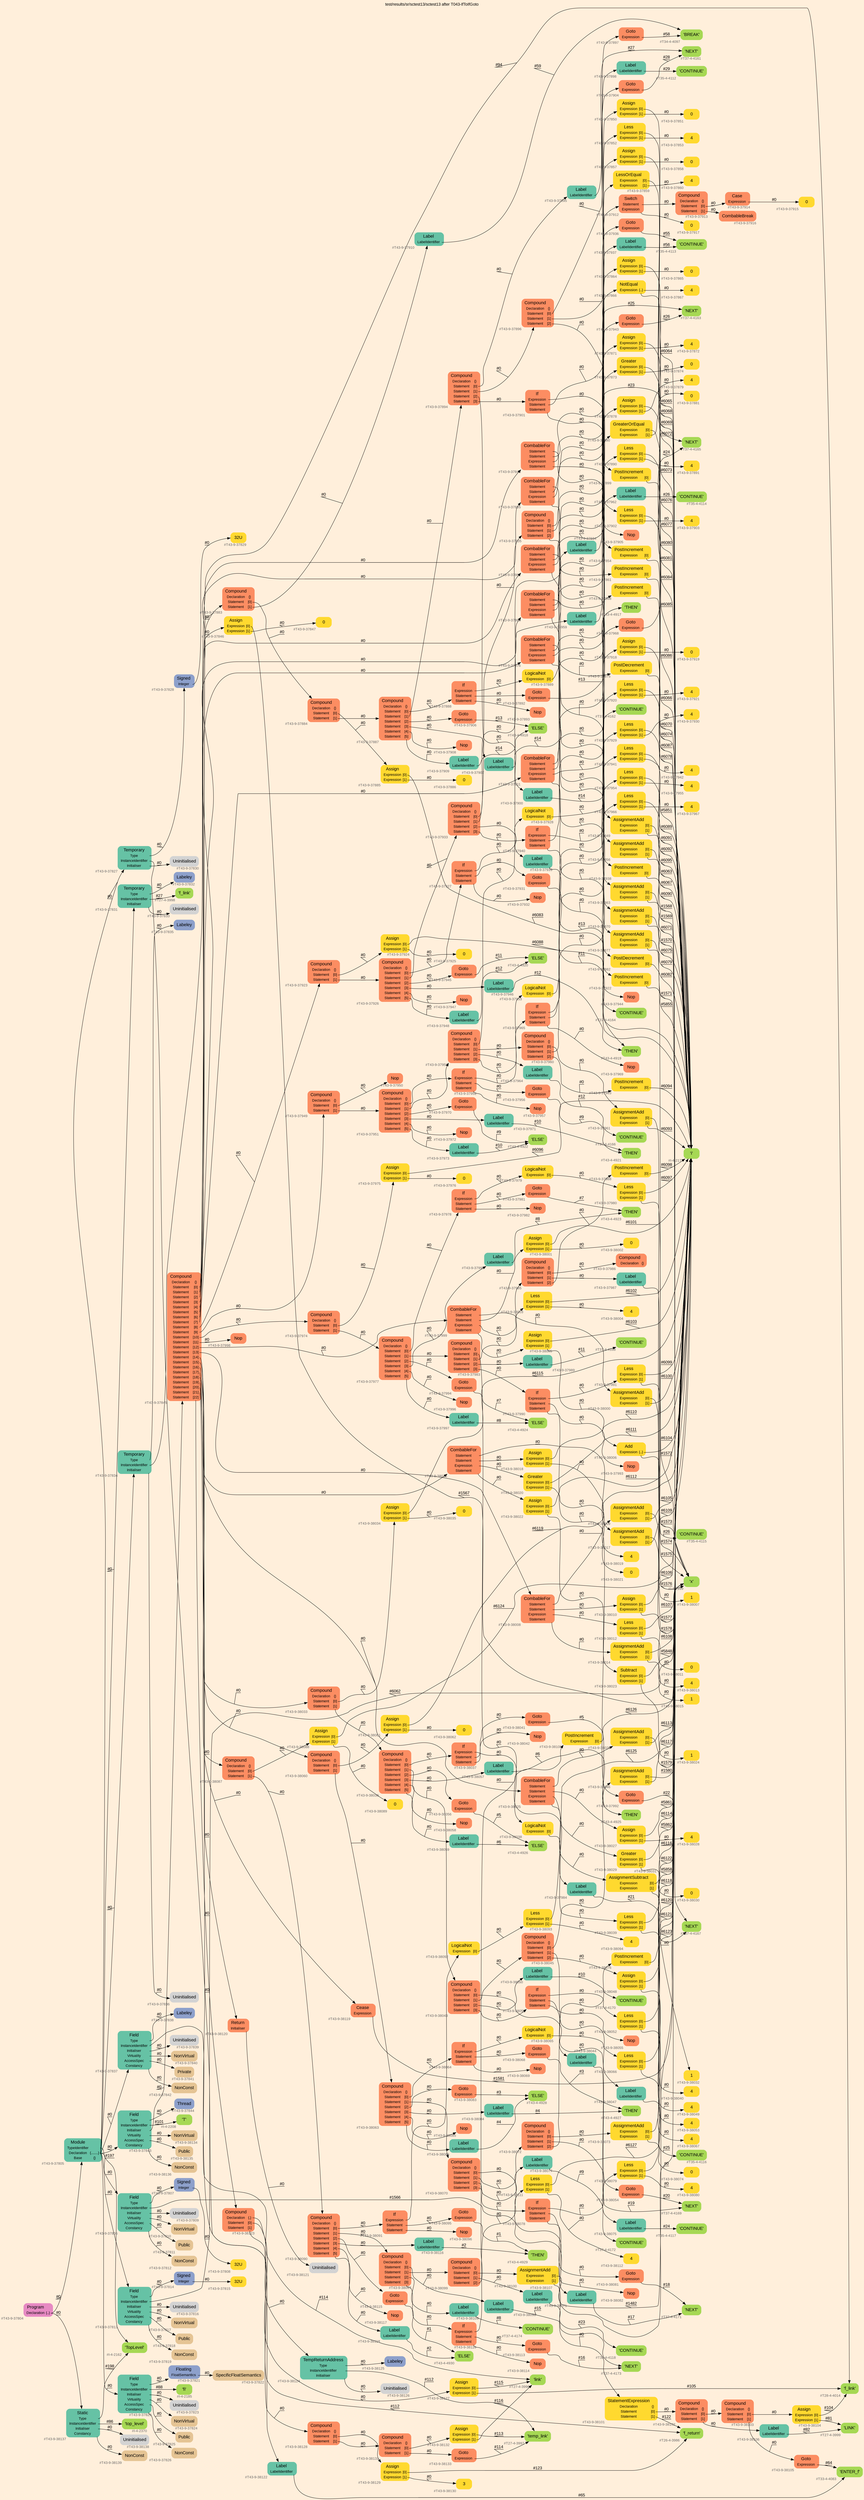 digraph "test/results/sr/sctest13/sctest13 after T043-IfToIfGoto" {
label = "test/results/sr/sctest13/sctest13 after T043-IfToIfGoto"
labelloc = t
graph [
    rankdir = "LR"
    ranksep = 0.3
    bgcolor = antiquewhite1
    color = black
    fontcolor = black
    fontname = "Arial"
];
node [
    fontname = "Arial"
];
edge [
    fontname = "Arial"
];

// -------------------- node figure --------------------
// -------- block #T43-9-37804 ----------
"#T43-9-37804" [
    fillcolor = "/set28/4"
    xlabel = "#T43-9-37804"
    fontsize = "12"
    fontcolor = grey40
    shape = "plaintext"
    label = <<TABLE BORDER="0" CELLBORDER="0" CELLSPACING="0">
     <TR><TD><FONT COLOR="black" POINT-SIZE="15">Program</FONT></TD></TR>
     <TR><TD><FONT COLOR="black" POINT-SIZE="12">Declaration</FONT></TD><TD PORT="port0"><FONT COLOR="black" POINT-SIZE="12">{..}</FONT></TD></TR>
    </TABLE>>
    style = "rounded,filled"
];

// -------- block #T43-9-37805 ----------
"#T43-9-37805" [
    fillcolor = "/set28/1"
    xlabel = "#T43-9-37805"
    fontsize = "12"
    fontcolor = grey40
    shape = "plaintext"
    label = <<TABLE BORDER="0" CELLBORDER="0" CELLSPACING="0">
     <TR><TD><FONT COLOR="black" POINT-SIZE="15">Module</FONT></TD></TR>
     <TR><TD><FONT COLOR="black" POINT-SIZE="12">TypeIdentifier</FONT></TD><TD PORT="port0"></TD></TR>
     <TR><TD><FONT COLOR="black" POINT-SIZE="12">Declaration</FONT></TD><TD PORT="port1"><FONT COLOR="black" POINT-SIZE="12">{........}</FONT></TD></TR>
     <TR><TD><FONT COLOR="black" POINT-SIZE="12">Base</FONT></TD><TD PORT="port2"><FONT COLOR="black" POINT-SIZE="12">{}</FONT></TD></TR>
    </TABLE>>
    style = "rounded,filled"
];

// -------- block #I-4-2162 ----------
"#I-4-2162" [
    fillcolor = "/set28/5"
    xlabel = "#I-4-2162"
    fontsize = "12"
    fontcolor = grey40
    shape = "plaintext"
    label = <<TABLE BORDER="0" CELLBORDER="0" CELLSPACING="0">
     <TR><TD><FONT COLOR="black" POINT-SIZE="15">'TopLevel'</FONT></TD></TR>
    </TABLE>>
    style = "rounded,filled"
];

// -------- block #T43-9-37806 ----------
"#T43-9-37806" [
    fillcolor = "/set28/1"
    xlabel = "#T43-9-37806"
    fontsize = "12"
    fontcolor = grey40
    shape = "plaintext"
    label = <<TABLE BORDER="0" CELLBORDER="0" CELLSPACING="0">
     <TR><TD><FONT COLOR="black" POINT-SIZE="15">Field</FONT></TD></TR>
     <TR><TD><FONT COLOR="black" POINT-SIZE="12">Type</FONT></TD><TD PORT="port0"></TD></TR>
     <TR><TD><FONT COLOR="black" POINT-SIZE="12">InstanceIdentifier</FONT></TD><TD PORT="port1"></TD></TR>
     <TR><TD><FONT COLOR="black" POINT-SIZE="12">Initialiser</FONT></TD><TD PORT="port2"></TD></TR>
     <TR><TD><FONT COLOR="black" POINT-SIZE="12">Virtuality</FONT></TD><TD PORT="port3"></TD></TR>
     <TR><TD><FONT COLOR="black" POINT-SIZE="12">AccessSpec</FONT></TD><TD PORT="port4"></TD></TR>
     <TR><TD><FONT COLOR="black" POINT-SIZE="12">Constancy</FONT></TD><TD PORT="port5"></TD></TR>
    </TABLE>>
    style = "rounded,filled"
];

// -------- block #T43-9-37807 ----------
"#T43-9-37807" [
    fillcolor = "/set28/3"
    xlabel = "#T43-9-37807"
    fontsize = "12"
    fontcolor = grey40
    shape = "plaintext"
    label = <<TABLE BORDER="0" CELLBORDER="0" CELLSPACING="0">
     <TR><TD><FONT COLOR="black" POINT-SIZE="15">Signed</FONT></TD></TR>
     <TR><TD><FONT COLOR="black" POINT-SIZE="12">Integer</FONT></TD><TD PORT="port0"></TD></TR>
    </TABLE>>
    style = "rounded,filled"
];

// -------- block #T43-9-37808 ----------
"#T43-9-37808" [
    fillcolor = "/set28/6"
    xlabel = "#T43-9-37808"
    fontsize = "12"
    fontcolor = grey40
    shape = "plaintext"
    label = <<TABLE BORDER="0" CELLBORDER="0" CELLSPACING="0">
     <TR><TD><FONT COLOR="black" POINT-SIZE="15">32U</FONT></TD></TR>
    </TABLE>>
    style = "rounded,filled"
];

// -------- block #I-4-2169 ----------
"#I-4-2169" [
    fillcolor = "/set28/5"
    xlabel = "#I-4-2169"
    fontsize = "12"
    fontcolor = grey40
    shape = "plaintext"
    label = <<TABLE BORDER="0" CELLBORDER="0" CELLSPACING="0">
     <TR><TD><FONT COLOR="black" POINT-SIZE="15">'x'</FONT></TD></TR>
    </TABLE>>
    style = "rounded,filled"
];

// -------- block #T43-9-37809 ----------
"#T43-9-37809" [
    xlabel = "#T43-9-37809"
    fontsize = "12"
    fontcolor = grey40
    shape = "plaintext"
    label = <<TABLE BORDER="0" CELLBORDER="0" CELLSPACING="0">
     <TR><TD><FONT COLOR="black" POINT-SIZE="15">Uninitialised</FONT></TD></TR>
    </TABLE>>
    style = "rounded,filled"
];

// -------- block #T43-9-37810 ----------
"#T43-9-37810" [
    fillcolor = "/set28/7"
    xlabel = "#T43-9-37810"
    fontsize = "12"
    fontcolor = grey40
    shape = "plaintext"
    label = <<TABLE BORDER="0" CELLBORDER="0" CELLSPACING="0">
     <TR><TD><FONT COLOR="black" POINT-SIZE="15">NonVirtual</FONT></TD></TR>
    </TABLE>>
    style = "rounded,filled"
];

// -------- block #T43-9-37811 ----------
"#T43-9-37811" [
    fillcolor = "/set28/7"
    xlabel = "#T43-9-37811"
    fontsize = "12"
    fontcolor = grey40
    shape = "plaintext"
    label = <<TABLE BORDER="0" CELLBORDER="0" CELLSPACING="0">
     <TR><TD><FONT COLOR="black" POINT-SIZE="15">Public</FONT></TD></TR>
    </TABLE>>
    style = "rounded,filled"
];

// -------- block #T43-9-37812 ----------
"#T43-9-37812" [
    fillcolor = "/set28/7"
    xlabel = "#T43-9-37812"
    fontsize = "12"
    fontcolor = grey40
    shape = "plaintext"
    label = <<TABLE BORDER="0" CELLBORDER="0" CELLSPACING="0">
     <TR><TD><FONT COLOR="black" POINT-SIZE="15">NonConst</FONT></TD></TR>
    </TABLE>>
    style = "rounded,filled"
];

// -------- block #T43-9-37813 ----------
"#T43-9-37813" [
    fillcolor = "/set28/1"
    xlabel = "#T43-9-37813"
    fontsize = "12"
    fontcolor = grey40
    shape = "plaintext"
    label = <<TABLE BORDER="0" CELLBORDER="0" CELLSPACING="0">
     <TR><TD><FONT COLOR="black" POINT-SIZE="15">Field</FONT></TD></TR>
     <TR><TD><FONT COLOR="black" POINT-SIZE="12">Type</FONT></TD><TD PORT="port0"></TD></TR>
     <TR><TD><FONT COLOR="black" POINT-SIZE="12">InstanceIdentifier</FONT></TD><TD PORT="port1"></TD></TR>
     <TR><TD><FONT COLOR="black" POINT-SIZE="12">Initialiser</FONT></TD><TD PORT="port2"></TD></TR>
     <TR><TD><FONT COLOR="black" POINT-SIZE="12">Virtuality</FONT></TD><TD PORT="port3"></TD></TR>
     <TR><TD><FONT COLOR="black" POINT-SIZE="12">AccessSpec</FONT></TD><TD PORT="port4"></TD></TR>
     <TR><TD><FONT COLOR="black" POINT-SIZE="12">Constancy</FONT></TD><TD PORT="port5"></TD></TR>
    </TABLE>>
    style = "rounded,filled"
];

// -------- block #T43-9-37814 ----------
"#T43-9-37814" [
    fillcolor = "/set28/3"
    xlabel = "#T43-9-37814"
    fontsize = "12"
    fontcolor = grey40
    shape = "plaintext"
    label = <<TABLE BORDER="0" CELLBORDER="0" CELLSPACING="0">
     <TR><TD><FONT COLOR="black" POINT-SIZE="15">Signed</FONT></TD></TR>
     <TR><TD><FONT COLOR="black" POINT-SIZE="12">Integer</FONT></TD><TD PORT="port0"></TD></TR>
    </TABLE>>
    style = "rounded,filled"
];

// -------- block #T43-9-37815 ----------
"#T43-9-37815" [
    fillcolor = "/set28/6"
    xlabel = "#T43-9-37815"
    fontsize = "12"
    fontcolor = grey40
    shape = "plaintext"
    label = <<TABLE BORDER="0" CELLBORDER="0" CELLSPACING="0">
     <TR><TD><FONT COLOR="black" POINT-SIZE="15">32U</FONT></TD></TR>
    </TABLE>>
    style = "rounded,filled"
];

// -------- block #I-4-2177 ----------
"#I-4-2177" [
    fillcolor = "/set28/5"
    xlabel = "#I-4-2177"
    fontsize = "12"
    fontcolor = grey40
    shape = "plaintext"
    label = <<TABLE BORDER="0" CELLBORDER="0" CELLSPACING="0">
     <TR><TD><FONT COLOR="black" POINT-SIZE="15">'i'</FONT></TD></TR>
    </TABLE>>
    style = "rounded,filled"
];

// -------- block #T43-9-37816 ----------
"#T43-9-37816" [
    xlabel = "#T43-9-37816"
    fontsize = "12"
    fontcolor = grey40
    shape = "plaintext"
    label = <<TABLE BORDER="0" CELLBORDER="0" CELLSPACING="0">
     <TR><TD><FONT COLOR="black" POINT-SIZE="15">Uninitialised</FONT></TD></TR>
    </TABLE>>
    style = "rounded,filled"
];

// -------- block #T43-9-37817 ----------
"#T43-9-37817" [
    fillcolor = "/set28/7"
    xlabel = "#T43-9-37817"
    fontsize = "12"
    fontcolor = grey40
    shape = "plaintext"
    label = <<TABLE BORDER="0" CELLBORDER="0" CELLSPACING="0">
     <TR><TD><FONT COLOR="black" POINT-SIZE="15">NonVirtual</FONT></TD></TR>
    </TABLE>>
    style = "rounded,filled"
];

// -------- block #T43-9-37818 ----------
"#T43-9-37818" [
    fillcolor = "/set28/7"
    xlabel = "#T43-9-37818"
    fontsize = "12"
    fontcolor = grey40
    shape = "plaintext"
    label = <<TABLE BORDER="0" CELLBORDER="0" CELLSPACING="0">
     <TR><TD><FONT COLOR="black" POINT-SIZE="15">Public</FONT></TD></TR>
    </TABLE>>
    style = "rounded,filled"
];

// -------- block #T43-9-37819 ----------
"#T43-9-37819" [
    fillcolor = "/set28/7"
    xlabel = "#T43-9-37819"
    fontsize = "12"
    fontcolor = grey40
    shape = "plaintext"
    label = <<TABLE BORDER="0" CELLBORDER="0" CELLSPACING="0">
     <TR><TD><FONT COLOR="black" POINT-SIZE="15">NonConst</FONT></TD></TR>
    </TABLE>>
    style = "rounded,filled"
];

// -------- block #T43-9-37820 ----------
"#T43-9-37820" [
    fillcolor = "/set28/1"
    xlabel = "#T43-9-37820"
    fontsize = "12"
    fontcolor = grey40
    shape = "plaintext"
    label = <<TABLE BORDER="0" CELLBORDER="0" CELLSPACING="0">
     <TR><TD><FONT COLOR="black" POINT-SIZE="15">Field</FONT></TD></TR>
     <TR><TD><FONT COLOR="black" POINT-SIZE="12">Type</FONT></TD><TD PORT="port0"></TD></TR>
     <TR><TD><FONT COLOR="black" POINT-SIZE="12">InstanceIdentifier</FONT></TD><TD PORT="port1"></TD></TR>
     <TR><TD><FONT COLOR="black" POINT-SIZE="12">Initialiser</FONT></TD><TD PORT="port2"></TD></TR>
     <TR><TD><FONT COLOR="black" POINT-SIZE="12">Virtuality</FONT></TD><TD PORT="port3"></TD></TR>
     <TR><TD><FONT COLOR="black" POINT-SIZE="12">AccessSpec</FONT></TD><TD PORT="port4"></TD></TR>
     <TR><TD><FONT COLOR="black" POINT-SIZE="12">Constancy</FONT></TD><TD PORT="port5"></TD></TR>
    </TABLE>>
    style = "rounded,filled"
];

// -------- block #T43-9-37821 ----------
"#T43-9-37821" [
    fillcolor = "/set28/3"
    xlabel = "#T43-9-37821"
    fontsize = "12"
    fontcolor = grey40
    shape = "plaintext"
    label = <<TABLE BORDER="0" CELLBORDER="0" CELLSPACING="0">
     <TR><TD><FONT COLOR="black" POINT-SIZE="15">Floating</FONT></TD></TR>
     <TR><TD><FONT COLOR="black" POINT-SIZE="12">FloatSemantics</FONT></TD><TD PORT="port0"></TD></TR>
    </TABLE>>
    style = "rounded,filled"
];

// -------- block #T43-9-37822 ----------
"#T43-9-37822" [
    fillcolor = "/set28/7"
    xlabel = "#T43-9-37822"
    fontsize = "12"
    fontcolor = grey40
    shape = "plaintext"
    label = <<TABLE BORDER="0" CELLBORDER="0" CELLSPACING="0">
     <TR><TD><FONT COLOR="black" POINT-SIZE="15">SpecificFloatSemantics</FONT></TD></TR>
    </TABLE>>
    style = "rounded,filled"
];

// -------- block #I-4-2185 ----------
"#I-4-2185" [
    fillcolor = "/set28/5"
    xlabel = "#I-4-2185"
    fontsize = "12"
    fontcolor = grey40
    shape = "plaintext"
    label = <<TABLE BORDER="0" CELLBORDER="0" CELLSPACING="0">
     <TR><TD><FONT COLOR="black" POINT-SIZE="15">'fi'</FONT></TD></TR>
    </TABLE>>
    style = "rounded,filled"
];

// -------- block #T43-9-37823 ----------
"#T43-9-37823" [
    xlabel = "#T43-9-37823"
    fontsize = "12"
    fontcolor = grey40
    shape = "plaintext"
    label = <<TABLE BORDER="0" CELLBORDER="0" CELLSPACING="0">
     <TR><TD><FONT COLOR="black" POINT-SIZE="15">Uninitialised</FONT></TD></TR>
    </TABLE>>
    style = "rounded,filled"
];

// -------- block #T43-9-37824 ----------
"#T43-9-37824" [
    fillcolor = "/set28/7"
    xlabel = "#T43-9-37824"
    fontsize = "12"
    fontcolor = grey40
    shape = "plaintext"
    label = <<TABLE BORDER="0" CELLBORDER="0" CELLSPACING="0">
     <TR><TD><FONT COLOR="black" POINT-SIZE="15">NonVirtual</FONT></TD></TR>
    </TABLE>>
    style = "rounded,filled"
];

// -------- block #T43-9-37825 ----------
"#T43-9-37825" [
    fillcolor = "/set28/7"
    xlabel = "#T43-9-37825"
    fontsize = "12"
    fontcolor = grey40
    shape = "plaintext"
    label = <<TABLE BORDER="0" CELLBORDER="0" CELLSPACING="0">
     <TR><TD><FONT COLOR="black" POINT-SIZE="15">Public</FONT></TD></TR>
    </TABLE>>
    style = "rounded,filled"
];

// -------- block #T43-9-37826 ----------
"#T43-9-37826" [
    fillcolor = "/set28/7"
    xlabel = "#T43-9-37826"
    fontsize = "12"
    fontcolor = grey40
    shape = "plaintext"
    label = <<TABLE BORDER="0" CELLBORDER="0" CELLSPACING="0">
     <TR><TD><FONT COLOR="black" POINT-SIZE="15">NonConst</FONT></TD></TR>
    </TABLE>>
    style = "rounded,filled"
];

// -------- block #T43-9-37827 ----------
"#T43-9-37827" [
    fillcolor = "/set28/1"
    xlabel = "#T43-9-37827"
    fontsize = "12"
    fontcolor = grey40
    shape = "plaintext"
    label = <<TABLE BORDER="0" CELLBORDER="0" CELLSPACING="0">
     <TR><TD><FONT COLOR="black" POINT-SIZE="15">Temporary</FONT></TD></TR>
     <TR><TD><FONT COLOR="black" POINT-SIZE="12">Type</FONT></TD><TD PORT="port0"></TD></TR>
     <TR><TD><FONT COLOR="black" POINT-SIZE="12">InstanceIdentifier</FONT></TD><TD PORT="port1"></TD></TR>
     <TR><TD><FONT COLOR="black" POINT-SIZE="12">Initialiser</FONT></TD><TD PORT="port2"></TD></TR>
    </TABLE>>
    style = "rounded,filled"
];

// -------- block #T43-9-37828 ----------
"#T43-9-37828" [
    fillcolor = "/set28/3"
    xlabel = "#T43-9-37828"
    fontsize = "12"
    fontcolor = grey40
    shape = "plaintext"
    label = <<TABLE BORDER="0" CELLBORDER="0" CELLSPACING="0">
     <TR><TD><FONT COLOR="black" POINT-SIZE="15">Signed</FONT></TD></TR>
     <TR><TD><FONT COLOR="black" POINT-SIZE="12">Integer</FONT></TD><TD PORT="port0"></TD></TR>
    </TABLE>>
    style = "rounded,filled"
];

// -------- block #T43-9-37829 ----------
"#T43-9-37829" [
    fillcolor = "/set28/6"
    xlabel = "#T43-9-37829"
    fontsize = "12"
    fontcolor = grey40
    shape = "plaintext"
    label = <<TABLE BORDER="0" CELLBORDER="0" CELLSPACING="0">
     <TR><TD><FONT COLOR="black" POINT-SIZE="15">32U</FONT></TD></TR>
    </TABLE>>
    style = "rounded,filled"
];

// -------- block #T26-4-3986 ----------
"#T26-4-3986" [
    fillcolor = "/set28/5"
    xlabel = "#T26-4-3986"
    fontsize = "12"
    fontcolor = grey40
    shape = "plaintext"
    label = <<TABLE BORDER="0" CELLBORDER="0" CELLSPACING="0">
     <TR><TD><FONT COLOR="black" POINT-SIZE="15">'f_return'</FONT></TD></TR>
    </TABLE>>
    style = "rounded,filled"
];

// -------- block #T43-9-37830 ----------
"#T43-9-37830" [
    xlabel = "#T43-9-37830"
    fontsize = "12"
    fontcolor = grey40
    shape = "plaintext"
    label = <<TABLE BORDER="0" CELLBORDER="0" CELLSPACING="0">
     <TR><TD><FONT COLOR="black" POINT-SIZE="15">Uninitialised</FONT></TD></TR>
    </TABLE>>
    style = "rounded,filled"
];

// -------- block #T43-9-37831 ----------
"#T43-9-37831" [
    fillcolor = "/set28/1"
    xlabel = "#T43-9-37831"
    fontsize = "12"
    fontcolor = grey40
    shape = "plaintext"
    label = <<TABLE BORDER="0" CELLBORDER="0" CELLSPACING="0">
     <TR><TD><FONT COLOR="black" POINT-SIZE="15">Temporary</FONT></TD></TR>
     <TR><TD><FONT COLOR="black" POINT-SIZE="12">Type</FONT></TD><TD PORT="port0"></TD></TR>
     <TR><TD><FONT COLOR="black" POINT-SIZE="12">InstanceIdentifier</FONT></TD><TD PORT="port1"></TD></TR>
     <TR><TD><FONT COLOR="black" POINT-SIZE="12">Initialiser</FONT></TD><TD PORT="port2"></TD></TR>
    </TABLE>>
    style = "rounded,filled"
];

// -------- block #T43-9-37832 ----------
"#T43-9-37832" [
    fillcolor = "/set28/3"
    xlabel = "#T43-9-37832"
    fontsize = "12"
    fontcolor = grey40
    shape = "plaintext"
    label = <<TABLE BORDER="0" CELLBORDER="0" CELLSPACING="0">
     <TR><TD><FONT COLOR="black" POINT-SIZE="15">Labeley</FONT></TD></TR>
    </TABLE>>
    style = "rounded,filled"
];

// -------- block #T27-4-3998 ----------
"#T27-4-3998" [
    fillcolor = "/set28/5"
    xlabel = "#T27-4-3998"
    fontsize = "12"
    fontcolor = grey40
    shape = "plaintext"
    label = <<TABLE BORDER="0" CELLBORDER="0" CELLSPACING="0">
     <TR><TD><FONT COLOR="black" POINT-SIZE="15">'f_link'</FONT></TD></TR>
    </TABLE>>
    style = "rounded,filled"
];

// -------- block #T43-9-37833 ----------
"#T43-9-37833" [
    xlabel = "#T43-9-37833"
    fontsize = "12"
    fontcolor = grey40
    shape = "plaintext"
    label = <<TABLE BORDER="0" CELLBORDER="0" CELLSPACING="0">
     <TR><TD><FONT COLOR="black" POINT-SIZE="15">Uninitialised</FONT></TD></TR>
    </TABLE>>
    style = "rounded,filled"
];

// -------- block #T43-9-37834 ----------
"#T43-9-37834" [
    fillcolor = "/set28/1"
    xlabel = "#T43-9-37834"
    fontsize = "12"
    fontcolor = grey40
    shape = "plaintext"
    label = <<TABLE BORDER="0" CELLBORDER="0" CELLSPACING="0">
     <TR><TD><FONT COLOR="black" POINT-SIZE="15">Temporary</FONT></TD></TR>
     <TR><TD><FONT COLOR="black" POINT-SIZE="12">Type</FONT></TD><TD PORT="port0"></TD></TR>
     <TR><TD><FONT COLOR="black" POINT-SIZE="12">InstanceIdentifier</FONT></TD><TD PORT="port1"></TD></TR>
     <TR><TD><FONT COLOR="black" POINT-SIZE="12">Initialiser</FONT></TD><TD PORT="port2"></TD></TR>
    </TABLE>>
    style = "rounded,filled"
];

// -------- block #T43-9-37835 ----------
"#T43-9-37835" [
    fillcolor = "/set28/3"
    xlabel = "#T43-9-37835"
    fontsize = "12"
    fontcolor = grey40
    shape = "plaintext"
    label = <<TABLE BORDER="0" CELLBORDER="0" CELLSPACING="0">
     <TR><TD><FONT COLOR="black" POINT-SIZE="15">Labeley</FONT></TD></TR>
    </TABLE>>
    style = "rounded,filled"
];

// -------- block #T28-4-4014 ----------
"#T28-4-4014" [
    fillcolor = "/set28/5"
    xlabel = "#T28-4-4014"
    fontsize = "12"
    fontcolor = grey40
    shape = "plaintext"
    label = <<TABLE BORDER="0" CELLBORDER="0" CELLSPACING="0">
     <TR><TD><FONT COLOR="black" POINT-SIZE="15">'f_link'</FONT></TD></TR>
    </TABLE>>
    style = "rounded,filled"
];

// -------- block #T43-9-37836 ----------
"#T43-9-37836" [
    xlabel = "#T43-9-37836"
    fontsize = "12"
    fontcolor = grey40
    shape = "plaintext"
    label = <<TABLE BORDER="0" CELLBORDER="0" CELLSPACING="0">
     <TR><TD><FONT COLOR="black" POINT-SIZE="15">Uninitialised</FONT></TD></TR>
    </TABLE>>
    style = "rounded,filled"
];

// -------- block #T43-9-37837 ----------
"#T43-9-37837" [
    fillcolor = "/set28/1"
    xlabel = "#T43-9-37837"
    fontsize = "12"
    fontcolor = grey40
    shape = "plaintext"
    label = <<TABLE BORDER="0" CELLBORDER="0" CELLSPACING="0">
     <TR><TD><FONT COLOR="black" POINT-SIZE="15">Field</FONT></TD></TR>
     <TR><TD><FONT COLOR="black" POINT-SIZE="12">Type</FONT></TD><TD PORT="port0"></TD></TR>
     <TR><TD><FONT COLOR="black" POINT-SIZE="12">InstanceIdentifier</FONT></TD><TD PORT="port1"></TD></TR>
     <TR><TD><FONT COLOR="black" POINT-SIZE="12">Initialiser</FONT></TD><TD PORT="port2"></TD></TR>
     <TR><TD><FONT COLOR="black" POINT-SIZE="12">Virtuality</FONT></TD><TD PORT="port3"></TD></TR>
     <TR><TD><FONT COLOR="black" POINT-SIZE="12">AccessSpec</FONT></TD><TD PORT="port4"></TD></TR>
     <TR><TD><FONT COLOR="black" POINT-SIZE="12">Constancy</FONT></TD><TD PORT="port5"></TD></TR>
    </TABLE>>
    style = "rounded,filled"
];

// -------- block #T43-9-37838 ----------
"#T43-9-37838" [
    fillcolor = "/set28/3"
    xlabel = "#T43-9-37838"
    fontsize = "12"
    fontcolor = grey40
    shape = "plaintext"
    label = <<TABLE BORDER="0" CELLBORDER="0" CELLSPACING="0">
     <TR><TD><FONT COLOR="black" POINT-SIZE="15">Labeley</FONT></TD></TR>
    </TABLE>>
    style = "rounded,filled"
];

// -------- block #T27-4-3996 ----------
"#T27-4-3996" [
    fillcolor = "/set28/5"
    xlabel = "#T27-4-3996"
    fontsize = "12"
    fontcolor = grey40
    shape = "plaintext"
    label = <<TABLE BORDER="0" CELLBORDER="0" CELLSPACING="0">
     <TR><TD><FONT COLOR="black" POINT-SIZE="15">'link'</FONT></TD></TR>
    </TABLE>>
    style = "rounded,filled"
];

// -------- block #T43-9-37839 ----------
"#T43-9-37839" [
    xlabel = "#T43-9-37839"
    fontsize = "12"
    fontcolor = grey40
    shape = "plaintext"
    label = <<TABLE BORDER="0" CELLBORDER="0" CELLSPACING="0">
     <TR><TD><FONT COLOR="black" POINT-SIZE="15">Uninitialised</FONT></TD></TR>
    </TABLE>>
    style = "rounded,filled"
];

// -------- block #T43-9-37840 ----------
"#T43-9-37840" [
    fillcolor = "/set28/7"
    xlabel = "#T43-9-37840"
    fontsize = "12"
    fontcolor = grey40
    shape = "plaintext"
    label = <<TABLE BORDER="0" CELLBORDER="0" CELLSPACING="0">
     <TR><TD><FONT COLOR="black" POINT-SIZE="15">NonVirtual</FONT></TD></TR>
    </TABLE>>
    style = "rounded,filled"
];

// -------- block #T43-9-37841 ----------
"#T43-9-37841" [
    fillcolor = "/set28/7"
    xlabel = "#T43-9-37841"
    fontsize = "12"
    fontcolor = grey40
    shape = "plaintext"
    label = <<TABLE BORDER="0" CELLBORDER="0" CELLSPACING="0">
     <TR><TD><FONT COLOR="black" POINT-SIZE="15">Private</FONT></TD></TR>
    </TABLE>>
    style = "rounded,filled"
];

// -------- block #T43-9-37842 ----------
"#T43-9-37842" [
    fillcolor = "/set28/7"
    xlabel = "#T43-9-37842"
    fontsize = "12"
    fontcolor = grey40
    shape = "plaintext"
    label = <<TABLE BORDER="0" CELLBORDER="0" CELLSPACING="0">
     <TR><TD><FONT COLOR="black" POINT-SIZE="15">NonConst</FONT></TD></TR>
    </TABLE>>
    style = "rounded,filled"
];

// -------- block #T43-9-37843 ----------
"#T43-9-37843" [
    fillcolor = "/set28/1"
    xlabel = "#T43-9-37843"
    fontsize = "12"
    fontcolor = grey40
    shape = "plaintext"
    label = <<TABLE BORDER="0" CELLBORDER="0" CELLSPACING="0">
     <TR><TD><FONT COLOR="black" POINT-SIZE="15">Field</FONT></TD></TR>
     <TR><TD><FONT COLOR="black" POINT-SIZE="12">Type</FONT></TD><TD PORT="port0"></TD></TR>
     <TR><TD><FONT COLOR="black" POINT-SIZE="12">InstanceIdentifier</FONT></TD><TD PORT="port1"></TD></TR>
     <TR><TD><FONT COLOR="black" POINT-SIZE="12">Initialiser</FONT></TD><TD PORT="port2"></TD></TR>
     <TR><TD><FONT COLOR="black" POINT-SIZE="12">Virtuality</FONT></TD><TD PORT="port3"></TD></TR>
     <TR><TD><FONT COLOR="black" POINT-SIZE="12">AccessSpec</FONT></TD><TD PORT="port4"></TD></TR>
     <TR><TD><FONT COLOR="black" POINT-SIZE="12">Constancy</FONT></TD><TD PORT="port5"></TD></TR>
    </TABLE>>
    style = "rounded,filled"
];

// -------- block #T43-9-37844 ----------
"#T43-9-37844" [
    fillcolor = "/set28/3"
    xlabel = "#T43-9-37844"
    fontsize = "12"
    fontcolor = grey40
    shape = "plaintext"
    label = <<TABLE BORDER="0" CELLBORDER="0" CELLSPACING="0">
     <TR><TD><FONT COLOR="black" POINT-SIZE="15">Thread</FONT></TD></TR>
    </TABLE>>
    style = "rounded,filled"
];

// -------- block #I-4-2208 ----------
"#I-4-2208" [
    fillcolor = "/set28/5"
    xlabel = "#I-4-2208"
    fontsize = "12"
    fontcolor = grey40
    shape = "plaintext"
    label = <<TABLE BORDER="0" CELLBORDER="0" CELLSPACING="0">
     <TR><TD><FONT COLOR="black" POINT-SIZE="15">'T'</FONT></TD></TR>
    </TABLE>>
    style = "rounded,filled"
];

// -------- block #T43-9-37845 ----------
"#T43-9-37845" [
    fillcolor = "/set28/2"
    xlabel = "#T43-9-37845"
    fontsize = "12"
    fontcolor = grey40
    shape = "plaintext"
    label = <<TABLE BORDER="0" CELLBORDER="0" CELLSPACING="0">
     <TR><TD><FONT COLOR="black" POINT-SIZE="15">Compound</FONT></TD></TR>
     <TR><TD><FONT COLOR="black" POINT-SIZE="12">Declaration</FONT></TD><TD PORT="port0"><FONT COLOR="black" POINT-SIZE="12">{}</FONT></TD></TR>
     <TR><TD><FONT COLOR="black" POINT-SIZE="12">Statement</FONT></TD><TD PORT="port1"><FONT COLOR="black" POINT-SIZE="12">[0]</FONT></TD></TR>
     <TR><TD><FONT COLOR="black" POINT-SIZE="12">Statement</FONT></TD><TD PORT="port2"><FONT COLOR="black" POINT-SIZE="12">[1]</FONT></TD></TR>
     <TR><TD><FONT COLOR="black" POINT-SIZE="12">Statement</FONT></TD><TD PORT="port3"><FONT COLOR="black" POINT-SIZE="12">[2]</FONT></TD></TR>
     <TR><TD><FONT COLOR="black" POINT-SIZE="12">Statement</FONT></TD><TD PORT="port4"><FONT COLOR="black" POINT-SIZE="12">[3]</FONT></TD></TR>
     <TR><TD><FONT COLOR="black" POINT-SIZE="12">Statement</FONT></TD><TD PORT="port5"><FONT COLOR="black" POINT-SIZE="12">[4]</FONT></TD></TR>
     <TR><TD><FONT COLOR="black" POINT-SIZE="12">Statement</FONT></TD><TD PORT="port6"><FONT COLOR="black" POINT-SIZE="12">[5]</FONT></TD></TR>
     <TR><TD><FONT COLOR="black" POINT-SIZE="12">Statement</FONT></TD><TD PORT="port7"><FONT COLOR="black" POINT-SIZE="12">[6]</FONT></TD></TR>
     <TR><TD><FONT COLOR="black" POINT-SIZE="12">Statement</FONT></TD><TD PORT="port8"><FONT COLOR="black" POINT-SIZE="12">[7]</FONT></TD></TR>
     <TR><TD><FONT COLOR="black" POINT-SIZE="12">Statement</FONT></TD><TD PORT="port9"><FONT COLOR="black" POINT-SIZE="12">[8]</FONT></TD></TR>
     <TR><TD><FONT COLOR="black" POINT-SIZE="12">Statement</FONT></TD><TD PORT="port10"><FONT COLOR="black" POINT-SIZE="12">[9]</FONT></TD></TR>
     <TR><TD><FONT COLOR="black" POINT-SIZE="12">Statement</FONT></TD><TD PORT="port11"><FONT COLOR="black" POINT-SIZE="12">[10]</FONT></TD></TR>
     <TR><TD><FONT COLOR="black" POINT-SIZE="12">Statement</FONT></TD><TD PORT="port12"><FONT COLOR="black" POINT-SIZE="12">[11]</FONT></TD></TR>
     <TR><TD><FONT COLOR="black" POINT-SIZE="12">Statement</FONT></TD><TD PORT="port13"><FONT COLOR="black" POINT-SIZE="12">[12]</FONT></TD></TR>
     <TR><TD><FONT COLOR="black" POINT-SIZE="12">Statement</FONT></TD><TD PORT="port14"><FONT COLOR="black" POINT-SIZE="12">[13]</FONT></TD></TR>
     <TR><TD><FONT COLOR="black" POINT-SIZE="12">Statement</FONT></TD><TD PORT="port15"><FONT COLOR="black" POINT-SIZE="12">[14]</FONT></TD></TR>
     <TR><TD><FONT COLOR="black" POINT-SIZE="12">Statement</FONT></TD><TD PORT="port16"><FONT COLOR="black" POINT-SIZE="12">[15]</FONT></TD></TR>
     <TR><TD><FONT COLOR="black" POINT-SIZE="12">Statement</FONT></TD><TD PORT="port17"><FONT COLOR="black" POINT-SIZE="12">[16]</FONT></TD></TR>
     <TR><TD><FONT COLOR="black" POINT-SIZE="12">Statement</FONT></TD><TD PORT="port18"><FONT COLOR="black" POINT-SIZE="12">[17]</FONT></TD></TR>
     <TR><TD><FONT COLOR="black" POINT-SIZE="12">Statement</FONT></TD><TD PORT="port19"><FONT COLOR="black" POINT-SIZE="12">[18]</FONT></TD></TR>
     <TR><TD><FONT COLOR="black" POINT-SIZE="12">Statement</FONT></TD><TD PORT="port20"><FONT COLOR="black" POINT-SIZE="12">[19]</FONT></TD></TR>
     <TR><TD><FONT COLOR="black" POINT-SIZE="12">Statement</FONT></TD><TD PORT="port21"><FONT COLOR="black" POINT-SIZE="12">[20]</FONT></TD></TR>
     <TR><TD><FONT COLOR="black" POINT-SIZE="12">Statement</FONT></TD><TD PORT="port22"><FONT COLOR="black" POINT-SIZE="12">[21]</FONT></TD></TR>
     <TR><TD><FONT COLOR="black" POINT-SIZE="12">Statement</FONT></TD><TD PORT="port23"><FONT COLOR="black" POINT-SIZE="12">[22]</FONT></TD></TR>
    </TABLE>>
    style = "rounded,filled"
];

// -------- block #T43-9-37846 ----------
"#T43-9-37846" [
    fillcolor = "/set28/6"
    xlabel = "#T43-9-37846"
    fontsize = "12"
    fontcolor = grey40
    shape = "plaintext"
    label = <<TABLE BORDER="0" CELLBORDER="0" CELLSPACING="0">
     <TR><TD><FONT COLOR="black" POINT-SIZE="15">Assign</FONT></TD></TR>
     <TR><TD><FONT COLOR="black" POINT-SIZE="12">Expression</FONT></TD><TD PORT="port0"><FONT COLOR="black" POINT-SIZE="12">[0]</FONT></TD></TR>
     <TR><TD><FONT COLOR="black" POINT-SIZE="12">Expression</FONT></TD><TD PORT="port1"><FONT COLOR="black" POINT-SIZE="12">[1]</FONT></TD></TR>
    </TABLE>>
    style = "rounded,filled"
];

// -------- block #T43-9-37847 ----------
"#T43-9-37847" [
    fillcolor = "/set28/6"
    xlabel = "#T43-9-37847"
    fontsize = "12"
    fontcolor = grey40
    shape = "plaintext"
    label = <<TABLE BORDER="0" CELLBORDER="0" CELLSPACING="0">
     <TR><TD><FONT COLOR="black" POINT-SIZE="15">0</FONT></TD></TR>
    </TABLE>>
    style = "rounded,filled"
];

// -------- block #T43-9-37848 ----------
"#T43-9-37848" [
    fillcolor = "/set28/2"
    xlabel = "#T43-9-37848"
    fontsize = "12"
    fontcolor = grey40
    shape = "plaintext"
    label = <<TABLE BORDER="0" CELLBORDER="0" CELLSPACING="0">
     <TR><TD><FONT COLOR="black" POINT-SIZE="15">CombableFor</FONT></TD></TR>
     <TR><TD><FONT COLOR="black" POINT-SIZE="12">Statement</FONT></TD><TD PORT="port0"></TD></TR>
     <TR><TD><FONT COLOR="black" POINT-SIZE="12">Statement</FONT></TD><TD PORT="port1"></TD></TR>
     <TR><TD><FONT COLOR="black" POINT-SIZE="12">Expression</FONT></TD><TD PORT="port2"></TD></TR>
     <TR><TD><FONT COLOR="black" POINT-SIZE="12">Statement</FONT></TD><TD PORT="port3"></TD></TR>
    </TABLE>>
    style = "rounded,filled"
];

// -------- block #T43-9-37849 ----------
"#T43-9-37849" [
    fillcolor = "/set28/6"
    xlabel = "#T43-9-37849"
    fontsize = "12"
    fontcolor = grey40
    shape = "plaintext"
    label = <<TABLE BORDER="0" CELLBORDER="0" CELLSPACING="0">
     <TR><TD><FONT COLOR="black" POINT-SIZE="15">AssignmentAdd</FONT></TD></TR>
     <TR><TD><FONT COLOR="black" POINT-SIZE="12">Expression</FONT></TD><TD PORT="port0"><FONT COLOR="black" POINT-SIZE="12">[0]</FONT></TD></TR>
     <TR><TD><FONT COLOR="black" POINT-SIZE="12">Expression</FONT></TD><TD PORT="port1"><FONT COLOR="black" POINT-SIZE="12">[1]</FONT></TD></TR>
    </TABLE>>
    style = "rounded,filled"
];

// -------- block #T43-9-37850 ----------
"#T43-9-37850" [
    fillcolor = "/set28/6"
    xlabel = "#T43-9-37850"
    fontsize = "12"
    fontcolor = grey40
    shape = "plaintext"
    label = <<TABLE BORDER="0" CELLBORDER="0" CELLSPACING="0">
     <TR><TD><FONT COLOR="black" POINT-SIZE="15">Assign</FONT></TD></TR>
     <TR><TD><FONT COLOR="black" POINT-SIZE="12">Expression</FONT></TD><TD PORT="port0"><FONT COLOR="black" POINT-SIZE="12">[0]</FONT></TD></TR>
     <TR><TD><FONT COLOR="black" POINT-SIZE="12">Expression</FONT></TD><TD PORT="port1"><FONT COLOR="black" POINT-SIZE="12">[1]</FONT></TD></TR>
    </TABLE>>
    style = "rounded,filled"
];

// -------- block #T43-9-37851 ----------
"#T43-9-37851" [
    fillcolor = "/set28/6"
    xlabel = "#T43-9-37851"
    fontsize = "12"
    fontcolor = grey40
    shape = "plaintext"
    label = <<TABLE BORDER="0" CELLBORDER="0" CELLSPACING="0">
     <TR><TD><FONT COLOR="black" POINT-SIZE="15">0</FONT></TD></TR>
    </TABLE>>
    style = "rounded,filled"
];

// -------- block #T43-9-37852 ----------
"#T43-9-37852" [
    fillcolor = "/set28/6"
    xlabel = "#T43-9-37852"
    fontsize = "12"
    fontcolor = grey40
    shape = "plaintext"
    label = <<TABLE BORDER="0" CELLBORDER="0" CELLSPACING="0">
     <TR><TD><FONT COLOR="black" POINT-SIZE="15">Less</FONT></TD></TR>
     <TR><TD><FONT COLOR="black" POINT-SIZE="12">Expression</FONT></TD><TD PORT="port0"><FONT COLOR="black" POINT-SIZE="12">[0]</FONT></TD></TR>
     <TR><TD><FONT COLOR="black" POINT-SIZE="12">Expression</FONT></TD><TD PORT="port1"><FONT COLOR="black" POINT-SIZE="12">[1]</FONT></TD></TR>
    </TABLE>>
    style = "rounded,filled"
];

// -------- block #T43-9-37853 ----------
"#T43-9-37853" [
    fillcolor = "/set28/6"
    xlabel = "#T43-9-37853"
    fontsize = "12"
    fontcolor = grey40
    shape = "plaintext"
    label = <<TABLE BORDER="0" CELLBORDER="0" CELLSPACING="0">
     <TR><TD><FONT COLOR="black" POINT-SIZE="15">4</FONT></TD></TR>
    </TABLE>>
    style = "rounded,filled"
];

// -------- block #T43-9-37854 ----------
"#T43-9-37854" [
    fillcolor = "/set28/6"
    xlabel = "#T43-9-37854"
    fontsize = "12"
    fontcolor = grey40
    shape = "plaintext"
    label = <<TABLE BORDER="0" CELLBORDER="0" CELLSPACING="0">
     <TR><TD><FONT COLOR="black" POINT-SIZE="15">PostIncrement</FONT></TD></TR>
     <TR><TD><FONT COLOR="black" POINT-SIZE="12">Expression</FONT></TD><TD PORT="port0"><FONT COLOR="black" POINT-SIZE="12">[0]</FONT></TD></TR>
    </TABLE>>
    style = "rounded,filled"
];

// -------- block #T43-9-37855 ----------
"#T43-9-37855" [
    fillcolor = "/set28/2"
    xlabel = "#T43-9-37855"
    fontsize = "12"
    fontcolor = grey40
    shape = "plaintext"
    label = <<TABLE BORDER="0" CELLBORDER="0" CELLSPACING="0">
     <TR><TD><FONT COLOR="black" POINT-SIZE="15">CombableFor</FONT></TD></TR>
     <TR><TD><FONT COLOR="black" POINT-SIZE="12">Statement</FONT></TD><TD PORT="port0"></TD></TR>
     <TR><TD><FONT COLOR="black" POINT-SIZE="12">Statement</FONT></TD><TD PORT="port1"></TD></TR>
     <TR><TD><FONT COLOR="black" POINT-SIZE="12">Expression</FONT></TD><TD PORT="port2"></TD></TR>
     <TR><TD><FONT COLOR="black" POINT-SIZE="12">Statement</FONT></TD><TD PORT="port3"></TD></TR>
    </TABLE>>
    style = "rounded,filled"
];

// -------- block #T43-9-37856 ----------
"#T43-9-37856" [
    fillcolor = "/set28/6"
    xlabel = "#T43-9-37856"
    fontsize = "12"
    fontcolor = grey40
    shape = "plaintext"
    label = <<TABLE BORDER="0" CELLBORDER="0" CELLSPACING="0">
     <TR><TD><FONT COLOR="black" POINT-SIZE="15">AssignmentAdd</FONT></TD></TR>
     <TR><TD><FONT COLOR="black" POINT-SIZE="12">Expression</FONT></TD><TD PORT="port0"><FONT COLOR="black" POINT-SIZE="12">[0]</FONT></TD></TR>
     <TR><TD><FONT COLOR="black" POINT-SIZE="12">Expression</FONT></TD><TD PORT="port1"><FONT COLOR="black" POINT-SIZE="12">[1]</FONT></TD></TR>
    </TABLE>>
    style = "rounded,filled"
];

// -------- block #T43-9-37857 ----------
"#T43-9-37857" [
    fillcolor = "/set28/6"
    xlabel = "#T43-9-37857"
    fontsize = "12"
    fontcolor = grey40
    shape = "plaintext"
    label = <<TABLE BORDER="0" CELLBORDER="0" CELLSPACING="0">
     <TR><TD><FONT COLOR="black" POINT-SIZE="15">Assign</FONT></TD></TR>
     <TR><TD><FONT COLOR="black" POINT-SIZE="12">Expression</FONT></TD><TD PORT="port0"><FONT COLOR="black" POINT-SIZE="12">[0]</FONT></TD></TR>
     <TR><TD><FONT COLOR="black" POINT-SIZE="12">Expression</FONT></TD><TD PORT="port1"><FONT COLOR="black" POINT-SIZE="12">[1]</FONT></TD></TR>
    </TABLE>>
    style = "rounded,filled"
];

// -------- block #T43-9-37858 ----------
"#T43-9-37858" [
    fillcolor = "/set28/6"
    xlabel = "#T43-9-37858"
    fontsize = "12"
    fontcolor = grey40
    shape = "plaintext"
    label = <<TABLE BORDER="0" CELLBORDER="0" CELLSPACING="0">
     <TR><TD><FONT COLOR="black" POINT-SIZE="15">0</FONT></TD></TR>
    </TABLE>>
    style = "rounded,filled"
];

// -------- block #T43-9-37859 ----------
"#T43-9-37859" [
    fillcolor = "/set28/6"
    xlabel = "#T43-9-37859"
    fontsize = "12"
    fontcolor = grey40
    shape = "plaintext"
    label = <<TABLE BORDER="0" CELLBORDER="0" CELLSPACING="0">
     <TR><TD><FONT COLOR="black" POINT-SIZE="15">LessOrEqual</FONT></TD></TR>
     <TR><TD><FONT COLOR="black" POINT-SIZE="12">Expression</FONT></TD><TD PORT="port0"><FONT COLOR="black" POINT-SIZE="12">[0]</FONT></TD></TR>
     <TR><TD><FONT COLOR="black" POINT-SIZE="12">Expression</FONT></TD><TD PORT="port1"><FONT COLOR="black" POINT-SIZE="12">[1]</FONT></TD></TR>
    </TABLE>>
    style = "rounded,filled"
];

// -------- block #T43-9-37860 ----------
"#T43-9-37860" [
    fillcolor = "/set28/6"
    xlabel = "#T43-9-37860"
    fontsize = "12"
    fontcolor = grey40
    shape = "plaintext"
    label = <<TABLE BORDER="0" CELLBORDER="0" CELLSPACING="0">
     <TR><TD><FONT COLOR="black" POINT-SIZE="15">4</FONT></TD></TR>
    </TABLE>>
    style = "rounded,filled"
];

// -------- block #T43-9-37861 ----------
"#T43-9-37861" [
    fillcolor = "/set28/6"
    xlabel = "#T43-9-37861"
    fontsize = "12"
    fontcolor = grey40
    shape = "plaintext"
    label = <<TABLE BORDER="0" CELLBORDER="0" CELLSPACING="0">
     <TR><TD><FONT COLOR="black" POINT-SIZE="15">PostIncrement</FONT></TD></TR>
     <TR><TD><FONT COLOR="black" POINT-SIZE="12">Expression</FONT></TD><TD PORT="port0"><FONT COLOR="black" POINT-SIZE="12">[0]</FONT></TD></TR>
    </TABLE>>
    style = "rounded,filled"
];

// -------- block #T43-9-37862 ----------
"#T43-9-37862" [
    fillcolor = "/set28/2"
    xlabel = "#T43-9-37862"
    fontsize = "12"
    fontcolor = grey40
    shape = "plaintext"
    label = <<TABLE BORDER="0" CELLBORDER="0" CELLSPACING="0">
     <TR><TD><FONT COLOR="black" POINT-SIZE="15">CombableFor</FONT></TD></TR>
     <TR><TD><FONT COLOR="black" POINT-SIZE="12">Statement</FONT></TD><TD PORT="port0"></TD></TR>
     <TR><TD><FONT COLOR="black" POINT-SIZE="12">Statement</FONT></TD><TD PORT="port1"></TD></TR>
     <TR><TD><FONT COLOR="black" POINT-SIZE="12">Expression</FONT></TD><TD PORT="port2"></TD></TR>
     <TR><TD><FONT COLOR="black" POINT-SIZE="12">Statement</FONT></TD><TD PORT="port3"></TD></TR>
    </TABLE>>
    style = "rounded,filled"
];

// -------- block #T43-9-37863 ----------
"#T43-9-37863" [
    fillcolor = "/set28/6"
    xlabel = "#T43-9-37863"
    fontsize = "12"
    fontcolor = grey40
    shape = "plaintext"
    label = <<TABLE BORDER="0" CELLBORDER="0" CELLSPACING="0">
     <TR><TD><FONT COLOR="black" POINT-SIZE="15">AssignmentAdd</FONT></TD></TR>
     <TR><TD><FONT COLOR="black" POINT-SIZE="12">Expression</FONT></TD><TD PORT="port0"><FONT COLOR="black" POINT-SIZE="12">[0]</FONT></TD></TR>
     <TR><TD><FONT COLOR="black" POINT-SIZE="12">Expression</FONT></TD><TD PORT="port1"><FONT COLOR="black" POINT-SIZE="12">[1]</FONT></TD></TR>
    </TABLE>>
    style = "rounded,filled"
];

// -------- block #T43-9-37864 ----------
"#T43-9-37864" [
    fillcolor = "/set28/6"
    xlabel = "#T43-9-37864"
    fontsize = "12"
    fontcolor = grey40
    shape = "plaintext"
    label = <<TABLE BORDER="0" CELLBORDER="0" CELLSPACING="0">
     <TR><TD><FONT COLOR="black" POINT-SIZE="15">Assign</FONT></TD></TR>
     <TR><TD><FONT COLOR="black" POINT-SIZE="12">Expression</FONT></TD><TD PORT="port0"><FONT COLOR="black" POINT-SIZE="12">[0]</FONT></TD></TR>
     <TR><TD><FONT COLOR="black" POINT-SIZE="12">Expression</FONT></TD><TD PORT="port1"><FONT COLOR="black" POINT-SIZE="12">[1]</FONT></TD></TR>
    </TABLE>>
    style = "rounded,filled"
];

// -------- block #T43-9-37865 ----------
"#T43-9-37865" [
    fillcolor = "/set28/6"
    xlabel = "#T43-9-37865"
    fontsize = "12"
    fontcolor = grey40
    shape = "plaintext"
    label = <<TABLE BORDER="0" CELLBORDER="0" CELLSPACING="0">
     <TR><TD><FONT COLOR="black" POINT-SIZE="15">0</FONT></TD></TR>
    </TABLE>>
    style = "rounded,filled"
];

// -------- block #T43-9-37866 ----------
"#T43-9-37866" [
    fillcolor = "/set28/6"
    xlabel = "#T43-9-37866"
    fontsize = "12"
    fontcolor = grey40
    shape = "plaintext"
    label = <<TABLE BORDER="0" CELLBORDER="0" CELLSPACING="0">
     <TR><TD><FONT COLOR="black" POINT-SIZE="15">NotEqual</FONT></TD></TR>
     <TR><TD><FONT COLOR="black" POINT-SIZE="12">Expression</FONT></TD><TD PORT="port0"><FONT COLOR="black" POINT-SIZE="12">{..}</FONT></TD></TR>
    </TABLE>>
    style = "rounded,filled"
];

// -------- block #T43-9-37867 ----------
"#T43-9-37867" [
    fillcolor = "/set28/6"
    xlabel = "#T43-9-37867"
    fontsize = "12"
    fontcolor = grey40
    shape = "plaintext"
    label = <<TABLE BORDER="0" CELLBORDER="0" CELLSPACING="0">
     <TR><TD><FONT COLOR="black" POINT-SIZE="15">4</FONT></TD></TR>
    </TABLE>>
    style = "rounded,filled"
];

// -------- block #T43-9-37868 ----------
"#T43-9-37868" [
    fillcolor = "/set28/6"
    xlabel = "#T43-9-37868"
    fontsize = "12"
    fontcolor = grey40
    shape = "plaintext"
    label = <<TABLE BORDER="0" CELLBORDER="0" CELLSPACING="0">
     <TR><TD><FONT COLOR="black" POINT-SIZE="15">PostIncrement</FONT></TD></TR>
     <TR><TD><FONT COLOR="black" POINT-SIZE="12">Expression</FONT></TD><TD PORT="port0"><FONT COLOR="black" POINT-SIZE="12">[0]</FONT></TD></TR>
    </TABLE>>
    style = "rounded,filled"
];

// -------- block #T43-9-37869 ----------
"#T43-9-37869" [
    fillcolor = "/set28/2"
    xlabel = "#T43-9-37869"
    fontsize = "12"
    fontcolor = grey40
    shape = "plaintext"
    label = <<TABLE BORDER="0" CELLBORDER="0" CELLSPACING="0">
     <TR><TD><FONT COLOR="black" POINT-SIZE="15">CombableFor</FONT></TD></TR>
     <TR><TD><FONT COLOR="black" POINT-SIZE="12">Statement</FONT></TD><TD PORT="port0"></TD></TR>
     <TR><TD><FONT COLOR="black" POINT-SIZE="12">Statement</FONT></TD><TD PORT="port1"></TD></TR>
     <TR><TD><FONT COLOR="black" POINT-SIZE="12">Expression</FONT></TD><TD PORT="port2"></TD></TR>
     <TR><TD><FONT COLOR="black" POINT-SIZE="12">Statement</FONT></TD><TD PORT="port3"></TD></TR>
    </TABLE>>
    style = "rounded,filled"
];

// -------- block #T43-9-37870 ----------
"#T43-9-37870" [
    fillcolor = "/set28/6"
    xlabel = "#T43-9-37870"
    fontsize = "12"
    fontcolor = grey40
    shape = "plaintext"
    label = <<TABLE BORDER="0" CELLBORDER="0" CELLSPACING="0">
     <TR><TD><FONT COLOR="black" POINT-SIZE="15">AssignmentAdd</FONT></TD></TR>
     <TR><TD><FONT COLOR="black" POINT-SIZE="12">Expression</FONT></TD><TD PORT="port0"><FONT COLOR="black" POINT-SIZE="12">[0]</FONT></TD></TR>
     <TR><TD><FONT COLOR="black" POINT-SIZE="12">Expression</FONT></TD><TD PORT="port1"><FONT COLOR="black" POINT-SIZE="12">[1]</FONT></TD></TR>
    </TABLE>>
    style = "rounded,filled"
];

// -------- block #T43-9-37871 ----------
"#T43-9-37871" [
    fillcolor = "/set28/6"
    xlabel = "#T43-9-37871"
    fontsize = "12"
    fontcolor = grey40
    shape = "plaintext"
    label = <<TABLE BORDER="0" CELLBORDER="0" CELLSPACING="0">
     <TR><TD><FONT COLOR="black" POINT-SIZE="15">Assign</FONT></TD></TR>
     <TR><TD><FONT COLOR="black" POINT-SIZE="12">Expression</FONT></TD><TD PORT="port0"><FONT COLOR="black" POINT-SIZE="12">[0]</FONT></TD></TR>
     <TR><TD><FONT COLOR="black" POINT-SIZE="12">Expression</FONT></TD><TD PORT="port1"><FONT COLOR="black" POINT-SIZE="12">[1]</FONT></TD></TR>
    </TABLE>>
    style = "rounded,filled"
];

// -------- block #T43-9-37872 ----------
"#T43-9-37872" [
    fillcolor = "/set28/6"
    xlabel = "#T43-9-37872"
    fontsize = "12"
    fontcolor = grey40
    shape = "plaintext"
    label = <<TABLE BORDER="0" CELLBORDER="0" CELLSPACING="0">
     <TR><TD><FONT COLOR="black" POINT-SIZE="15">4</FONT></TD></TR>
    </TABLE>>
    style = "rounded,filled"
];

// -------- block #T43-9-37873 ----------
"#T43-9-37873" [
    fillcolor = "/set28/6"
    xlabel = "#T43-9-37873"
    fontsize = "12"
    fontcolor = grey40
    shape = "plaintext"
    label = <<TABLE BORDER="0" CELLBORDER="0" CELLSPACING="0">
     <TR><TD><FONT COLOR="black" POINT-SIZE="15">Greater</FONT></TD></TR>
     <TR><TD><FONT COLOR="black" POINT-SIZE="12">Expression</FONT></TD><TD PORT="port0"><FONT COLOR="black" POINT-SIZE="12">[0]</FONT></TD></TR>
     <TR><TD><FONT COLOR="black" POINT-SIZE="12">Expression</FONT></TD><TD PORT="port1"><FONT COLOR="black" POINT-SIZE="12">[1]</FONT></TD></TR>
    </TABLE>>
    style = "rounded,filled"
];

// -------- block #T43-9-37874 ----------
"#T43-9-37874" [
    fillcolor = "/set28/6"
    xlabel = "#T43-9-37874"
    fontsize = "12"
    fontcolor = grey40
    shape = "plaintext"
    label = <<TABLE BORDER="0" CELLBORDER="0" CELLSPACING="0">
     <TR><TD><FONT COLOR="black" POINT-SIZE="15">0</FONT></TD></TR>
    </TABLE>>
    style = "rounded,filled"
];

// -------- block #T43-9-37875 ----------
"#T43-9-37875" [
    fillcolor = "/set28/6"
    xlabel = "#T43-9-37875"
    fontsize = "12"
    fontcolor = grey40
    shape = "plaintext"
    label = <<TABLE BORDER="0" CELLBORDER="0" CELLSPACING="0">
     <TR><TD><FONT COLOR="black" POINT-SIZE="15">PostDecrement</FONT></TD></TR>
     <TR><TD><FONT COLOR="black" POINT-SIZE="12">Expression</FONT></TD><TD PORT="port0"><FONT COLOR="black" POINT-SIZE="12">[0]</FONT></TD></TR>
    </TABLE>>
    style = "rounded,filled"
];

// -------- block #T43-9-37876 ----------
"#T43-9-37876" [
    fillcolor = "/set28/2"
    xlabel = "#T43-9-37876"
    fontsize = "12"
    fontcolor = grey40
    shape = "plaintext"
    label = <<TABLE BORDER="0" CELLBORDER="0" CELLSPACING="0">
     <TR><TD><FONT COLOR="black" POINT-SIZE="15">CombableFor</FONT></TD></TR>
     <TR><TD><FONT COLOR="black" POINT-SIZE="12">Statement</FONT></TD><TD PORT="port0"></TD></TR>
     <TR><TD><FONT COLOR="black" POINT-SIZE="12">Statement</FONT></TD><TD PORT="port1"></TD></TR>
     <TR><TD><FONT COLOR="black" POINT-SIZE="12">Expression</FONT></TD><TD PORT="port2"></TD></TR>
     <TR><TD><FONT COLOR="black" POINT-SIZE="12">Statement</FONT></TD><TD PORT="port3"></TD></TR>
    </TABLE>>
    style = "rounded,filled"
];

// -------- block #T43-9-37877 ----------
"#T43-9-37877" [
    fillcolor = "/set28/6"
    xlabel = "#T43-9-37877"
    fontsize = "12"
    fontcolor = grey40
    shape = "plaintext"
    label = <<TABLE BORDER="0" CELLBORDER="0" CELLSPACING="0">
     <TR><TD><FONT COLOR="black" POINT-SIZE="15">AssignmentAdd</FONT></TD></TR>
     <TR><TD><FONT COLOR="black" POINT-SIZE="12">Expression</FONT></TD><TD PORT="port0"><FONT COLOR="black" POINT-SIZE="12">[0]</FONT></TD></TR>
     <TR><TD><FONT COLOR="black" POINT-SIZE="12">Expression</FONT></TD><TD PORT="port1"><FONT COLOR="black" POINT-SIZE="12">[1]</FONT></TD></TR>
    </TABLE>>
    style = "rounded,filled"
];

// -------- block #T43-9-37878 ----------
"#T43-9-37878" [
    fillcolor = "/set28/6"
    xlabel = "#T43-9-37878"
    fontsize = "12"
    fontcolor = grey40
    shape = "plaintext"
    label = <<TABLE BORDER="0" CELLBORDER="0" CELLSPACING="0">
     <TR><TD><FONT COLOR="black" POINT-SIZE="15">Assign</FONT></TD></TR>
     <TR><TD><FONT COLOR="black" POINT-SIZE="12">Expression</FONT></TD><TD PORT="port0"><FONT COLOR="black" POINT-SIZE="12">[0]</FONT></TD></TR>
     <TR><TD><FONT COLOR="black" POINT-SIZE="12">Expression</FONT></TD><TD PORT="port1"><FONT COLOR="black" POINT-SIZE="12">[1]</FONT></TD></TR>
    </TABLE>>
    style = "rounded,filled"
];

// -------- block #T43-9-37879 ----------
"#T43-9-37879" [
    fillcolor = "/set28/6"
    xlabel = "#T43-9-37879"
    fontsize = "12"
    fontcolor = grey40
    shape = "plaintext"
    label = <<TABLE BORDER="0" CELLBORDER="0" CELLSPACING="0">
     <TR><TD><FONT COLOR="black" POINT-SIZE="15">4</FONT></TD></TR>
    </TABLE>>
    style = "rounded,filled"
];

// -------- block #T43-9-37880 ----------
"#T43-9-37880" [
    fillcolor = "/set28/6"
    xlabel = "#T43-9-37880"
    fontsize = "12"
    fontcolor = grey40
    shape = "plaintext"
    label = <<TABLE BORDER="0" CELLBORDER="0" CELLSPACING="0">
     <TR><TD><FONT COLOR="black" POINT-SIZE="15">GreaterOrEqual</FONT></TD></TR>
     <TR><TD><FONT COLOR="black" POINT-SIZE="12">Expression</FONT></TD><TD PORT="port0"><FONT COLOR="black" POINT-SIZE="12">[0]</FONT></TD></TR>
     <TR><TD><FONT COLOR="black" POINT-SIZE="12">Expression</FONT></TD><TD PORT="port1"><FONT COLOR="black" POINT-SIZE="12">[1]</FONT></TD></TR>
    </TABLE>>
    style = "rounded,filled"
];

// -------- block #T43-9-37881 ----------
"#T43-9-37881" [
    fillcolor = "/set28/6"
    xlabel = "#T43-9-37881"
    fontsize = "12"
    fontcolor = grey40
    shape = "plaintext"
    label = <<TABLE BORDER="0" CELLBORDER="0" CELLSPACING="0">
     <TR><TD><FONT COLOR="black" POINT-SIZE="15">0</FONT></TD></TR>
    </TABLE>>
    style = "rounded,filled"
];

// -------- block #T43-9-37882 ----------
"#T43-9-37882" [
    fillcolor = "/set28/6"
    xlabel = "#T43-9-37882"
    fontsize = "12"
    fontcolor = grey40
    shape = "plaintext"
    label = <<TABLE BORDER="0" CELLBORDER="0" CELLSPACING="0">
     <TR><TD><FONT COLOR="black" POINT-SIZE="15">PostDecrement</FONT></TD></TR>
     <TR><TD><FONT COLOR="black" POINT-SIZE="12">Expression</FONT></TD><TD PORT="port0"><FONT COLOR="black" POINT-SIZE="12">[0]</FONT></TD></TR>
    </TABLE>>
    style = "rounded,filled"
];

// -------- block #T43-9-37883 ----------
"#T43-9-37883" [
    fillcolor = "/set28/2"
    xlabel = "#T43-9-37883"
    fontsize = "12"
    fontcolor = grey40
    shape = "plaintext"
    label = <<TABLE BORDER="0" CELLBORDER="0" CELLSPACING="0">
     <TR><TD><FONT COLOR="black" POINT-SIZE="15">Compound</FONT></TD></TR>
     <TR><TD><FONT COLOR="black" POINT-SIZE="12">Declaration</FONT></TD><TD PORT="port0"><FONT COLOR="black" POINT-SIZE="12">{}</FONT></TD></TR>
     <TR><TD><FONT COLOR="black" POINT-SIZE="12">Statement</FONT></TD><TD PORT="port1"><FONT COLOR="black" POINT-SIZE="12">[0]</FONT></TD></TR>
     <TR><TD><FONT COLOR="black" POINT-SIZE="12">Statement</FONT></TD><TD PORT="port2"><FONT COLOR="black" POINT-SIZE="12">[1]</FONT></TD></TR>
    </TABLE>>
    style = "rounded,filled"
];

// -------- block #T43-9-37884 ----------
"#T43-9-37884" [
    fillcolor = "/set28/2"
    xlabel = "#T43-9-37884"
    fontsize = "12"
    fontcolor = grey40
    shape = "plaintext"
    label = <<TABLE BORDER="0" CELLBORDER="0" CELLSPACING="0">
     <TR><TD><FONT COLOR="black" POINT-SIZE="15">Compound</FONT></TD></TR>
     <TR><TD><FONT COLOR="black" POINT-SIZE="12">Declaration</FONT></TD><TD PORT="port0"><FONT COLOR="black" POINT-SIZE="12">{}</FONT></TD></TR>
     <TR><TD><FONT COLOR="black" POINT-SIZE="12">Statement</FONT></TD><TD PORT="port1"><FONT COLOR="black" POINT-SIZE="12">[0]</FONT></TD></TR>
     <TR><TD><FONT COLOR="black" POINT-SIZE="12">Statement</FONT></TD><TD PORT="port2"><FONT COLOR="black" POINT-SIZE="12">[1]</FONT></TD></TR>
    </TABLE>>
    style = "rounded,filled"
];

// -------- block #T43-9-37885 ----------
"#T43-9-37885" [
    fillcolor = "/set28/6"
    xlabel = "#T43-9-37885"
    fontsize = "12"
    fontcolor = grey40
    shape = "plaintext"
    label = <<TABLE BORDER="0" CELLBORDER="0" CELLSPACING="0">
     <TR><TD><FONT COLOR="black" POINT-SIZE="15">Assign</FONT></TD></TR>
     <TR><TD><FONT COLOR="black" POINT-SIZE="12">Expression</FONT></TD><TD PORT="port0"><FONT COLOR="black" POINT-SIZE="12">[0]</FONT></TD></TR>
     <TR><TD><FONT COLOR="black" POINT-SIZE="12">Expression</FONT></TD><TD PORT="port1"><FONT COLOR="black" POINT-SIZE="12">[1]</FONT></TD></TR>
    </TABLE>>
    style = "rounded,filled"
];

// -------- block #T43-9-37886 ----------
"#T43-9-37886" [
    fillcolor = "/set28/6"
    xlabel = "#T43-9-37886"
    fontsize = "12"
    fontcolor = grey40
    shape = "plaintext"
    label = <<TABLE BORDER="0" CELLBORDER="0" CELLSPACING="0">
     <TR><TD><FONT COLOR="black" POINT-SIZE="15">0</FONT></TD></TR>
    </TABLE>>
    style = "rounded,filled"
];

// -------- block #T43-9-37887 ----------
"#T43-9-37887" [
    fillcolor = "/set28/2"
    xlabel = "#T43-9-37887"
    fontsize = "12"
    fontcolor = grey40
    shape = "plaintext"
    label = <<TABLE BORDER="0" CELLBORDER="0" CELLSPACING="0">
     <TR><TD><FONT COLOR="black" POINT-SIZE="15">Compound</FONT></TD></TR>
     <TR><TD><FONT COLOR="black" POINT-SIZE="12">Declaration</FONT></TD><TD PORT="port0"><FONT COLOR="black" POINT-SIZE="12">{}</FONT></TD></TR>
     <TR><TD><FONT COLOR="black" POINT-SIZE="12">Statement</FONT></TD><TD PORT="port1"><FONT COLOR="black" POINT-SIZE="12">[0]</FONT></TD></TR>
     <TR><TD><FONT COLOR="black" POINT-SIZE="12">Statement</FONT></TD><TD PORT="port2"><FONT COLOR="black" POINT-SIZE="12">[1]</FONT></TD></TR>
     <TR><TD><FONT COLOR="black" POINT-SIZE="12">Statement</FONT></TD><TD PORT="port3"><FONT COLOR="black" POINT-SIZE="12">[2]</FONT></TD></TR>
     <TR><TD><FONT COLOR="black" POINT-SIZE="12">Statement</FONT></TD><TD PORT="port4"><FONT COLOR="black" POINT-SIZE="12">[3]</FONT></TD></TR>
     <TR><TD><FONT COLOR="black" POINT-SIZE="12">Statement</FONT></TD><TD PORT="port5"><FONT COLOR="black" POINT-SIZE="12">[4]</FONT></TD></TR>
     <TR><TD><FONT COLOR="black" POINT-SIZE="12">Statement</FONT></TD><TD PORT="port6"><FONT COLOR="black" POINT-SIZE="12">[5]</FONT></TD></TR>
    </TABLE>>
    style = "rounded,filled"
];

// -------- block #T43-9-37888 ----------
"#T43-9-37888" [
    fillcolor = "/set28/2"
    xlabel = "#T43-9-37888"
    fontsize = "12"
    fontcolor = grey40
    shape = "plaintext"
    label = <<TABLE BORDER="0" CELLBORDER="0" CELLSPACING="0">
     <TR><TD><FONT COLOR="black" POINT-SIZE="15">If</FONT></TD></TR>
     <TR><TD><FONT COLOR="black" POINT-SIZE="12">Expression</FONT></TD><TD PORT="port0"></TD></TR>
     <TR><TD><FONT COLOR="black" POINT-SIZE="12">Statement</FONT></TD><TD PORT="port1"></TD></TR>
     <TR><TD><FONT COLOR="black" POINT-SIZE="12">Statement</FONT></TD><TD PORT="port2"></TD></TR>
    </TABLE>>
    style = "rounded,filled"
];

// -------- block #T43-9-37889 ----------
"#T43-9-37889" [
    fillcolor = "/set28/6"
    xlabel = "#T43-9-37889"
    fontsize = "12"
    fontcolor = grey40
    shape = "plaintext"
    label = <<TABLE BORDER="0" CELLBORDER="0" CELLSPACING="0">
     <TR><TD><FONT COLOR="black" POINT-SIZE="15">LogicalNot</FONT></TD></TR>
     <TR><TD><FONT COLOR="black" POINT-SIZE="12">Expression</FONT></TD><TD PORT="port0"><FONT COLOR="black" POINT-SIZE="12">[0]</FONT></TD></TR>
    </TABLE>>
    style = "rounded,filled"
];

// -------- block #T43-9-37890 ----------
"#T43-9-37890" [
    fillcolor = "/set28/6"
    xlabel = "#T43-9-37890"
    fontsize = "12"
    fontcolor = grey40
    shape = "plaintext"
    label = <<TABLE BORDER="0" CELLBORDER="0" CELLSPACING="0">
     <TR><TD><FONT COLOR="black" POINT-SIZE="15">Less</FONT></TD></TR>
     <TR><TD><FONT COLOR="black" POINT-SIZE="12">Expression</FONT></TD><TD PORT="port0"><FONT COLOR="black" POINT-SIZE="12">[0]</FONT></TD></TR>
     <TR><TD><FONT COLOR="black" POINT-SIZE="12">Expression</FONT></TD><TD PORT="port1"><FONT COLOR="black" POINT-SIZE="12">[1]</FONT></TD></TR>
    </TABLE>>
    style = "rounded,filled"
];

// -------- block #T43-9-37891 ----------
"#T43-9-37891" [
    fillcolor = "/set28/6"
    xlabel = "#T43-9-37891"
    fontsize = "12"
    fontcolor = grey40
    shape = "plaintext"
    label = <<TABLE BORDER="0" CELLBORDER="0" CELLSPACING="0">
     <TR><TD><FONT COLOR="black" POINT-SIZE="15">4</FONT></TD></TR>
    </TABLE>>
    style = "rounded,filled"
];

// -------- block #T43-9-37892 ----------
"#T43-9-37892" [
    fillcolor = "/set28/2"
    xlabel = "#T43-9-37892"
    fontsize = "12"
    fontcolor = grey40
    shape = "plaintext"
    label = <<TABLE BORDER="0" CELLBORDER="0" CELLSPACING="0">
     <TR><TD><FONT COLOR="black" POINT-SIZE="15">Goto</FONT></TD></TR>
     <TR><TD><FONT COLOR="black" POINT-SIZE="12">Expression</FONT></TD><TD PORT="port0"></TD></TR>
    </TABLE>>
    style = "rounded,filled"
];

// -------- block #T43-4-4917 ----------
"#T43-4-4917" [
    fillcolor = "/set28/5"
    xlabel = "#T43-4-4917"
    fontsize = "12"
    fontcolor = grey40
    shape = "plaintext"
    label = <<TABLE BORDER="0" CELLBORDER="0" CELLSPACING="0">
     <TR><TD><FONT COLOR="black" POINT-SIZE="15">'THEN'</FONT></TD></TR>
    </TABLE>>
    style = "rounded,filled"
];

// -------- block #T43-9-37893 ----------
"#T43-9-37893" [
    fillcolor = "/set28/2"
    xlabel = "#T43-9-37893"
    fontsize = "12"
    fontcolor = grey40
    shape = "plaintext"
    label = <<TABLE BORDER="0" CELLBORDER="0" CELLSPACING="0">
     <TR><TD><FONT COLOR="black" POINT-SIZE="15">Nop</FONT></TD></TR>
    </TABLE>>
    style = "rounded,filled"
];

// -------- block #T43-9-37894 ----------
"#T43-9-37894" [
    fillcolor = "/set28/2"
    xlabel = "#T43-9-37894"
    fontsize = "12"
    fontcolor = grey40
    shape = "plaintext"
    label = <<TABLE BORDER="0" CELLBORDER="0" CELLSPACING="0">
     <TR><TD><FONT COLOR="black" POINT-SIZE="15">Compound</FONT></TD></TR>
     <TR><TD><FONT COLOR="black" POINT-SIZE="12">Declaration</FONT></TD><TD PORT="port0"><FONT COLOR="black" POINT-SIZE="12">{}</FONT></TD></TR>
     <TR><TD><FONT COLOR="black" POINT-SIZE="12">Statement</FONT></TD><TD PORT="port1"><FONT COLOR="black" POINT-SIZE="12">[0]</FONT></TD></TR>
     <TR><TD><FONT COLOR="black" POINT-SIZE="12">Statement</FONT></TD><TD PORT="port2"><FONT COLOR="black" POINT-SIZE="12">[1]</FONT></TD></TR>
     <TR><TD><FONT COLOR="black" POINT-SIZE="12">Statement</FONT></TD><TD PORT="port3"><FONT COLOR="black" POINT-SIZE="12">[2]</FONT></TD></TR>
     <TR><TD><FONT COLOR="black" POINT-SIZE="12">Statement</FONT></TD><TD PORT="port4"><FONT COLOR="black" POINT-SIZE="12">[3]</FONT></TD></TR>
    </TABLE>>
    style = "rounded,filled"
];

// -------- block #T43-9-37895 ----------
"#T43-9-37895" [
    fillcolor = "/set28/1"
    xlabel = "#T43-9-37895"
    fontsize = "12"
    fontcolor = grey40
    shape = "plaintext"
    label = <<TABLE BORDER="0" CELLBORDER="0" CELLSPACING="0">
     <TR><TD><FONT COLOR="black" POINT-SIZE="15">Label</FONT></TD></TR>
     <TR><TD><FONT COLOR="black" POINT-SIZE="12">LabelIdentifier</FONT></TD><TD PORT="port0"></TD></TR>
    </TABLE>>
    style = "rounded,filled"
];

// -------- block #T37-4-4161 ----------
"#T37-4-4161" [
    fillcolor = "/set28/5"
    xlabel = "#T37-4-4161"
    fontsize = "12"
    fontcolor = grey40
    shape = "plaintext"
    label = <<TABLE BORDER="0" CELLBORDER="0" CELLSPACING="0">
     <TR><TD><FONT COLOR="black" POINT-SIZE="15">'NEXT'</FONT></TD></TR>
    </TABLE>>
    style = "rounded,filled"
];

// -------- block #T43-9-37896 ----------
"#T43-9-37896" [
    fillcolor = "/set28/2"
    xlabel = "#T43-9-37896"
    fontsize = "12"
    fontcolor = grey40
    shape = "plaintext"
    label = <<TABLE BORDER="0" CELLBORDER="0" CELLSPACING="0">
     <TR><TD><FONT COLOR="black" POINT-SIZE="15">Compound</FONT></TD></TR>
     <TR><TD><FONT COLOR="black" POINT-SIZE="12">Declaration</FONT></TD><TD PORT="port0"><FONT COLOR="black" POINT-SIZE="12">{}</FONT></TD></TR>
     <TR><TD><FONT COLOR="black" POINT-SIZE="12">Statement</FONT></TD><TD PORT="port1"><FONT COLOR="black" POINT-SIZE="12">[0]</FONT></TD></TR>
     <TR><TD><FONT COLOR="black" POINT-SIZE="12">Statement</FONT></TD><TD PORT="port2"><FONT COLOR="black" POINT-SIZE="12">[1]</FONT></TD></TR>
     <TR><TD><FONT COLOR="black" POINT-SIZE="12">Statement</FONT></TD><TD PORT="port3"><FONT COLOR="black" POINT-SIZE="12">[2]</FONT></TD></TR>
    </TABLE>>
    style = "rounded,filled"
];

// -------- block #T43-9-37897 ----------
"#T43-9-37897" [
    fillcolor = "/set28/2"
    xlabel = "#T43-9-37897"
    fontsize = "12"
    fontcolor = grey40
    shape = "plaintext"
    label = <<TABLE BORDER="0" CELLBORDER="0" CELLSPACING="0">
     <TR><TD><FONT COLOR="black" POINT-SIZE="15">Goto</FONT></TD></TR>
     <TR><TD><FONT COLOR="black" POINT-SIZE="12">Expression</FONT></TD><TD PORT="port0"></TD></TR>
    </TABLE>>
    style = "rounded,filled"
];

// -------- block #T34-4-4097 ----------
"#T34-4-4097" [
    fillcolor = "/set28/5"
    xlabel = "#T34-4-4097"
    fontsize = "12"
    fontcolor = grey40
    shape = "plaintext"
    label = <<TABLE BORDER="0" CELLBORDER="0" CELLSPACING="0">
     <TR><TD><FONT COLOR="black" POINT-SIZE="15">'BREAK'</FONT></TD></TR>
    </TABLE>>
    style = "rounded,filled"
];

// -------- block #T43-9-37898 ----------
"#T43-9-37898" [
    fillcolor = "/set28/1"
    xlabel = "#T43-9-37898"
    fontsize = "12"
    fontcolor = grey40
    shape = "plaintext"
    label = <<TABLE BORDER="0" CELLBORDER="0" CELLSPACING="0">
     <TR><TD><FONT COLOR="black" POINT-SIZE="15">Label</FONT></TD></TR>
     <TR><TD><FONT COLOR="black" POINT-SIZE="12">LabelIdentifier</FONT></TD><TD PORT="port0"></TD></TR>
    </TABLE>>
    style = "rounded,filled"
];

// -------- block #T35-4-4112 ----------
"#T35-4-4112" [
    fillcolor = "/set28/5"
    xlabel = "#T35-4-4112"
    fontsize = "12"
    fontcolor = grey40
    shape = "plaintext"
    label = <<TABLE BORDER="0" CELLBORDER="0" CELLSPACING="0">
     <TR><TD><FONT COLOR="black" POINT-SIZE="15">'CONTINUE'</FONT></TD></TR>
    </TABLE>>
    style = "rounded,filled"
];

// -------- block #T43-9-37899 ----------
"#T43-9-37899" [
    fillcolor = "/set28/6"
    xlabel = "#T43-9-37899"
    fontsize = "12"
    fontcolor = grey40
    shape = "plaintext"
    label = <<TABLE BORDER="0" CELLBORDER="0" CELLSPACING="0">
     <TR><TD><FONT COLOR="black" POINT-SIZE="15">PostIncrement</FONT></TD></TR>
     <TR><TD><FONT COLOR="black" POINT-SIZE="12">Expression</FONT></TD><TD PORT="port0"><FONT COLOR="black" POINT-SIZE="12">[0]</FONT></TD></TR>
    </TABLE>>
    style = "rounded,filled"
];

// -------- block #T43-9-37900 ----------
"#T43-9-37900" [
    fillcolor = "/set28/1"
    xlabel = "#T43-9-37900"
    fontsize = "12"
    fontcolor = grey40
    shape = "plaintext"
    label = <<TABLE BORDER="0" CELLBORDER="0" CELLSPACING="0">
     <TR><TD><FONT COLOR="black" POINT-SIZE="15">Label</FONT></TD></TR>
     <TR><TD><FONT COLOR="black" POINT-SIZE="12">LabelIdentifier</FONT></TD><TD PORT="port0"></TD></TR>
    </TABLE>>
    style = "rounded,filled"
];

// -------- block #T37-4-4162 ----------
"#T37-4-4162" [
    fillcolor = "/set28/5"
    xlabel = "#T37-4-4162"
    fontsize = "12"
    fontcolor = grey40
    shape = "plaintext"
    label = <<TABLE BORDER="0" CELLBORDER="0" CELLSPACING="0">
     <TR><TD><FONT COLOR="black" POINT-SIZE="15">'CONTINUE'</FONT></TD></TR>
    </TABLE>>
    style = "rounded,filled"
];

// -------- block #T43-9-37901 ----------
"#T43-9-37901" [
    fillcolor = "/set28/2"
    xlabel = "#T43-9-37901"
    fontsize = "12"
    fontcolor = grey40
    shape = "plaintext"
    label = <<TABLE BORDER="0" CELLBORDER="0" CELLSPACING="0">
     <TR><TD><FONT COLOR="black" POINT-SIZE="15">If</FONT></TD></TR>
     <TR><TD><FONT COLOR="black" POINT-SIZE="12">Expression</FONT></TD><TD PORT="port0"></TD></TR>
     <TR><TD><FONT COLOR="black" POINT-SIZE="12">Statement</FONT></TD><TD PORT="port1"></TD></TR>
     <TR><TD><FONT COLOR="black" POINT-SIZE="12">Statement</FONT></TD><TD PORT="port2"></TD></TR>
    </TABLE>>
    style = "rounded,filled"
];

// -------- block #T43-9-37902 ----------
"#T43-9-37902" [
    fillcolor = "/set28/6"
    xlabel = "#T43-9-37902"
    fontsize = "12"
    fontcolor = grey40
    shape = "plaintext"
    label = <<TABLE BORDER="0" CELLBORDER="0" CELLSPACING="0">
     <TR><TD><FONT COLOR="black" POINT-SIZE="15">Less</FONT></TD></TR>
     <TR><TD><FONT COLOR="black" POINT-SIZE="12">Expression</FONT></TD><TD PORT="port0"><FONT COLOR="black" POINT-SIZE="12">[0]</FONT></TD></TR>
     <TR><TD><FONT COLOR="black" POINT-SIZE="12">Expression</FONT></TD><TD PORT="port1"><FONT COLOR="black" POINT-SIZE="12">[1]</FONT></TD></TR>
    </TABLE>>
    style = "rounded,filled"
];

// -------- block #T43-9-37903 ----------
"#T43-9-37903" [
    fillcolor = "/set28/6"
    xlabel = "#T43-9-37903"
    fontsize = "12"
    fontcolor = grey40
    shape = "plaintext"
    label = <<TABLE BORDER="0" CELLBORDER="0" CELLSPACING="0">
     <TR><TD><FONT COLOR="black" POINT-SIZE="15">4</FONT></TD></TR>
    </TABLE>>
    style = "rounded,filled"
];

// -------- block #T43-9-37904 ----------
"#T43-9-37904" [
    fillcolor = "/set28/2"
    xlabel = "#T43-9-37904"
    fontsize = "12"
    fontcolor = grey40
    shape = "plaintext"
    label = <<TABLE BORDER="0" CELLBORDER="0" CELLSPACING="0">
     <TR><TD><FONT COLOR="black" POINT-SIZE="15">Goto</FONT></TD></TR>
     <TR><TD><FONT COLOR="black" POINT-SIZE="12">Expression</FONT></TD><TD PORT="port0"></TD></TR>
    </TABLE>>
    style = "rounded,filled"
];

// -------- block #T43-9-37905 ----------
"#T43-9-37905" [
    fillcolor = "/set28/2"
    xlabel = "#T43-9-37905"
    fontsize = "12"
    fontcolor = grey40
    shape = "plaintext"
    label = <<TABLE BORDER="0" CELLBORDER="0" CELLSPACING="0">
     <TR><TD><FONT COLOR="black" POINT-SIZE="15">Nop</FONT></TD></TR>
    </TABLE>>
    style = "rounded,filled"
];

// -------- block #T43-9-37906 ----------
"#T43-9-37906" [
    fillcolor = "/set28/2"
    xlabel = "#T43-9-37906"
    fontsize = "12"
    fontcolor = grey40
    shape = "plaintext"
    label = <<TABLE BORDER="0" CELLBORDER="0" CELLSPACING="0">
     <TR><TD><FONT COLOR="black" POINT-SIZE="15">Goto</FONT></TD></TR>
     <TR><TD><FONT COLOR="black" POINT-SIZE="12">Expression</FONT></TD><TD PORT="port0"></TD></TR>
    </TABLE>>
    style = "rounded,filled"
];

// -------- block #T43-4-4918 ----------
"#T43-4-4918" [
    fillcolor = "/set28/5"
    xlabel = "#T43-4-4918"
    fontsize = "12"
    fontcolor = grey40
    shape = "plaintext"
    label = <<TABLE BORDER="0" CELLBORDER="0" CELLSPACING="0">
     <TR><TD><FONT COLOR="black" POINT-SIZE="15">'ELSE'</FONT></TD></TR>
    </TABLE>>
    style = "rounded,filled"
];

// -------- block #T43-9-37907 ----------
"#T43-9-37907" [
    fillcolor = "/set28/1"
    xlabel = "#T43-9-37907"
    fontsize = "12"
    fontcolor = grey40
    shape = "plaintext"
    label = <<TABLE BORDER="0" CELLBORDER="0" CELLSPACING="0">
     <TR><TD><FONT COLOR="black" POINT-SIZE="15">Label</FONT></TD></TR>
     <TR><TD><FONT COLOR="black" POINT-SIZE="12">LabelIdentifier</FONT></TD><TD PORT="port0"></TD></TR>
    </TABLE>>
    style = "rounded,filled"
];

// -------- block #T43-9-37908 ----------
"#T43-9-37908" [
    fillcolor = "/set28/2"
    xlabel = "#T43-9-37908"
    fontsize = "12"
    fontcolor = grey40
    shape = "plaintext"
    label = <<TABLE BORDER="0" CELLBORDER="0" CELLSPACING="0">
     <TR><TD><FONT COLOR="black" POINT-SIZE="15">Nop</FONT></TD></TR>
    </TABLE>>
    style = "rounded,filled"
];

// -------- block #T43-9-37909 ----------
"#T43-9-37909" [
    fillcolor = "/set28/1"
    xlabel = "#T43-9-37909"
    fontsize = "12"
    fontcolor = grey40
    shape = "plaintext"
    label = <<TABLE BORDER="0" CELLBORDER="0" CELLSPACING="0">
     <TR><TD><FONT COLOR="black" POINT-SIZE="15">Label</FONT></TD></TR>
     <TR><TD><FONT COLOR="black" POINT-SIZE="12">LabelIdentifier</FONT></TD><TD PORT="port0"></TD></TR>
    </TABLE>>
    style = "rounded,filled"
];

// -------- block #T43-9-37910 ----------
"#T43-9-37910" [
    fillcolor = "/set28/1"
    xlabel = "#T43-9-37910"
    fontsize = "12"
    fontcolor = grey40
    shape = "plaintext"
    label = <<TABLE BORDER="0" CELLBORDER="0" CELLSPACING="0">
     <TR><TD><FONT COLOR="black" POINT-SIZE="15">Label</FONT></TD></TR>
     <TR><TD><FONT COLOR="black" POINT-SIZE="12">LabelIdentifier</FONT></TD><TD PORT="port0"></TD></TR>
    </TABLE>>
    style = "rounded,filled"
];

// -------- block #T43-9-37911 ----------
"#T43-9-37911" [
    fillcolor = "/set28/2"
    xlabel = "#T43-9-37911"
    fontsize = "12"
    fontcolor = grey40
    shape = "plaintext"
    label = <<TABLE BORDER="0" CELLBORDER="0" CELLSPACING="0">
     <TR><TD><FONT COLOR="black" POINT-SIZE="15">CombableFor</FONT></TD></TR>
     <TR><TD><FONT COLOR="black" POINT-SIZE="12">Statement</FONT></TD><TD PORT="port0"></TD></TR>
     <TR><TD><FONT COLOR="black" POINT-SIZE="12">Statement</FONT></TD><TD PORT="port1"></TD></TR>
     <TR><TD><FONT COLOR="black" POINT-SIZE="12">Expression</FONT></TD><TD PORT="port2"></TD></TR>
     <TR><TD><FONT COLOR="black" POINT-SIZE="12">Statement</FONT></TD><TD PORT="port3"></TD></TR>
    </TABLE>>
    style = "rounded,filled"
];

// -------- block #T43-9-37912 ----------
"#T43-9-37912" [
    fillcolor = "/set28/2"
    xlabel = "#T43-9-37912"
    fontsize = "12"
    fontcolor = grey40
    shape = "plaintext"
    label = <<TABLE BORDER="0" CELLBORDER="0" CELLSPACING="0">
     <TR><TD><FONT COLOR="black" POINT-SIZE="15">Switch</FONT></TD></TR>
     <TR><TD><FONT COLOR="black" POINT-SIZE="12">Statement</FONT></TD><TD PORT="port0"></TD></TR>
     <TR><TD><FONT COLOR="black" POINT-SIZE="12">Expression</FONT></TD><TD PORT="port1"></TD></TR>
    </TABLE>>
    style = "rounded,filled"
];

// -------- block #T43-9-37913 ----------
"#T43-9-37913" [
    fillcolor = "/set28/2"
    xlabel = "#T43-9-37913"
    fontsize = "12"
    fontcolor = grey40
    shape = "plaintext"
    label = <<TABLE BORDER="0" CELLBORDER="0" CELLSPACING="0">
     <TR><TD><FONT COLOR="black" POINT-SIZE="15">Compound</FONT></TD></TR>
     <TR><TD><FONT COLOR="black" POINT-SIZE="12">Declaration</FONT></TD><TD PORT="port0"><FONT COLOR="black" POINT-SIZE="12">{}</FONT></TD></TR>
     <TR><TD><FONT COLOR="black" POINT-SIZE="12">Statement</FONT></TD><TD PORT="port1"><FONT COLOR="black" POINT-SIZE="12">[0]</FONT></TD></TR>
     <TR><TD><FONT COLOR="black" POINT-SIZE="12">Statement</FONT></TD><TD PORT="port2"><FONT COLOR="black" POINT-SIZE="12">[1]</FONT></TD></TR>
    </TABLE>>
    style = "rounded,filled"
];

// -------- block #T43-9-37914 ----------
"#T43-9-37914" [
    fillcolor = "/set28/2"
    xlabel = "#T43-9-37914"
    fontsize = "12"
    fontcolor = grey40
    shape = "plaintext"
    label = <<TABLE BORDER="0" CELLBORDER="0" CELLSPACING="0">
     <TR><TD><FONT COLOR="black" POINT-SIZE="15">Case</FONT></TD></TR>
     <TR><TD><FONT COLOR="black" POINT-SIZE="12">Expression</FONT></TD><TD PORT="port0"></TD></TR>
    </TABLE>>
    style = "rounded,filled"
];

// -------- block #T43-9-37915 ----------
"#T43-9-37915" [
    fillcolor = "/set28/6"
    xlabel = "#T43-9-37915"
    fontsize = "12"
    fontcolor = grey40
    shape = "plaintext"
    label = <<TABLE BORDER="0" CELLBORDER="0" CELLSPACING="0">
     <TR><TD><FONT COLOR="black" POINT-SIZE="15">0</FONT></TD></TR>
    </TABLE>>
    style = "rounded,filled"
];

// -------- block #T43-9-37916 ----------
"#T43-9-37916" [
    fillcolor = "/set28/2"
    xlabel = "#T43-9-37916"
    fontsize = "12"
    fontcolor = grey40
    shape = "plaintext"
    label = <<TABLE BORDER="0" CELLBORDER="0" CELLSPACING="0">
     <TR><TD><FONT COLOR="black" POINT-SIZE="15">CombableBreak</FONT></TD></TR>
    </TABLE>>
    style = "rounded,filled"
];

// -------- block #T43-9-37917 ----------
"#T43-9-37917" [
    fillcolor = "/set28/6"
    xlabel = "#T43-9-37917"
    fontsize = "12"
    fontcolor = grey40
    shape = "plaintext"
    label = <<TABLE BORDER="0" CELLBORDER="0" CELLSPACING="0">
     <TR><TD><FONT COLOR="black" POINT-SIZE="15">0</FONT></TD></TR>
    </TABLE>>
    style = "rounded,filled"
];

// -------- block #T43-9-37918 ----------
"#T43-9-37918" [
    fillcolor = "/set28/6"
    xlabel = "#T43-9-37918"
    fontsize = "12"
    fontcolor = grey40
    shape = "plaintext"
    label = <<TABLE BORDER="0" CELLBORDER="0" CELLSPACING="0">
     <TR><TD><FONT COLOR="black" POINT-SIZE="15">Assign</FONT></TD></TR>
     <TR><TD><FONT COLOR="black" POINT-SIZE="12">Expression</FONT></TD><TD PORT="port0"><FONT COLOR="black" POINT-SIZE="12">[0]</FONT></TD></TR>
     <TR><TD><FONT COLOR="black" POINT-SIZE="12">Expression</FONT></TD><TD PORT="port1"><FONT COLOR="black" POINT-SIZE="12">[1]</FONT></TD></TR>
    </TABLE>>
    style = "rounded,filled"
];

// -------- block #T43-9-37919 ----------
"#T43-9-37919" [
    fillcolor = "/set28/6"
    xlabel = "#T43-9-37919"
    fontsize = "12"
    fontcolor = grey40
    shape = "plaintext"
    label = <<TABLE BORDER="0" CELLBORDER="0" CELLSPACING="0">
     <TR><TD><FONT COLOR="black" POINT-SIZE="15">0</FONT></TD></TR>
    </TABLE>>
    style = "rounded,filled"
];

// -------- block #T43-9-37920 ----------
"#T43-9-37920" [
    fillcolor = "/set28/6"
    xlabel = "#T43-9-37920"
    fontsize = "12"
    fontcolor = grey40
    shape = "plaintext"
    label = <<TABLE BORDER="0" CELLBORDER="0" CELLSPACING="0">
     <TR><TD><FONT COLOR="black" POINT-SIZE="15">Less</FONT></TD></TR>
     <TR><TD><FONT COLOR="black" POINT-SIZE="12">Expression</FONT></TD><TD PORT="port0"><FONT COLOR="black" POINT-SIZE="12">[0]</FONT></TD></TR>
     <TR><TD><FONT COLOR="black" POINT-SIZE="12">Expression</FONT></TD><TD PORT="port1"><FONT COLOR="black" POINT-SIZE="12">[1]</FONT></TD></TR>
    </TABLE>>
    style = "rounded,filled"
];

// -------- block #T43-9-37921 ----------
"#T43-9-37921" [
    fillcolor = "/set28/6"
    xlabel = "#T43-9-37921"
    fontsize = "12"
    fontcolor = grey40
    shape = "plaintext"
    label = <<TABLE BORDER="0" CELLBORDER="0" CELLSPACING="0">
     <TR><TD><FONT COLOR="black" POINT-SIZE="15">4</FONT></TD></TR>
    </TABLE>>
    style = "rounded,filled"
];

// -------- block #T43-9-37922 ----------
"#T43-9-37922" [
    fillcolor = "/set28/6"
    xlabel = "#T43-9-37922"
    fontsize = "12"
    fontcolor = grey40
    shape = "plaintext"
    label = <<TABLE BORDER="0" CELLBORDER="0" CELLSPACING="0">
     <TR><TD><FONT COLOR="black" POINT-SIZE="15">PostIncrement</FONT></TD></TR>
     <TR><TD><FONT COLOR="black" POINT-SIZE="12">Expression</FONT></TD><TD PORT="port0"><FONT COLOR="black" POINT-SIZE="12">[0]</FONT></TD></TR>
    </TABLE>>
    style = "rounded,filled"
];

// -------- block #T43-9-37923 ----------
"#T43-9-37923" [
    fillcolor = "/set28/2"
    xlabel = "#T43-9-37923"
    fontsize = "12"
    fontcolor = grey40
    shape = "plaintext"
    label = <<TABLE BORDER="0" CELLBORDER="0" CELLSPACING="0">
     <TR><TD><FONT COLOR="black" POINT-SIZE="15">Compound</FONT></TD></TR>
     <TR><TD><FONT COLOR="black" POINT-SIZE="12">Declaration</FONT></TD><TD PORT="port0"><FONT COLOR="black" POINT-SIZE="12">{}</FONT></TD></TR>
     <TR><TD><FONT COLOR="black" POINT-SIZE="12">Statement</FONT></TD><TD PORT="port1"><FONT COLOR="black" POINT-SIZE="12">[0]</FONT></TD></TR>
     <TR><TD><FONT COLOR="black" POINT-SIZE="12">Statement</FONT></TD><TD PORT="port2"><FONT COLOR="black" POINT-SIZE="12">[1]</FONT></TD></TR>
    </TABLE>>
    style = "rounded,filled"
];

// -------- block #T43-9-37924 ----------
"#T43-9-37924" [
    fillcolor = "/set28/6"
    xlabel = "#T43-9-37924"
    fontsize = "12"
    fontcolor = grey40
    shape = "plaintext"
    label = <<TABLE BORDER="0" CELLBORDER="0" CELLSPACING="0">
     <TR><TD><FONT COLOR="black" POINT-SIZE="15">Assign</FONT></TD></TR>
     <TR><TD><FONT COLOR="black" POINT-SIZE="12">Expression</FONT></TD><TD PORT="port0"><FONT COLOR="black" POINT-SIZE="12">[0]</FONT></TD></TR>
     <TR><TD><FONT COLOR="black" POINT-SIZE="12">Expression</FONT></TD><TD PORT="port1"><FONT COLOR="black" POINT-SIZE="12">[1]</FONT></TD></TR>
    </TABLE>>
    style = "rounded,filled"
];

// -------- block #T43-9-37925 ----------
"#T43-9-37925" [
    fillcolor = "/set28/6"
    xlabel = "#T43-9-37925"
    fontsize = "12"
    fontcolor = grey40
    shape = "plaintext"
    label = <<TABLE BORDER="0" CELLBORDER="0" CELLSPACING="0">
     <TR><TD><FONT COLOR="black" POINT-SIZE="15">0</FONT></TD></TR>
    </TABLE>>
    style = "rounded,filled"
];

// -------- block #T43-9-37926 ----------
"#T43-9-37926" [
    fillcolor = "/set28/2"
    xlabel = "#T43-9-37926"
    fontsize = "12"
    fontcolor = grey40
    shape = "plaintext"
    label = <<TABLE BORDER="0" CELLBORDER="0" CELLSPACING="0">
     <TR><TD><FONT COLOR="black" POINT-SIZE="15">Compound</FONT></TD></TR>
     <TR><TD><FONT COLOR="black" POINT-SIZE="12">Declaration</FONT></TD><TD PORT="port0"><FONT COLOR="black" POINT-SIZE="12">{}</FONT></TD></TR>
     <TR><TD><FONT COLOR="black" POINT-SIZE="12">Statement</FONT></TD><TD PORT="port1"><FONT COLOR="black" POINT-SIZE="12">[0]</FONT></TD></TR>
     <TR><TD><FONT COLOR="black" POINT-SIZE="12">Statement</FONT></TD><TD PORT="port2"><FONT COLOR="black" POINT-SIZE="12">[1]</FONT></TD></TR>
     <TR><TD><FONT COLOR="black" POINT-SIZE="12">Statement</FONT></TD><TD PORT="port3"><FONT COLOR="black" POINT-SIZE="12">[2]</FONT></TD></TR>
     <TR><TD><FONT COLOR="black" POINT-SIZE="12">Statement</FONT></TD><TD PORT="port4"><FONT COLOR="black" POINT-SIZE="12">[3]</FONT></TD></TR>
     <TR><TD><FONT COLOR="black" POINT-SIZE="12">Statement</FONT></TD><TD PORT="port5"><FONT COLOR="black" POINT-SIZE="12">[4]</FONT></TD></TR>
     <TR><TD><FONT COLOR="black" POINT-SIZE="12">Statement</FONT></TD><TD PORT="port6"><FONT COLOR="black" POINT-SIZE="12">[5]</FONT></TD></TR>
    </TABLE>>
    style = "rounded,filled"
];

// -------- block #T43-9-37927 ----------
"#T43-9-37927" [
    fillcolor = "/set28/2"
    xlabel = "#T43-9-37927"
    fontsize = "12"
    fontcolor = grey40
    shape = "plaintext"
    label = <<TABLE BORDER="0" CELLBORDER="0" CELLSPACING="0">
     <TR><TD><FONT COLOR="black" POINT-SIZE="15">If</FONT></TD></TR>
     <TR><TD><FONT COLOR="black" POINT-SIZE="12">Expression</FONT></TD><TD PORT="port0"></TD></TR>
     <TR><TD><FONT COLOR="black" POINT-SIZE="12">Statement</FONT></TD><TD PORT="port1"></TD></TR>
     <TR><TD><FONT COLOR="black" POINT-SIZE="12">Statement</FONT></TD><TD PORT="port2"></TD></TR>
    </TABLE>>
    style = "rounded,filled"
];

// -------- block #T43-9-37928 ----------
"#T43-9-37928" [
    fillcolor = "/set28/6"
    xlabel = "#T43-9-37928"
    fontsize = "12"
    fontcolor = grey40
    shape = "plaintext"
    label = <<TABLE BORDER="0" CELLBORDER="0" CELLSPACING="0">
     <TR><TD><FONT COLOR="black" POINT-SIZE="15">LogicalNot</FONT></TD></TR>
     <TR><TD><FONT COLOR="black" POINT-SIZE="12">Expression</FONT></TD><TD PORT="port0"><FONT COLOR="black" POINT-SIZE="12">[0]</FONT></TD></TR>
    </TABLE>>
    style = "rounded,filled"
];

// -------- block #T43-9-37929 ----------
"#T43-9-37929" [
    fillcolor = "/set28/6"
    xlabel = "#T43-9-37929"
    fontsize = "12"
    fontcolor = grey40
    shape = "plaintext"
    label = <<TABLE BORDER="0" CELLBORDER="0" CELLSPACING="0">
     <TR><TD><FONT COLOR="black" POINT-SIZE="15">Less</FONT></TD></TR>
     <TR><TD><FONT COLOR="black" POINT-SIZE="12">Expression</FONT></TD><TD PORT="port0"><FONT COLOR="black" POINT-SIZE="12">[0]</FONT></TD></TR>
     <TR><TD><FONT COLOR="black" POINT-SIZE="12">Expression</FONT></TD><TD PORT="port1"><FONT COLOR="black" POINT-SIZE="12">[1]</FONT></TD></TR>
    </TABLE>>
    style = "rounded,filled"
];

// -------- block #T43-9-37930 ----------
"#T43-9-37930" [
    fillcolor = "/set28/6"
    xlabel = "#T43-9-37930"
    fontsize = "12"
    fontcolor = grey40
    shape = "plaintext"
    label = <<TABLE BORDER="0" CELLBORDER="0" CELLSPACING="0">
     <TR><TD><FONT COLOR="black" POINT-SIZE="15">4</FONT></TD></TR>
    </TABLE>>
    style = "rounded,filled"
];

// -------- block #T43-9-37931 ----------
"#T43-9-37931" [
    fillcolor = "/set28/2"
    xlabel = "#T43-9-37931"
    fontsize = "12"
    fontcolor = grey40
    shape = "plaintext"
    label = <<TABLE BORDER="0" CELLBORDER="0" CELLSPACING="0">
     <TR><TD><FONT COLOR="black" POINT-SIZE="15">Goto</FONT></TD></TR>
     <TR><TD><FONT COLOR="black" POINT-SIZE="12">Expression</FONT></TD><TD PORT="port0"></TD></TR>
    </TABLE>>
    style = "rounded,filled"
];

// -------- block #T43-4-4919 ----------
"#T43-4-4919" [
    fillcolor = "/set28/5"
    xlabel = "#T43-4-4919"
    fontsize = "12"
    fontcolor = grey40
    shape = "plaintext"
    label = <<TABLE BORDER="0" CELLBORDER="0" CELLSPACING="0">
     <TR><TD><FONT COLOR="black" POINT-SIZE="15">'THEN'</FONT></TD></TR>
    </TABLE>>
    style = "rounded,filled"
];

// -------- block #T43-9-37932 ----------
"#T43-9-37932" [
    fillcolor = "/set28/2"
    xlabel = "#T43-9-37932"
    fontsize = "12"
    fontcolor = grey40
    shape = "plaintext"
    label = <<TABLE BORDER="0" CELLBORDER="0" CELLSPACING="0">
     <TR><TD><FONT COLOR="black" POINT-SIZE="15">Nop</FONT></TD></TR>
    </TABLE>>
    style = "rounded,filled"
];

// -------- block #T43-9-37933 ----------
"#T43-9-37933" [
    fillcolor = "/set28/2"
    xlabel = "#T43-9-37933"
    fontsize = "12"
    fontcolor = grey40
    shape = "plaintext"
    label = <<TABLE BORDER="0" CELLBORDER="0" CELLSPACING="0">
     <TR><TD><FONT COLOR="black" POINT-SIZE="15">Compound</FONT></TD></TR>
     <TR><TD><FONT COLOR="black" POINT-SIZE="12">Declaration</FONT></TD><TD PORT="port0"><FONT COLOR="black" POINT-SIZE="12">{}</FONT></TD></TR>
     <TR><TD><FONT COLOR="black" POINT-SIZE="12">Statement</FONT></TD><TD PORT="port1"><FONT COLOR="black" POINT-SIZE="12">[0]</FONT></TD></TR>
     <TR><TD><FONT COLOR="black" POINT-SIZE="12">Statement</FONT></TD><TD PORT="port2"><FONT COLOR="black" POINT-SIZE="12">[1]</FONT></TD></TR>
     <TR><TD><FONT COLOR="black" POINT-SIZE="12">Statement</FONT></TD><TD PORT="port3"><FONT COLOR="black" POINT-SIZE="12">[2]</FONT></TD></TR>
     <TR><TD><FONT COLOR="black" POINT-SIZE="12">Statement</FONT></TD><TD PORT="port4"><FONT COLOR="black" POINT-SIZE="12">[3]</FONT></TD></TR>
    </TABLE>>
    style = "rounded,filled"
];

// -------- block #T43-9-37934 ----------
"#T43-9-37934" [
    fillcolor = "/set28/1"
    xlabel = "#T43-9-37934"
    fontsize = "12"
    fontcolor = grey40
    shape = "plaintext"
    label = <<TABLE BORDER="0" CELLBORDER="0" CELLSPACING="0">
     <TR><TD><FONT COLOR="black" POINT-SIZE="15">Label</FONT></TD></TR>
     <TR><TD><FONT COLOR="black" POINT-SIZE="12">LabelIdentifier</FONT></TD><TD PORT="port0"></TD></TR>
    </TABLE>>
    style = "rounded,filled"
];

// -------- block #T37-4-4163 ----------
"#T37-4-4163" [
    fillcolor = "/set28/5"
    xlabel = "#T37-4-4163"
    fontsize = "12"
    fontcolor = grey40
    shape = "plaintext"
    label = <<TABLE BORDER="0" CELLBORDER="0" CELLSPACING="0">
     <TR><TD><FONT COLOR="black" POINT-SIZE="15">'NEXT'</FONT></TD></TR>
    </TABLE>>
    style = "rounded,filled"
];

// -------- block #T43-9-37935 ----------
"#T43-9-37935" [
    fillcolor = "/set28/2"
    xlabel = "#T43-9-37935"
    fontsize = "12"
    fontcolor = grey40
    shape = "plaintext"
    label = <<TABLE BORDER="0" CELLBORDER="0" CELLSPACING="0">
     <TR><TD><FONT COLOR="black" POINT-SIZE="15">Compound</FONT></TD></TR>
     <TR><TD><FONT COLOR="black" POINT-SIZE="12">Declaration</FONT></TD><TD PORT="port0"><FONT COLOR="black" POINT-SIZE="12">{}</FONT></TD></TR>
     <TR><TD><FONT COLOR="black" POINT-SIZE="12">Statement</FONT></TD><TD PORT="port1"><FONT COLOR="black" POINT-SIZE="12">[0]</FONT></TD></TR>
     <TR><TD><FONT COLOR="black" POINT-SIZE="12">Statement</FONT></TD><TD PORT="port2"><FONT COLOR="black" POINT-SIZE="12">[1]</FONT></TD></TR>
     <TR><TD><FONT COLOR="black" POINT-SIZE="12">Statement</FONT></TD><TD PORT="port3"><FONT COLOR="black" POINT-SIZE="12">[2]</FONT></TD></TR>
    </TABLE>>
    style = "rounded,filled"
];

// -------- block #T43-9-37936 ----------
"#T43-9-37936" [
    fillcolor = "/set28/2"
    xlabel = "#T43-9-37936"
    fontsize = "12"
    fontcolor = grey40
    shape = "plaintext"
    label = <<TABLE BORDER="0" CELLBORDER="0" CELLSPACING="0">
     <TR><TD><FONT COLOR="black" POINT-SIZE="15">Goto</FONT></TD></TR>
     <TR><TD><FONT COLOR="black" POINT-SIZE="12">Expression</FONT></TD><TD PORT="port0"></TD></TR>
    </TABLE>>
    style = "rounded,filled"
];

// -------- block #T35-4-4113 ----------
"#T35-4-4113" [
    fillcolor = "/set28/5"
    xlabel = "#T35-4-4113"
    fontsize = "12"
    fontcolor = grey40
    shape = "plaintext"
    label = <<TABLE BORDER="0" CELLBORDER="0" CELLSPACING="0">
     <TR><TD><FONT COLOR="black" POINT-SIZE="15">'CONTINUE'</FONT></TD></TR>
    </TABLE>>
    style = "rounded,filled"
];

// -------- block #T43-9-37937 ----------
"#T43-9-37937" [
    fillcolor = "/set28/1"
    xlabel = "#T43-9-37937"
    fontsize = "12"
    fontcolor = grey40
    shape = "plaintext"
    label = <<TABLE BORDER="0" CELLBORDER="0" CELLSPACING="0">
     <TR><TD><FONT COLOR="black" POINT-SIZE="15">Label</FONT></TD></TR>
     <TR><TD><FONT COLOR="black" POINT-SIZE="12">LabelIdentifier</FONT></TD><TD PORT="port0"></TD></TR>
    </TABLE>>
    style = "rounded,filled"
];

// -------- block #T43-9-37938 ----------
"#T43-9-37938" [
    fillcolor = "/set28/6"
    xlabel = "#T43-9-37938"
    fontsize = "12"
    fontcolor = grey40
    shape = "plaintext"
    label = <<TABLE BORDER="0" CELLBORDER="0" CELLSPACING="0">
     <TR><TD><FONT COLOR="black" POINT-SIZE="15">PostIncrement</FONT></TD></TR>
     <TR><TD><FONT COLOR="black" POINT-SIZE="12">Expression</FONT></TD><TD PORT="port0"><FONT COLOR="black" POINT-SIZE="12">[0]</FONT></TD></TR>
    </TABLE>>
    style = "rounded,filled"
];

// -------- block #T43-9-37939 ----------
"#T43-9-37939" [
    fillcolor = "/set28/1"
    xlabel = "#T43-9-37939"
    fontsize = "12"
    fontcolor = grey40
    shape = "plaintext"
    label = <<TABLE BORDER="0" CELLBORDER="0" CELLSPACING="0">
     <TR><TD><FONT COLOR="black" POINT-SIZE="15">Label</FONT></TD></TR>
     <TR><TD><FONT COLOR="black" POINT-SIZE="12">LabelIdentifier</FONT></TD><TD PORT="port0"></TD></TR>
    </TABLE>>
    style = "rounded,filled"
];

// -------- block #T37-4-4164 ----------
"#T37-4-4164" [
    fillcolor = "/set28/5"
    xlabel = "#T37-4-4164"
    fontsize = "12"
    fontcolor = grey40
    shape = "plaintext"
    label = <<TABLE BORDER="0" CELLBORDER="0" CELLSPACING="0">
     <TR><TD><FONT COLOR="black" POINT-SIZE="15">'CONTINUE'</FONT></TD></TR>
    </TABLE>>
    style = "rounded,filled"
];

// -------- block #T43-9-37940 ----------
"#T43-9-37940" [
    fillcolor = "/set28/2"
    xlabel = "#T43-9-37940"
    fontsize = "12"
    fontcolor = grey40
    shape = "plaintext"
    label = <<TABLE BORDER="0" CELLBORDER="0" CELLSPACING="0">
     <TR><TD><FONT COLOR="black" POINT-SIZE="15">If</FONT></TD></TR>
     <TR><TD><FONT COLOR="black" POINT-SIZE="12">Expression</FONT></TD><TD PORT="port0"></TD></TR>
     <TR><TD><FONT COLOR="black" POINT-SIZE="12">Statement</FONT></TD><TD PORT="port1"></TD></TR>
     <TR><TD><FONT COLOR="black" POINT-SIZE="12">Statement</FONT></TD><TD PORT="port2"></TD></TR>
    </TABLE>>
    style = "rounded,filled"
];

// -------- block #T43-9-37941 ----------
"#T43-9-37941" [
    fillcolor = "/set28/6"
    xlabel = "#T43-9-37941"
    fontsize = "12"
    fontcolor = grey40
    shape = "plaintext"
    label = <<TABLE BORDER="0" CELLBORDER="0" CELLSPACING="0">
     <TR><TD><FONT COLOR="black" POINT-SIZE="15">Less</FONT></TD></TR>
     <TR><TD><FONT COLOR="black" POINT-SIZE="12">Expression</FONT></TD><TD PORT="port0"><FONT COLOR="black" POINT-SIZE="12">[0]</FONT></TD></TR>
     <TR><TD><FONT COLOR="black" POINT-SIZE="12">Expression</FONT></TD><TD PORT="port1"><FONT COLOR="black" POINT-SIZE="12">[1]</FONT></TD></TR>
    </TABLE>>
    style = "rounded,filled"
];

// -------- block #T43-9-37942 ----------
"#T43-9-37942" [
    fillcolor = "/set28/6"
    xlabel = "#T43-9-37942"
    fontsize = "12"
    fontcolor = grey40
    shape = "plaintext"
    label = <<TABLE BORDER="0" CELLBORDER="0" CELLSPACING="0">
     <TR><TD><FONT COLOR="black" POINT-SIZE="15">4</FONT></TD></TR>
    </TABLE>>
    style = "rounded,filled"
];

// -------- block #T43-9-37943 ----------
"#T43-9-37943" [
    fillcolor = "/set28/2"
    xlabel = "#T43-9-37943"
    fontsize = "12"
    fontcolor = grey40
    shape = "plaintext"
    label = <<TABLE BORDER="0" CELLBORDER="0" CELLSPACING="0">
     <TR><TD><FONT COLOR="black" POINT-SIZE="15">Goto</FONT></TD></TR>
     <TR><TD><FONT COLOR="black" POINT-SIZE="12">Expression</FONT></TD><TD PORT="port0"></TD></TR>
    </TABLE>>
    style = "rounded,filled"
];

// -------- block #T43-9-37944 ----------
"#T43-9-37944" [
    fillcolor = "/set28/2"
    xlabel = "#T43-9-37944"
    fontsize = "12"
    fontcolor = grey40
    shape = "plaintext"
    label = <<TABLE BORDER="0" CELLBORDER="0" CELLSPACING="0">
     <TR><TD><FONT COLOR="black" POINT-SIZE="15">Nop</FONT></TD></TR>
    </TABLE>>
    style = "rounded,filled"
];

// -------- block #T43-9-37945 ----------
"#T43-9-37945" [
    fillcolor = "/set28/2"
    xlabel = "#T43-9-37945"
    fontsize = "12"
    fontcolor = grey40
    shape = "plaintext"
    label = <<TABLE BORDER="0" CELLBORDER="0" CELLSPACING="0">
     <TR><TD><FONT COLOR="black" POINT-SIZE="15">Goto</FONT></TD></TR>
     <TR><TD><FONT COLOR="black" POINT-SIZE="12">Expression</FONT></TD><TD PORT="port0"></TD></TR>
    </TABLE>>
    style = "rounded,filled"
];

// -------- block #T43-4-4920 ----------
"#T43-4-4920" [
    fillcolor = "/set28/5"
    xlabel = "#T43-4-4920"
    fontsize = "12"
    fontcolor = grey40
    shape = "plaintext"
    label = <<TABLE BORDER="0" CELLBORDER="0" CELLSPACING="0">
     <TR><TD><FONT COLOR="black" POINT-SIZE="15">'ELSE'</FONT></TD></TR>
    </TABLE>>
    style = "rounded,filled"
];

// -------- block #T43-9-37946 ----------
"#T43-9-37946" [
    fillcolor = "/set28/1"
    xlabel = "#T43-9-37946"
    fontsize = "12"
    fontcolor = grey40
    shape = "plaintext"
    label = <<TABLE BORDER="0" CELLBORDER="0" CELLSPACING="0">
     <TR><TD><FONT COLOR="black" POINT-SIZE="15">Label</FONT></TD></TR>
     <TR><TD><FONT COLOR="black" POINT-SIZE="12">LabelIdentifier</FONT></TD><TD PORT="port0"></TD></TR>
    </TABLE>>
    style = "rounded,filled"
];

// -------- block #T43-9-37947 ----------
"#T43-9-37947" [
    fillcolor = "/set28/2"
    xlabel = "#T43-9-37947"
    fontsize = "12"
    fontcolor = grey40
    shape = "plaintext"
    label = <<TABLE BORDER="0" CELLBORDER="0" CELLSPACING="0">
     <TR><TD><FONT COLOR="black" POINT-SIZE="15">Nop</FONT></TD></TR>
    </TABLE>>
    style = "rounded,filled"
];

// -------- block #T43-9-37948 ----------
"#T43-9-37948" [
    fillcolor = "/set28/1"
    xlabel = "#T43-9-37948"
    fontsize = "12"
    fontcolor = grey40
    shape = "plaintext"
    label = <<TABLE BORDER="0" CELLBORDER="0" CELLSPACING="0">
     <TR><TD><FONT COLOR="black" POINT-SIZE="15">Label</FONT></TD></TR>
     <TR><TD><FONT COLOR="black" POINT-SIZE="12">LabelIdentifier</FONT></TD><TD PORT="port0"></TD></TR>
    </TABLE>>
    style = "rounded,filled"
];

// -------- block #T43-9-37949 ----------
"#T43-9-37949" [
    fillcolor = "/set28/2"
    xlabel = "#T43-9-37949"
    fontsize = "12"
    fontcolor = grey40
    shape = "plaintext"
    label = <<TABLE BORDER="0" CELLBORDER="0" CELLSPACING="0">
     <TR><TD><FONT COLOR="black" POINT-SIZE="15">Compound</FONT></TD></TR>
     <TR><TD><FONT COLOR="black" POINT-SIZE="12">Declaration</FONT></TD><TD PORT="port0"><FONT COLOR="black" POINT-SIZE="12">{}</FONT></TD></TR>
     <TR><TD><FONT COLOR="black" POINT-SIZE="12">Statement</FONT></TD><TD PORT="port1"><FONT COLOR="black" POINT-SIZE="12">[0]</FONT></TD></TR>
     <TR><TD><FONT COLOR="black" POINT-SIZE="12">Statement</FONT></TD><TD PORT="port2"><FONT COLOR="black" POINT-SIZE="12">[1]</FONT></TD></TR>
    </TABLE>>
    style = "rounded,filled"
];

// -------- block #T43-9-37950 ----------
"#T43-9-37950" [
    fillcolor = "/set28/2"
    xlabel = "#T43-9-37950"
    fontsize = "12"
    fontcolor = grey40
    shape = "plaintext"
    label = <<TABLE BORDER="0" CELLBORDER="0" CELLSPACING="0">
     <TR><TD><FONT COLOR="black" POINT-SIZE="15">Nop</FONT></TD></TR>
    </TABLE>>
    style = "rounded,filled"
];

// -------- block #T43-9-37951 ----------
"#T43-9-37951" [
    fillcolor = "/set28/2"
    xlabel = "#T43-9-37951"
    fontsize = "12"
    fontcolor = grey40
    shape = "plaintext"
    label = <<TABLE BORDER="0" CELLBORDER="0" CELLSPACING="0">
     <TR><TD><FONT COLOR="black" POINT-SIZE="15">Compound</FONT></TD></TR>
     <TR><TD><FONT COLOR="black" POINT-SIZE="12">Declaration</FONT></TD><TD PORT="port0"><FONT COLOR="black" POINT-SIZE="12">{}</FONT></TD></TR>
     <TR><TD><FONT COLOR="black" POINT-SIZE="12">Statement</FONT></TD><TD PORT="port1"><FONT COLOR="black" POINT-SIZE="12">[0]</FONT></TD></TR>
     <TR><TD><FONT COLOR="black" POINT-SIZE="12">Statement</FONT></TD><TD PORT="port2"><FONT COLOR="black" POINT-SIZE="12">[1]</FONT></TD></TR>
     <TR><TD><FONT COLOR="black" POINT-SIZE="12">Statement</FONT></TD><TD PORT="port3"><FONT COLOR="black" POINT-SIZE="12">[2]</FONT></TD></TR>
     <TR><TD><FONT COLOR="black" POINT-SIZE="12">Statement</FONT></TD><TD PORT="port4"><FONT COLOR="black" POINT-SIZE="12">[3]</FONT></TD></TR>
     <TR><TD><FONT COLOR="black" POINT-SIZE="12">Statement</FONT></TD><TD PORT="port5"><FONT COLOR="black" POINT-SIZE="12">[4]</FONT></TD></TR>
     <TR><TD><FONT COLOR="black" POINT-SIZE="12">Statement</FONT></TD><TD PORT="port6"><FONT COLOR="black" POINT-SIZE="12">[5]</FONT></TD></TR>
    </TABLE>>
    style = "rounded,filled"
];

// -------- block #T43-9-37952 ----------
"#T43-9-37952" [
    fillcolor = "/set28/2"
    xlabel = "#T43-9-37952"
    fontsize = "12"
    fontcolor = grey40
    shape = "plaintext"
    label = <<TABLE BORDER="0" CELLBORDER="0" CELLSPACING="0">
     <TR><TD><FONT COLOR="black" POINT-SIZE="15">If</FONT></TD></TR>
     <TR><TD><FONT COLOR="black" POINT-SIZE="12">Expression</FONT></TD><TD PORT="port0"></TD></TR>
     <TR><TD><FONT COLOR="black" POINT-SIZE="12">Statement</FONT></TD><TD PORT="port1"></TD></TR>
     <TR><TD><FONT COLOR="black" POINT-SIZE="12">Statement</FONT></TD><TD PORT="port2"></TD></TR>
    </TABLE>>
    style = "rounded,filled"
];

// -------- block #T43-9-37953 ----------
"#T43-9-37953" [
    fillcolor = "/set28/6"
    xlabel = "#T43-9-37953"
    fontsize = "12"
    fontcolor = grey40
    shape = "plaintext"
    label = <<TABLE BORDER="0" CELLBORDER="0" CELLSPACING="0">
     <TR><TD><FONT COLOR="black" POINT-SIZE="15">LogicalNot</FONT></TD></TR>
     <TR><TD><FONT COLOR="black" POINT-SIZE="12">Expression</FONT></TD><TD PORT="port0"><FONT COLOR="black" POINT-SIZE="12">[0]</FONT></TD></TR>
    </TABLE>>
    style = "rounded,filled"
];

// -------- block #T43-9-37954 ----------
"#T43-9-37954" [
    fillcolor = "/set28/6"
    xlabel = "#T43-9-37954"
    fontsize = "12"
    fontcolor = grey40
    shape = "plaintext"
    label = <<TABLE BORDER="0" CELLBORDER="0" CELLSPACING="0">
     <TR><TD><FONT COLOR="black" POINT-SIZE="15">Less</FONT></TD></TR>
     <TR><TD><FONT COLOR="black" POINT-SIZE="12">Expression</FONT></TD><TD PORT="port0"><FONT COLOR="black" POINT-SIZE="12">[0]</FONT></TD></TR>
     <TR><TD><FONT COLOR="black" POINT-SIZE="12">Expression</FONT></TD><TD PORT="port1"><FONT COLOR="black" POINT-SIZE="12">[1]</FONT></TD></TR>
    </TABLE>>
    style = "rounded,filled"
];

// -------- block #T43-9-37955 ----------
"#T43-9-37955" [
    fillcolor = "/set28/6"
    xlabel = "#T43-9-37955"
    fontsize = "12"
    fontcolor = grey40
    shape = "plaintext"
    label = <<TABLE BORDER="0" CELLBORDER="0" CELLSPACING="0">
     <TR><TD><FONT COLOR="black" POINT-SIZE="15">4</FONT></TD></TR>
    </TABLE>>
    style = "rounded,filled"
];

// -------- block #T43-9-37956 ----------
"#T43-9-37956" [
    fillcolor = "/set28/2"
    xlabel = "#T43-9-37956"
    fontsize = "12"
    fontcolor = grey40
    shape = "plaintext"
    label = <<TABLE BORDER="0" CELLBORDER="0" CELLSPACING="0">
     <TR><TD><FONT COLOR="black" POINT-SIZE="15">Goto</FONT></TD></TR>
     <TR><TD><FONT COLOR="black" POINT-SIZE="12">Expression</FONT></TD><TD PORT="port0"></TD></TR>
    </TABLE>>
    style = "rounded,filled"
];

// -------- block #T43-4-4921 ----------
"#T43-4-4921" [
    fillcolor = "/set28/5"
    xlabel = "#T43-4-4921"
    fontsize = "12"
    fontcolor = grey40
    shape = "plaintext"
    label = <<TABLE BORDER="0" CELLBORDER="0" CELLSPACING="0">
     <TR><TD><FONT COLOR="black" POINT-SIZE="15">'THEN'</FONT></TD></TR>
    </TABLE>>
    style = "rounded,filled"
];

// -------- block #T43-9-37957 ----------
"#T43-9-37957" [
    fillcolor = "/set28/2"
    xlabel = "#T43-9-37957"
    fontsize = "12"
    fontcolor = grey40
    shape = "plaintext"
    label = <<TABLE BORDER="0" CELLBORDER="0" CELLSPACING="0">
     <TR><TD><FONT COLOR="black" POINT-SIZE="15">Nop</FONT></TD></TR>
    </TABLE>>
    style = "rounded,filled"
];

// -------- block #T43-9-37958 ----------
"#T43-9-37958" [
    fillcolor = "/set28/2"
    xlabel = "#T43-9-37958"
    fontsize = "12"
    fontcolor = grey40
    shape = "plaintext"
    label = <<TABLE BORDER="0" CELLBORDER="0" CELLSPACING="0">
     <TR><TD><FONT COLOR="black" POINT-SIZE="15">Compound</FONT></TD></TR>
     <TR><TD><FONT COLOR="black" POINT-SIZE="12">Declaration</FONT></TD><TD PORT="port0"><FONT COLOR="black" POINT-SIZE="12">{}</FONT></TD></TR>
     <TR><TD><FONT COLOR="black" POINT-SIZE="12">Statement</FONT></TD><TD PORT="port1"><FONT COLOR="black" POINT-SIZE="12">[0]</FONT></TD></TR>
     <TR><TD><FONT COLOR="black" POINT-SIZE="12">Statement</FONT></TD><TD PORT="port2"><FONT COLOR="black" POINT-SIZE="12">[1]</FONT></TD></TR>
     <TR><TD><FONT COLOR="black" POINT-SIZE="12">Statement</FONT></TD><TD PORT="port3"><FONT COLOR="black" POINT-SIZE="12">[2]</FONT></TD></TR>
     <TR><TD><FONT COLOR="black" POINT-SIZE="12">Statement</FONT></TD><TD PORT="port4"><FONT COLOR="black" POINT-SIZE="12">[3]</FONT></TD></TR>
    </TABLE>>
    style = "rounded,filled"
];

// -------- block #T43-9-37959 ----------
"#T43-9-37959" [
    fillcolor = "/set28/1"
    xlabel = "#T43-9-37959"
    fontsize = "12"
    fontcolor = grey40
    shape = "plaintext"
    label = <<TABLE BORDER="0" CELLBORDER="0" CELLSPACING="0">
     <TR><TD><FONT COLOR="black" POINT-SIZE="15">Label</FONT></TD></TR>
     <TR><TD><FONT COLOR="black" POINT-SIZE="12">LabelIdentifier</FONT></TD><TD PORT="port0"></TD></TR>
    </TABLE>>
    style = "rounded,filled"
];

// -------- block #T37-4-4165 ----------
"#T37-4-4165" [
    fillcolor = "/set28/5"
    xlabel = "#T37-4-4165"
    fontsize = "12"
    fontcolor = grey40
    shape = "plaintext"
    label = <<TABLE BORDER="0" CELLBORDER="0" CELLSPACING="0">
     <TR><TD><FONT COLOR="black" POINT-SIZE="15">'NEXT'</FONT></TD></TR>
    </TABLE>>
    style = "rounded,filled"
];

// -------- block #T43-9-37960 ----------
"#T43-9-37960" [
    fillcolor = "/set28/2"
    xlabel = "#T43-9-37960"
    fontsize = "12"
    fontcolor = grey40
    shape = "plaintext"
    label = <<TABLE BORDER="0" CELLBORDER="0" CELLSPACING="0">
     <TR><TD><FONT COLOR="black" POINT-SIZE="15">Compound</FONT></TD></TR>
     <TR><TD><FONT COLOR="black" POINT-SIZE="12">Declaration</FONT></TD><TD PORT="port0"><FONT COLOR="black" POINT-SIZE="12">{}</FONT></TD></TR>
     <TR><TD><FONT COLOR="black" POINT-SIZE="12">Statement</FONT></TD><TD PORT="port1"><FONT COLOR="black" POINT-SIZE="12">[0]</FONT></TD></TR>
     <TR><TD><FONT COLOR="black" POINT-SIZE="12">Statement</FONT></TD><TD PORT="port2"><FONT COLOR="black" POINT-SIZE="12">[1]</FONT></TD></TR>
     <TR><TD><FONT COLOR="black" POINT-SIZE="12">Statement</FONT></TD><TD PORT="port3"><FONT COLOR="black" POINT-SIZE="12">[2]</FONT></TD></TR>
    </TABLE>>
    style = "rounded,filled"
];

// -------- block #T43-9-37961 ----------
"#T43-9-37961" [
    fillcolor = "/set28/6"
    xlabel = "#T43-9-37961"
    fontsize = "12"
    fontcolor = grey40
    shape = "plaintext"
    label = <<TABLE BORDER="0" CELLBORDER="0" CELLSPACING="0">
     <TR><TD><FONT COLOR="black" POINT-SIZE="15">AssignmentAdd</FONT></TD></TR>
     <TR><TD><FONT COLOR="black" POINT-SIZE="12">Expression</FONT></TD><TD PORT="port0"><FONT COLOR="black" POINT-SIZE="12">[0]</FONT></TD></TR>
     <TR><TD><FONT COLOR="black" POINT-SIZE="12">Expression</FONT></TD><TD PORT="port1"><FONT COLOR="black" POINT-SIZE="12">[1]</FONT></TD></TR>
    </TABLE>>
    style = "rounded,filled"
];

// -------- block #T43-9-37962 ----------
"#T43-9-37962" [
    fillcolor = "/set28/1"
    xlabel = "#T43-9-37962"
    fontsize = "12"
    fontcolor = grey40
    shape = "plaintext"
    label = <<TABLE BORDER="0" CELLBORDER="0" CELLSPACING="0">
     <TR><TD><FONT COLOR="black" POINT-SIZE="15">Label</FONT></TD></TR>
     <TR><TD><FONT COLOR="black" POINT-SIZE="12">LabelIdentifier</FONT></TD><TD PORT="port0"></TD></TR>
    </TABLE>>
    style = "rounded,filled"
];

// -------- block #T35-4-4114 ----------
"#T35-4-4114" [
    fillcolor = "/set28/5"
    xlabel = "#T35-4-4114"
    fontsize = "12"
    fontcolor = grey40
    shape = "plaintext"
    label = <<TABLE BORDER="0" CELLBORDER="0" CELLSPACING="0">
     <TR><TD><FONT COLOR="black" POINT-SIZE="15">'CONTINUE'</FONT></TD></TR>
    </TABLE>>
    style = "rounded,filled"
];

// -------- block #T43-9-37963 ----------
"#T43-9-37963" [
    fillcolor = "/set28/6"
    xlabel = "#T43-9-37963"
    fontsize = "12"
    fontcolor = grey40
    shape = "plaintext"
    label = <<TABLE BORDER="0" CELLBORDER="0" CELLSPACING="0">
     <TR><TD><FONT COLOR="black" POINT-SIZE="15">PostIncrement</FONT></TD></TR>
     <TR><TD><FONT COLOR="black" POINT-SIZE="12">Expression</FONT></TD><TD PORT="port0"><FONT COLOR="black" POINT-SIZE="12">[0]</FONT></TD></TR>
    </TABLE>>
    style = "rounded,filled"
];

// -------- block #T43-9-37964 ----------
"#T43-9-37964" [
    fillcolor = "/set28/1"
    xlabel = "#T43-9-37964"
    fontsize = "12"
    fontcolor = grey40
    shape = "plaintext"
    label = <<TABLE BORDER="0" CELLBORDER="0" CELLSPACING="0">
     <TR><TD><FONT COLOR="black" POINT-SIZE="15">Label</FONT></TD></TR>
     <TR><TD><FONT COLOR="black" POINT-SIZE="12">LabelIdentifier</FONT></TD><TD PORT="port0"></TD></TR>
    </TABLE>>
    style = "rounded,filled"
];

// -------- block #T37-4-4166 ----------
"#T37-4-4166" [
    fillcolor = "/set28/5"
    xlabel = "#T37-4-4166"
    fontsize = "12"
    fontcolor = grey40
    shape = "plaintext"
    label = <<TABLE BORDER="0" CELLBORDER="0" CELLSPACING="0">
     <TR><TD><FONT COLOR="black" POINT-SIZE="15">'CONTINUE'</FONT></TD></TR>
    </TABLE>>
    style = "rounded,filled"
];

// -------- block #T43-9-37965 ----------
"#T43-9-37965" [
    fillcolor = "/set28/2"
    xlabel = "#T43-9-37965"
    fontsize = "12"
    fontcolor = grey40
    shape = "plaintext"
    label = <<TABLE BORDER="0" CELLBORDER="0" CELLSPACING="0">
     <TR><TD><FONT COLOR="black" POINT-SIZE="15">If</FONT></TD></TR>
     <TR><TD><FONT COLOR="black" POINT-SIZE="12">Expression</FONT></TD><TD PORT="port0"></TD></TR>
     <TR><TD><FONT COLOR="black" POINT-SIZE="12">Statement</FONT></TD><TD PORT="port1"></TD></TR>
     <TR><TD><FONT COLOR="black" POINT-SIZE="12">Statement</FONT></TD><TD PORT="port2"></TD></TR>
    </TABLE>>
    style = "rounded,filled"
];

// -------- block #T43-9-37966 ----------
"#T43-9-37966" [
    fillcolor = "/set28/6"
    xlabel = "#T43-9-37966"
    fontsize = "12"
    fontcolor = grey40
    shape = "plaintext"
    label = <<TABLE BORDER="0" CELLBORDER="0" CELLSPACING="0">
     <TR><TD><FONT COLOR="black" POINT-SIZE="15">Less</FONT></TD></TR>
     <TR><TD><FONT COLOR="black" POINT-SIZE="12">Expression</FONT></TD><TD PORT="port0"><FONT COLOR="black" POINT-SIZE="12">[0]</FONT></TD></TR>
     <TR><TD><FONT COLOR="black" POINT-SIZE="12">Expression</FONT></TD><TD PORT="port1"><FONT COLOR="black" POINT-SIZE="12">[1]</FONT></TD></TR>
    </TABLE>>
    style = "rounded,filled"
];

// -------- block #T43-9-37967 ----------
"#T43-9-37967" [
    fillcolor = "/set28/6"
    xlabel = "#T43-9-37967"
    fontsize = "12"
    fontcolor = grey40
    shape = "plaintext"
    label = <<TABLE BORDER="0" CELLBORDER="0" CELLSPACING="0">
     <TR><TD><FONT COLOR="black" POINT-SIZE="15">4</FONT></TD></TR>
    </TABLE>>
    style = "rounded,filled"
];

// -------- block #T43-9-37968 ----------
"#T43-9-37968" [
    fillcolor = "/set28/2"
    xlabel = "#T43-9-37968"
    fontsize = "12"
    fontcolor = grey40
    shape = "plaintext"
    label = <<TABLE BORDER="0" CELLBORDER="0" CELLSPACING="0">
     <TR><TD><FONT COLOR="black" POINT-SIZE="15">Goto</FONT></TD></TR>
     <TR><TD><FONT COLOR="black" POINT-SIZE="12">Expression</FONT></TD><TD PORT="port0"></TD></TR>
    </TABLE>>
    style = "rounded,filled"
];

// -------- block #T43-9-37969 ----------
"#T43-9-37969" [
    fillcolor = "/set28/2"
    xlabel = "#T43-9-37969"
    fontsize = "12"
    fontcolor = grey40
    shape = "plaintext"
    label = <<TABLE BORDER="0" CELLBORDER="0" CELLSPACING="0">
     <TR><TD><FONT COLOR="black" POINT-SIZE="15">Nop</FONT></TD></TR>
    </TABLE>>
    style = "rounded,filled"
];

// -------- block #T43-9-37970 ----------
"#T43-9-37970" [
    fillcolor = "/set28/2"
    xlabel = "#T43-9-37970"
    fontsize = "12"
    fontcolor = grey40
    shape = "plaintext"
    label = <<TABLE BORDER="0" CELLBORDER="0" CELLSPACING="0">
     <TR><TD><FONT COLOR="black" POINT-SIZE="15">Goto</FONT></TD></TR>
     <TR><TD><FONT COLOR="black" POINT-SIZE="12">Expression</FONT></TD><TD PORT="port0"></TD></TR>
    </TABLE>>
    style = "rounded,filled"
];

// -------- block #T43-4-4922 ----------
"#T43-4-4922" [
    fillcolor = "/set28/5"
    xlabel = "#T43-4-4922"
    fontsize = "12"
    fontcolor = grey40
    shape = "plaintext"
    label = <<TABLE BORDER="0" CELLBORDER="0" CELLSPACING="0">
     <TR><TD><FONT COLOR="black" POINT-SIZE="15">'ELSE'</FONT></TD></TR>
    </TABLE>>
    style = "rounded,filled"
];

// -------- block #T43-9-37971 ----------
"#T43-9-37971" [
    fillcolor = "/set28/1"
    xlabel = "#T43-9-37971"
    fontsize = "12"
    fontcolor = grey40
    shape = "plaintext"
    label = <<TABLE BORDER="0" CELLBORDER="0" CELLSPACING="0">
     <TR><TD><FONT COLOR="black" POINT-SIZE="15">Label</FONT></TD></TR>
     <TR><TD><FONT COLOR="black" POINT-SIZE="12">LabelIdentifier</FONT></TD><TD PORT="port0"></TD></TR>
    </TABLE>>
    style = "rounded,filled"
];

// -------- block #T43-9-37972 ----------
"#T43-9-37972" [
    fillcolor = "/set28/2"
    xlabel = "#T43-9-37972"
    fontsize = "12"
    fontcolor = grey40
    shape = "plaintext"
    label = <<TABLE BORDER="0" CELLBORDER="0" CELLSPACING="0">
     <TR><TD><FONT COLOR="black" POINT-SIZE="15">Nop</FONT></TD></TR>
    </TABLE>>
    style = "rounded,filled"
];

// -------- block #T43-9-37973 ----------
"#T43-9-37973" [
    fillcolor = "/set28/1"
    xlabel = "#T43-9-37973"
    fontsize = "12"
    fontcolor = grey40
    shape = "plaintext"
    label = <<TABLE BORDER="0" CELLBORDER="0" CELLSPACING="0">
     <TR><TD><FONT COLOR="black" POINT-SIZE="15">Label</FONT></TD></TR>
     <TR><TD><FONT COLOR="black" POINT-SIZE="12">LabelIdentifier</FONT></TD><TD PORT="port0"></TD></TR>
    </TABLE>>
    style = "rounded,filled"
];

// -------- block #T43-9-37974 ----------
"#T43-9-37974" [
    fillcolor = "/set28/2"
    xlabel = "#T43-9-37974"
    fontsize = "12"
    fontcolor = grey40
    shape = "plaintext"
    label = <<TABLE BORDER="0" CELLBORDER="0" CELLSPACING="0">
     <TR><TD><FONT COLOR="black" POINT-SIZE="15">Compound</FONT></TD></TR>
     <TR><TD><FONT COLOR="black" POINT-SIZE="12">Declaration</FONT></TD><TD PORT="port0"><FONT COLOR="black" POINT-SIZE="12">{}</FONT></TD></TR>
     <TR><TD><FONT COLOR="black" POINT-SIZE="12">Statement</FONT></TD><TD PORT="port1"><FONT COLOR="black" POINT-SIZE="12">[0]</FONT></TD></TR>
     <TR><TD><FONT COLOR="black" POINT-SIZE="12">Statement</FONT></TD><TD PORT="port2"><FONT COLOR="black" POINT-SIZE="12">[1]</FONT></TD></TR>
    </TABLE>>
    style = "rounded,filled"
];

// -------- block #T43-9-37975 ----------
"#T43-9-37975" [
    fillcolor = "/set28/6"
    xlabel = "#T43-9-37975"
    fontsize = "12"
    fontcolor = grey40
    shape = "plaintext"
    label = <<TABLE BORDER="0" CELLBORDER="0" CELLSPACING="0">
     <TR><TD><FONT COLOR="black" POINT-SIZE="15">Assign</FONT></TD></TR>
     <TR><TD><FONT COLOR="black" POINT-SIZE="12">Expression</FONT></TD><TD PORT="port0"><FONT COLOR="black" POINT-SIZE="12">[0]</FONT></TD></TR>
     <TR><TD><FONT COLOR="black" POINT-SIZE="12">Expression</FONT></TD><TD PORT="port1"><FONT COLOR="black" POINT-SIZE="12">[1]</FONT></TD></TR>
    </TABLE>>
    style = "rounded,filled"
];

// -------- block #T43-9-37976 ----------
"#T43-9-37976" [
    fillcolor = "/set28/6"
    xlabel = "#T43-9-37976"
    fontsize = "12"
    fontcolor = grey40
    shape = "plaintext"
    label = <<TABLE BORDER="0" CELLBORDER="0" CELLSPACING="0">
     <TR><TD><FONT COLOR="black" POINT-SIZE="15">0</FONT></TD></TR>
    </TABLE>>
    style = "rounded,filled"
];

// -------- block #T43-9-37977 ----------
"#T43-9-37977" [
    fillcolor = "/set28/2"
    xlabel = "#T43-9-37977"
    fontsize = "12"
    fontcolor = grey40
    shape = "plaintext"
    label = <<TABLE BORDER="0" CELLBORDER="0" CELLSPACING="0">
     <TR><TD><FONT COLOR="black" POINT-SIZE="15">Compound</FONT></TD></TR>
     <TR><TD><FONT COLOR="black" POINT-SIZE="12">Declaration</FONT></TD><TD PORT="port0"><FONT COLOR="black" POINT-SIZE="12">{}</FONT></TD></TR>
     <TR><TD><FONT COLOR="black" POINT-SIZE="12">Statement</FONT></TD><TD PORT="port1"><FONT COLOR="black" POINT-SIZE="12">[0]</FONT></TD></TR>
     <TR><TD><FONT COLOR="black" POINT-SIZE="12">Statement</FONT></TD><TD PORT="port2"><FONT COLOR="black" POINT-SIZE="12">[1]</FONT></TD></TR>
     <TR><TD><FONT COLOR="black" POINT-SIZE="12">Statement</FONT></TD><TD PORT="port3"><FONT COLOR="black" POINT-SIZE="12">[2]</FONT></TD></TR>
     <TR><TD><FONT COLOR="black" POINT-SIZE="12">Statement</FONT></TD><TD PORT="port4"><FONT COLOR="black" POINT-SIZE="12">[3]</FONT></TD></TR>
     <TR><TD><FONT COLOR="black" POINT-SIZE="12">Statement</FONT></TD><TD PORT="port5"><FONT COLOR="black" POINT-SIZE="12">[4]</FONT></TD></TR>
     <TR><TD><FONT COLOR="black" POINT-SIZE="12">Statement</FONT></TD><TD PORT="port6"><FONT COLOR="black" POINT-SIZE="12">[5]</FONT></TD></TR>
    </TABLE>>
    style = "rounded,filled"
];

// -------- block #T43-9-37978 ----------
"#T43-9-37978" [
    fillcolor = "/set28/2"
    xlabel = "#T43-9-37978"
    fontsize = "12"
    fontcolor = grey40
    shape = "plaintext"
    label = <<TABLE BORDER="0" CELLBORDER="0" CELLSPACING="0">
     <TR><TD><FONT COLOR="black" POINT-SIZE="15">If</FONT></TD></TR>
     <TR><TD><FONT COLOR="black" POINT-SIZE="12">Expression</FONT></TD><TD PORT="port0"></TD></TR>
     <TR><TD><FONT COLOR="black" POINT-SIZE="12">Statement</FONT></TD><TD PORT="port1"></TD></TR>
     <TR><TD><FONT COLOR="black" POINT-SIZE="12">Statement</FONT></TD><TD PORT="port2"></TD></TR>
    </TABLE>>
    style = "rounded,filled"
];

// -------- block #T43-9-37979 ----------
"#T43-9-37979" [
    fillcolor = "/set28/6"
    xlabel = "#T43-9-37979"
    fontsize = "12"
    fontcolor = grey40
    shape = "plaintext"
    label = <<TABLE BORDER="0" CELLBORDER="0" CELLSPACING="0">
     <TR><TD><FONT COLOR="black" POINT-SIZE="15">LogicalNot</FONT></TD></TR>
     <TR><TD><FONT COLOR="black" POINT-SIZE="12">Expression</FONT></TD><TD PORT="port0"><FONT COLOR="black" POINT-SIZE="12">[0]</FONT></TD></TR>
    </TABLE>>
    style = "rounded,filled"
];

// -------- block #T43-9-37980 ----------
"#T43-9-37980" [
    fillcolor = "/set28/6"
    xlabel = "#T43-9-37980"
    fontsize = "12"
    fontcolor = grey40
    shape = "plaintext"
    label = <<TABLE BORDER="0" CELLBORDER="0" CELLSPACING="0">
     <TR><TD><FONT COLOR="black" POINT-SIZE="15">Less</FONT></TD></TR>
     <TR><TD><FONT COLOR="black" POINT-SIZE="12">Expression</FONT></TD><TD PORT="port0"><FONT COLOR="black" POINT-SIZE="12">[0]</FONT></TD></TR>
     <TR><TD><FONT COLOR="black" POINT-SIZE="12">Expression</FONT></TD><TD PORT="port1"><FONT COLOR="black" POINT-SIZE="12">[1]</FONT></TD></TR>
    </TABLE>>
    style = "rounded,filled"
];

// -------- block #T43-9-37981 ----------
"#T43-9-37981" [
    fillcolor = "/set28/2"
    xlabel = "#T43-9-37981"
    fontsize = "12"
    fontcolor = grey40
    shape = "plaintext"
    label = <<TABLE BORDER="0" CELLBORDER="0" CELLSPACING="0">
     <TR><TD><FONT COLOR="black" POINT-SIZE="15">Goto</FONT></TD></TR>
     <TR><TD><FONT COLOR="black" POINT-SIZE="12">Expression</FONT></TD><TD PORT="port0"></TD></TR>
    </TABLE>>
    style = "rounded,filled"
];

// -------- block #T43-4-4923 ----------
"#T43-4-4923" [
    fillcolor = "/set28/5"
    xlabel = "#T43-4-4923"
    fontsize = "12"
    fontcolor = grey40
    shape = "plaintext"
    label = <<TABLE BORDER="0" CELLBORDER="0" CELLSPACING="0">
     <TR><TD><FONT COLOR="black" POINT-SIZE="15">'THEN'</FONT></TD></TR>
    </TABLE>>
    style = "rounded,filled"
];

// -------- block #T43-9-37982 ----------
"#T43-9-37982" [
    fillcolor = "/set28/2"
    xlabel = "#T43-9-37982"
    fontsize = "12"
    fontcolor = grey40
    shape = "plaintext"
    label = <<TABLE BORDER="0" CELLBORDER="0" CELLSPACING="0">
     <TR><TD><FONT COLOR="black" POINT-SIZE="15">Nop</FONT></TD></TR>
    </TABLE>>
    style = "rounded,filled"
];

// -------- block #T43-9-37983 ----------
"#T43-9-37983" [
    fillcolor = "/set28/2"
    xlabel = "#T43-9-37983"
    fontsize = "12"
    fontcolor = grey40
    shape = "plaintext"
    label = <<TABLE BORDER="0" CELLBORDER="0" CELLSPACING="0">
     <TR><TD><FONT COLOR="black" POINT-SIZE="15">Compound</FONT></TD></TR>
     <TR><TD><FONT COLOR="black" POINT-SIZE="12">Declaration</FONT></TD><TD PORT="port0"><FONT COLOR="black" POINT-SIZE="12">{}</FONT></TD></TR>
     <TR><TD><FONT COLOR="black" POINT-SIZE="12">Statement</FONT></TD><TD PORT="port1"><FONT COLOR="black" POINT-SIZE="12">[0]</FONT></TD></TR>
     <TR><TD><FONT COLOR="black" POINT-SIZE="12">Statement</FONT></TD><TD PORT="port2"><FONT COLOR="black" POINT-SIZE="12">[1]</FONT></TD></TR>
     <TR><TD><FONT COLOR="black" POINT-SIZE="12">Statement</FONT></TD><TD PORT="port3"><FONT COLOR="black" POINT-SIZE="12">[2]</FONT></TD></TR>
     <TR><TD><FONT COLOR="black" POINT-SIZE="12">Statement</FONT></TD><TD PORT="port4"><FONT COLOR="black" POINT-SIZE="12">[3]</FONT></TD></TR>
    </TABLE>>
    style = "rounded,filled"
];

// -------- block #T43-9-37984 ----------
"#T43-9-37984" [
    fillcolor = "/set28/1"
    xlabel = "#T43-9-37984"
    fontsize = "12"
    fontcolor = grey40
    shape = "plaintext"
    label = <<TABLE BORDER="0" CELLBORDER="0" CELLSPACING="0">
     <TR><TD><FONT COLOR="black" POINT-SIZE="15">Label</FONT></TD></TR>
     <TR><TD><FONT COLOR="black" POINT-SIZE="12">LabelIdentifier</FONT></TD><TD PORT="port0"></TD></TR>
    </TABLE>>
    style = "rounded,filled"
];

// -------- block #T37-4-4167 ----------
"#T37-4-4167" [
    fillcolor = "/set28/5"
    xlabel = "#T37-4-4167"
    fontsize = "12"
    fontcolor = grey40
    shape = "plaintext"
    label = <<TABLE BORDER="0" CELLBORDER="0" CELLSPACING="0">
     <TR><TD><FONT COLOR="black" POINT-SIZE="15">'NEXT'</FONT></TD></TR>
    </TABLE>>
    style = "rounded,filled"
];

// -------- block #T43-9-37985 ----------
"#T43-9-37985" [
    fillcolor = "/set28/2"
    xlabel = "#T43-9-37985"
    fontsize = "12"
    fontcolor = grey40
    shape = "plaintext"
    label = <<TABLE BORDER="0" CELLBORDER="0" CELLSPACING="0">
     <TR><TD><FONT COLOR="black" POINT-SIZE="15">Compound</FONT></TD></TR>
     <TR><TD><FONT COLOR="black" POINT-SIZE="12">Declaration</FONT></TD><TD PORT="port0"><FONT COLOR="black" POINT-SIZE="12">{}</FONT></TD></TR>
     <TR><TD><FONT COLOR="black" POINT-SIZE="12">Statement</FONT></TD><TD PORT="port1"><FONT COLOR="black" POINT-SIZE="12">[0]</FONT></TD></TR>
     <TR><TD><FONT COLOR="black" POINT-SIZE="12">Statement</FONT></TD><TD PORT="port2"><FONT COLOR="black" POINT-SIZE="12">[1]</FONT></TD></TR>
     <TR><TD><FONT COLOR="black" POINT-SIZE="12">Statement</FONT></TD><TD PORT="port3"><FONT COLOR="black" POINT-SIZE="12">[2]</FONT></TD></TR>
    </TABLE>>
    style = "rounded,filled"
];

// -------- block #T43-9-37986 ----------
"#T43-9-37986" [
    fillcolor = "/set28/2"
    xlabel = "#T43-9-37986"
    fontsize = "12"
    fontcolor = grey40
    shape = "plaintext"
    label = <<TABLE BORDER="0" CELLBORDER="0" CELLSPACING="0">
     <TR><TD><FONT COLOR="black" POINT-SIZE="15">Compound</FONT></TD></TR>
     <TR><TD><FONT COLOR="black" POINT-SIZE="12">Declaration</FONT></TD><TD PORT="port0"><FONT COLOR="black" POINT-SIZE="12">{}</FONT></TD></TR>
    </TABLE>>
    style = "rounded,filled"
];

// -------- block #T43-9-37987 ----------
"#T43-9-37987" [
    fillcolor = "/set28/1"
    xlabel = "#T43-9-37987"
    fontsize = "12"
    fontcolor = grey40
    shape = "plaintext"
    label = <<TABLE BORDER="0" CELLBORDER="0" CELLSPACING="0">
     <TR><TD><FONT COLOR="black" POINT-SIZE="15">Label</FONT></TD></TR>
     <TR><TD><FONT COLOR="black" POINT-SIZE="12">LabelIdentifier</FONT></TD><TD PORT="port0"></TD></TR>
    </TABLE>>
    style = "rounded,filled"
];

// -------- block #T35-4-4115 ----------
"#T35-4-4115" [
    fillcolor = "/set28/5"
    xlabel = "#T35-4-4115"
    fontsize = "12"
    fontcolor = grey40
    shape = "plaintext"
    label = <<TABLE BORDER="0" CELLBORDER="0" CELLSPACING="0">
     <TR><TD><FONT COLOR="black" POINT-SIZE="15">'CONTINUE'</FONT></TD></TR>
    </TABLE>>
    style = "rounded,filled"
];

// -------- block #T43-9-37988 ----------
"#T43-9-37988" [
    fillcolor = "/set28/6"
    xlabel = "#T43-9-37988"
    fontsize = "12"
    fontcolor = grey40
    shape = "plaintext"
    label = <<TABLE BORDER="0" CELLBORDER="0" CELLSPACING="0">
     <TR><TD><FONT COLOR="black" POINT-SIZE="15">PostIncrement</FONT></TD></TR>
     <TR><TD><FONT COLOR="black" POINT-SIZE="12">Expression</FONT></TD><TD PORT="port0"><FONT COLOR="black" POINT-SIZE="12">[0]</FONT></TD></TR>
    </TABLE>>
    style = "rounded,filled"
];

// -------- block #T43-9-37989 ----------
"#T43-9-37989" [
    fillcolor = "/set28/1"
    xlabel = "#T43-9-37989"
    fontsize = "12"
    fontcolor = grey40
    shape = "plaintext"
    label = <<TABLE BORDER="0" CELLBORDER="0" CELLSPACING="0">
     <TR><TD><FONT COLOR="black" POINT-SIZE="15">Label</FONT></TD></TR>
     <TR><TD><FONT COLOR="black" POINT-SIZE="12">LabelIdentifier</FONT></TD><TD PORT="port0"></TD></TR>
    </TABLE>>
    style = "rounded,filled"
];

// -------- block #T37-4-4168 ----------
"#T37-4-4168" [
    fillcolor = "/set28/5"
    xlabel = "#T37-4-4168"
    fontsize = "12"
    fontcolor = grey40
    shape = "plaintext"
    label = <<TABLE BORDER="0" CELLBORDER="0" CELLSPACING="0">
     <TR><TD><FONT COLOR="black" POINT-SIZE="15">'CONTINUE'</FONT></TD></TR>
    </TABLE>>
    style = "rounded,filled"
];

// -------- block #T43-9-37990 ----------
"#T43-9-37990" [
    fillcolor = "/set28/2"
    xlabel = "#T43-9-37990"
    fontsize = "12"
    fontcolor = grey40
    shape = "plaintext"
    label = <<TABLE BORDER="0" CELLBORDER="0" CELLSPACING="0">
     <TR><TD><FONT COLOR="black" POINT-SIZE="15">If</FONT></TD></TR>
     <TR><TD><FONT COLOR="black" POINT-SIZE="12">Expression</FONT></TD><TD PORT="port0"></TD></TR>
     <TR><TD><FONT COLOR="black" POINT-SIZE="12">Statement</FONT></TD><TD PORT="port1"></TD></TR>
     <TR><TD><FONT COLOR="black" POINT-SIZE="12">Statement</FONT></TD><TD PORT="port2"></TD></TR>
    </TABLE>>
    style = "rounded,filled"
];

// -------- block #T43-9-37991 ----------
"#T43-9-37991" [
    fillcolor = "/set28/6"
    xlabel = "#T43-9-37991"
    fontsize = "12"
    fontcolor = grey40
    shape = "plaintext"
    label = <<TABLE BORDER="0" CELLBORDER="0" CELLSPACING="0">
     <TR><TD><FONT COLOR="black" POINT-SIZE="15">Less</FONT></TD></TR>
     <TR><TD><FONT COLOR="black" POINT-SIZE="12">Expression</FONT></TD><TD PORT="port0"><FONT COLOR="black" POINT-SIZE="12">[0]</FONT></TD></TR>
     <TR><TD><FONT COLOR="black" POINT-SIZE="12">Expression</FONT></TD><TD PORT="port1"><FONT COLOR="black" POINT-SIZE="12">[1]</FONT></TD></TR>
    </TABLE>>
    style = "rounded,filled"
];

// -------- block #T43-9-37992 ----------
"#T43-9-37992" [
    fillcolor = "/set28/2"
    xlabel = "#T43-9-37992"
    fontsize = "12"
    fontcolor = grey40
    shape = "plaintext"
    label = <<TABLE BORDER="0" CELLBORDER="0" CELLSPACING="0">
     <TR><TD><FONT COLOR="black" POINT-SIZE="15">Goto</FONT></TD></TR>
     <TR><TD><FONT COLOR="black" POINT-SIZE="12">Expression</FONT></TD><TD PORT="port0"></TD></TR>
    </TABLE>>
    style = "rounded,filled"
];

// -------- block #T43-9-37993 ----------
"#T43-9-37993" [
    fillcolor = "/set28/2"
    xlabel = "#T43-9-37993"
    fontsize = "12"
    fontcolor = grey40
    shape = "plaintext"
    label = <<TABLE BORDER="0" CELLBORDER="0" CELLSPACING="0">
     <TR><TD><FONT COLOR="black" POINT-SIZE="15">Nop</FONT></TD></TR>
    </TABLE>>
    style = "rounded,filled"
];

// -------- block #T43-9-37994 ----------
"#T43-9-37994" [
    fillcolor = "/set28/2"
    xlabel = "#T43-9-37994"
    fontsize = "12"
    fontcolor = grey40
    shape = "plaintext"
    label = <<TABLE BORDER="0" CELLBORDER="0" CELLSPACING="0">
     <TR><TD><FONT COLOR="black" POINT-SIZE="15">Goto</FONT></TD></TR>
     <TR><TD><FONT COLOR="black" POINT-SIZE="12">Expression</FONT></TD><TD PORT="port0"></TD></TR>
    </TABLE>>
    style = "rounded,filled"
];

// -------- block #T43-4-4924 ----------
"#T43-4-4924" [
    fillcolor = "/set28/5"
    xlabel = "#T43-4-4924"
    fontsize = "12"
    fontcolor = grey40
    shape = "plaintext"
    label = <<TABLE BORDER="0" CELLBORDER="0" CELLSPACING="0">
     <TR><TD><FONT COLOR="black" POINT-SIZE="15">'ELSE'</FONT></TD></TR>
    </TABLE>>
    style = "rounded,filled"
];

// -------- block #T43-9-37995 ----------
"#T43-9-37995" [
    fillcolor = "/set28/1"
    xlabel = "#T43-9-37995"
    fontsize = "12"
    fontcolor = grey40
    shape = "plaintext"
    label = <<TABLE BORDER="0" CELLBORDER="0" CELLSPACING="0">
     <TR><TD><FONT COLOR="black" POINT-SIZE="15">Label</FONT></TD></TR>
     <TR><TD><FONT COLOR="black" POINT-SIZE="12">LabelIdentifier</FONT></TD><TD PORT="port0"></TD></TR>
    </TABLE>>
    style = "rounded,filled"
];

// -------- block #T43-9-37996 ----------
"#T43-9-37996" [
    fillcolor = "/set28/2"
    xlabel = "#T43-9-37996"
    fontsize = "12"
    fontcolor = grey40
    shape = "plaintext"
    label = <<TABLE BORDER="0" CELLBORDER="0" CELLSPACING="0">
     <TR><TD><FONT COLOR="black" POINT-SIZE="15">Nop</FONT></TD></TR>
    </TABLE>>
    style = "rounded,filled"
];

// -------- block #T43-9-37997 ----------
"#T43-9-37997" [
    fillcolor = "/set28/1"
    xlabel = "#T43-9-37997"
    fontsize = "12"
    fontcolor = grey40
    shape = "plaintext"
    label = <<TABLE BORDER="0" CELLBORDER="0" CELLSPACING="0">
     <TR><TD><FONT COLOR="black" POINT-SIZE="15">Label</FONT></TD></TR>
     <TR><TD><FONT COLOR="black" POINT-SIZE="12">LabelIdentifier</FONT></TD><TD PORT="port0"></TD></TR>
    </TABLE>>
    style = "rounded,filled"
];

// -------- block #T43-9-37998 ----------
"#T43-9-37998" [
    fillcolor = "/set28/2"
    xlabel = "#T43-9-37998"
    fontsize = "12"
    fontcolor = grey40
    shape = "plaintext"
    label = <<TABLE BORDER="0" CELLBORDER="0" CELLSPACING="0">
     <TR><TD><FONT COLOR="black" POINT-SIZE="15">Nop</FONT></TD></TR>
    </TABLE>>
    style = "rounded,filled"
];

// -------- block #T43-9-37999 ----------
"#T43-9-37999" [
    fillcolor = "/set28/2"
    xlabel = "#T43-9-37999"
    fontsize = "12"
    fontcolor = grey40
    shape = "plaintext"
    label = <<TABLE BORDER="0" CELLBORDER="0" CELLSPACING="0">
     <TR><TD><FONT COLOR="black" POINT-SIZE="15">CombableFor</FONT></TD></TR>
     <TR><TD><FONT COLOR="black" POINT-SIZE="12">Statement</FONT></TD><TD PORT="port0"></TD></TR>
     <TR><TD><FONT COLOR="black" POINT-SIZE="12">Statement</FONT></TD><TD PORT="port1"></TD></TR>
     <TR><TD><FONT COLOR="black" POINT-SIZE="12">Expression</FONT></TD><TD PORT="port2"></TD></TR>
     <TR><TD><FONT COLOR="black" POINT-SIZE="12">Statement</FONT></TD><TD PORT="port3"></TD></TR>
    </TABLE>>
    style = "rounded,filled"
];

// -------- block #T43-9-38000 ----------
"#T43-9-38000" [
    fillcolor = "/set28/6"
    xlabel = "#T43-9-38000"
    fontsize = "12"
    fontcolor = grey40
    shape = "plaintext"
    label = <<TABLE BORDER="0" CELLBORDER="0" CELLSPACING="0">
     <TR><TD><FONT COLOR="black" POINT-SIZE="15">AssignmentAdd</FONT></TD></TR>
     <TR><TD><FONT COLOR="black" POINT-SIZE="12">Expression</FONT></TD><TD PORT="port0"><FONT COLOR="black" POINT-SIZE="12">[0]</FONT></TD></TR>
     <TR><TD><FONT COLOR="black" POINT-SIZE="12">Expression</FONT></TD><TD PORT="port1"><FONT COLOR="black" POINT-SIZE="12">[1]</FONT></TD></TR>
    </TABLE>>
    style = "rounded,filled"
];

// -------- block #T43-9-38001 ----------
"#T43-9-38001" [
    fillcolor = "/set28/6"
    xlabel = "#T43-9-38001"
    fontsize = "12"
    fontcolor = grey40
    shape = "plaintext"
    label = <<TABLE BORDER="0" CELLBORDER="0" CELLSPACING="0">
     <TR><TD><FONT COLOR="black" POINT-SIZE="15">Assign</FONT></TD></TR>
     <TR><TD><FONT COLOR="black" POINT-SIZE="12">Expression</FONT></TD><TD PORT="port0"><FONT COLOR="black" POINT-SIZE="12">[0]</FONT></TD></TR>
     <TR><TD><FONT COLOR="black" POINT-SIZE="12">Expression</FONT></TD><TD PORT="port1"><FONT COLOR="black" POINT-SIZE="12">[1]</FONT></TD></TR>
    </TABLE>>
    style = "rounded,filled"
];

// -------- block #T43-9-38002 ----------
"#T43-9-38002" [
    fillcolor = "/set28/6"
    xlabel = "#T43-9-38002"
    fontsize = "12"
    fontcolor = grey40
    shape = "plaintext"
    label = <<TABLE BORDER="0" CELLBORDER="0" CELLSPACING="0">
     <TR><TD><FONT COLOR="black" POINT-SIZE="15">0</FONT></TD></TR>
    </TABLE>>
    style = "rounded,filled"
];

// -------- block #T43-9-38003 ----------
"#T43-9-38003" [
    fillcolor = "/set28/6"
    xlabel = "#T43-9-38003"
    fontsize = "12"
    fontcolor = grey40
    shape = "plaintext"
    label = <<TABLE BORDER="0" CELLBORDER="0" CELLSPACING="0">
     <TR><TD><FONT COLOR="black" POINT-SIZE="15">Less</FONT></TD></TR>
     <TR><TD><FONT COLOR="black" POINT-SIZE="12">Expression</FONT></TD><TD PORT="port0"><FONT COLOR="black" POINT-SIZE="12">[0]</FONT></TD></TR>
     <TR><TD><FONT COLOR="black" POINT-SIZE="12">Expression</FONT></TD><TD PORT="port1"><FONT COLOR="black" POINT-SIZE="12">[1]</FONT></TD></TR>
    </TABLE>>
    style = "rounded,filled"
];

// -------- block #T43-9-38004 ----------
"#T43-9-38004" [
    fillcolor = "/set28/6"
    xlabel = "#T43-9-38004"
    fontsize = "12"
    fontcolor = grey40
    shape = "plaintext"
    label = <<TABLE BORDER="0" CELLBORDER="0" CELLSPACING="0">
     <TR><TD><FONT COLOR="black" POINT-SIZE="15">4</FONT></TD></TR>
    </TABLE>>
    style = "rounded,filled"
];

// -------- block #T43-9-38005 ----------
"#T43-9-38005" [
    fillcolor = "/set28/6"
    xlabel = "#T43-9-38005"
    fontsize = "12"
    fontcolor = grey40
    shape = "plaintext"
    label = <<TABLE BORDER="0" CELLBORDER="0" CELLSPACING="0">
     <TR><TD><FONT COLOR="black" POINT-SIZE="15">Assign</FONT></TD></TR>
     <TR><TD><FONT COLOR="black" POINT-SIZE="12">Expression</FONT></TD><TD PORT="port0"><FONT COLOR="black" POINT-SIZE="12">[0]</FONT></TD></TR>
     <TR><TD><FONT COLOR="black" POINT-SIZE="12">Expression</FONT></TD><TD PORT="port1"><FONT COLOR="black" POINT-SIZE="12">[1]</FONT></TD></TR>
    </TABLE>>
    style = "rounded,filled"
];

// -------- block #T43-9-38006 ----------
"#T43-9-38006" [
    fillcolor = "/set28/6"
    xlabel = "#T43-9-38006"
    fontsize = "12"
    fontcolor = grey40
    shape = "plaintext"
    label = <<TABLE BORDER="0" CELLBORDER="0" CELLSPACING="0">
     <TR><TD><FONT COLOR="black" POINT-SIZE="15">Add</FONT></TD></TR>
     <TR><TD><FONT COLOR="black" POINT-SIZE="12">Expression</FONT></TD><TD PORT="port0"><FONT COLOR="black" POINT-SIZE="12">{..}</FONT></TD></TR>
    </TABLE>>
    style = "rounded,filled"
];

// -------- block #T43-9-38007 ----------
"#T43-9-38007" [
    fillcolor = "/set28/6"
    xlabel = "#T43-9-38007"
    fontsize = "12"
    fontcolor = grey40
    shape = "plaintext"
    label = <<TABLE BORDER="0" CELLBORDER="0" CELLSPACING="0">
     <TR><TD><FONT COLOR="black" POINT-SIZE="15">1</FONT></TD></TR>
    </TABLE>>
    style = "rounded,filled"
];

// -------- block #T43-9-38008 ----------
"#T43-9-38008" [
    fillcolor = "/set28/2"
    xlabel = "#T43-9-38008"
    fontsize = "12"
    fontcolor = grey40
    shape = "plaintext"
    label = <<TABLE BORDER="0" CELLBORDER="0" CELLSPACING="0">
     <TR><TD><FONT COLOR="black" POINT-SIZE="15">CombableFor</FONT></TD></TR>
     <TR><TD><FONT COLOR="black" POINT-SIZE="12">Statement</FONT></TD><TD PORT="port0"></TD></TR>
     <TR><TD><FONT COLOR="black" POINT-SIZE="12">Statement</FONT></TD><TD PORT="port1"></TD></TR>
     <TR><TD><FONT COLOR="black" POINT-SIZE="12">Expression</FONT></TD><TD PORT="port2"></TD></TR>
     <TR><TD><FONT COLOR="black" POINT-SIZE="12">Statement</FONT></TD><TD PORT="port3"></TD></TR>
    </TABLE>>
    style = "rounded,filled"
];

// -------- block #T43-9-38009 ----------
"#T43-9-38009" [
    fillcolor = "/set28/6"
    xlabel = "#T43-9-38009"
    fontsize = "12"
    fontcolor = grey40
    shape = "plaintext"
    label = <<TABLE BORDER="0" CELLBORDER="0" CELLSPACING="0">
     <TR><TD><FONT COLOR="black" POINT-SIZE="15">AssignmentAdd</FONT></TD></TR>
     <TR><TD><FONT COLOR="black" POINT-SIZE="12">Expression</FONT></TD><TD PORT="port0"><FONT COLOR="black" POINT-SIZE="12">[0]</FONT></TD></TR>
     <TR><TD><FONT COLOR="black" POINT-SIZE="12">Expression</FONT></TD><TD PORT="port1"><FONT COLOR="black" POINT-SIZE="12">[1]</FONT></TD></TR>
    </TABLE>>
    style = "rounded,filled"
];

// -------- block #T43-9-38010 ----------
"#T43-9-38010" [
    fillcolor = "/set28/6"
    xlabel = "#T43-9-38010"
    fontsize = "12"
    fontcolor = grey40
    shape = "plaintext"
    label = <<TABLE BORDER="0" CELLBORDER="0" CELLSPACING="0">
     <TR><TD><FONT COLOR="black" POINT-SIZE="15">Assign</FONT></TD></TR>
     <TR><TD><FONT COLOR="black" POINT-SIZE="12">Expression</FONT></TD><TD PORT="port0"><FONT COLOR="black" POINT-SIZE="12">[0]</FONT></TD></TR>
     <TR><TD><FONT COLOR="black" POINT-SIZE="12">Expression</FONT></TD><TD PORT="port1"><FONT COLOR="black" POINT-SIZE="12">[1]</FONT></TD></TR>
    </TABLE>>
    style = "rounded,filled"
];

// -------- block #T43-9-38011 ----------
"#T43-9-38011" [
    fillcolor = "/set28/6"
    xlabel = "#T43-9-38011"
    fontsize = "12"
    fontcolor = grey40
    shape = "plaintext"
    label = <<TABLE BORDER="0" CELLBORDER="0" CELLSPACING="0">
     <TR><TD><FONT COLOR="black" POINT-SIZE="15">0</FONT></TD></TR>
    </TABLE>>
    style = "rounded,filled"
];

// -------- block #T43-9-38012 ----------
"#T43-9-38012" [
    fillcolor = "/set28/6"
    xlabel = "#T43-9-38012"
    fontsize = "12"
    fontcolor = grey40
    shape = "plaintext"
    label = <<TABLE BORDER="0" CELLBORDER="0" CELLSPACING="0">
     <TR><TD><FONT COLOR="black" POINT-SIZE="15">Less</FONT></TD></TR>
     <TR><TD><FONT COLOR="black" POINT-SIZE="12">Expression</FONT></TD><TD PORT="port0"><FONT COLOR="black" POINT-SIZE="12">[0]</FONT></TD></TR>
     <TR><TD><FONT COLOR="black" POINT-SIZE="12">Expression</FONT></TD><TD PORT="port1"><FONT COLOR="black" POINT-SIZE="12">[1]</FONT></TD></TR>
    </TABLE>>
    style = "rounded,filled"
];

// -------- block #T43-9-38013 ----------
"#T43-9-38013" [
    fillcolor = "/set28/6"
    xlabel = "#T43-9-38013"
    fontsize = "12"
    fontcolor = grey40
    shape = "plaintext"
    label = <<TABLE BORDER="0" CELLBORDER="0" CELLSPACING="0">
     <TR><TD><FONT COLOR="black" POINT-SIZE="15">4</FONT></TD></TR>
    </TABLE>>
    style = "rounded,filled"
];

// -------- block #T43-9-38014 ----------
"#T43-9-38014" [
    fillcolor = "/set28/6"
    xlabel = "#T43-9-38014"
    fontsize = "12"
    fontcolor = grey40
    shape = "plaintext"
    label = <<TABLE BORDER="0" CELLBORDER="0" CELLSPACING="0">
     <TR><TD><FONT COLOR="black" POINT-SIZE="15">AssignmentAdd</FONT></TD></TR>
     <TR><TD><FONT COLOR="black" POINT-SIZE="12">Expression</FONT></TD><TD PORT="port0"><FONT COLOR="black" POINT-SIZE="12">[0]</FONT></TD></TR>
     <TR><TD><FONT COLOR="black" POINT-SIZE="12">Expression</FONT></TD><TD PORT="port1"><FONT COLOR="black" POINT-SIZE="12">[1]</FONT></TD></TR>
    </TABLE>>
    style = "rounded,filled"
];

// -------- block #T43-9-38015 ----------
"#T43-9-38015" [
    fillcolor = "/set28/6"
    xlabel = "#T43-9-38015"
    fontsize = "12"
    fontcolor = grey40
    shape = "plaintext"
    label = <<TABLE BORDER="0" CELLBORDER="0" CELLSPACING="0">
     <TR><TD><FONT COLOR="black" POINT-SIZE="15">1</FONT></TD></TR>
    </TABLE>>
    style = "rounded,filled"
];

// -------- block #T43-9-38016 ----------
"#T43-9-38016" [
    fillcolor = "/set28/2"
    xlabel = "#T43-9-38016"
    fontsize = "12"
    fontcolor = grey40
    shape = "plaintext"
    label = <<TABLE BORDER="0" CELLBORDER="0" CELLSPACING="0">
     <TR><TD><FONT COLOR="black" POINT-SIZE="15">CombableFor</FONT></TD></TR>
     <TR><TD><FONT COLOR="black" POINT-SIZE="12">Statement</FONT></TD><TD PORT="port0"></TD></TR>
     <TR><TD><FONT COLOR="black" POINT-SIZE="12">Statement</FONT></TD><TD PORT="port1"></TD></TR>
     <TR><TD><FONT COLOR="black" POINT-SIZE="12">Expression</FONT></TD><TD PORT="port2"></TD></TR>
     <TR><TD><FONT COLOR="black" POINT-SIZE="12">Statement</FONT></TD><TD PORT="port3"></TD></TR>
    </TABLE>>
    style = "rounded,filled"
];

// -------- block #T43-9-38017 ----------
"#T43-9-38017" [
    fillcolor = "/set28/6"
    xlabel = "#T43-9-38017"
    fontsize = "12"
    fontcolor = grey40
    shape = "plaintext"
    label = <<TABLE BORDER="0" CELLBORDER="0" CELLSPACING="0">
     <TR><TD><FONT COLOR="black" POINT-SIZE="15">AssignmentAdd</FONT></TD></TR>
     <TR><TD><FONT COLOR="black" POINT-SIZE="12">Expression</FONT></TD><TD PORT="port0"><FONT COLOR="black" POINT-SIZE="12">[0]</FONT></TD></TR>
     <TR><TD><FONT COLOR="black" POINT-SIZE="12">Expression</FONT></TD><TD PORT="port1"><FONT COLOR="black" POINT-SIZE="12">[1]</FONT></TD></TR>
    </TABLE>>
    style = "rounded,filled"
];

// -------- block #T43-9-38018 ----------
"#T43-9-38018" [
    fillcolor = "/set28/6"
    xlabel = "#T43-9-38018"
    fontsize = "12"
    fontcolor = grey40
    shape = "plaintext"
    label = <<TABLE BORDER="0" CELLBORDER="0" CELLSPACING="0">
     <TR><TD><FONT COLOR="black" POINT-SIZE="15">Assign</FONT></TD></TR>
     <TR><TD><FONT COLOR="black" POINT-SIZE="12">Expression</FONT></TD><TD PORT="port0"><FONT COLOR="black" POINT-SIZE="12">[0]</FONT></TD></TR>
     <TR><TD><FONT COLOR="black" POINT-SIZE="12">Expression</FONT></TD><TD PORT="port1"><FONT COLOR="black" POINT-SIZE="12">[1]</FONT></TD></TR>
    </TABLE>>
    style = "rounded,filled"
];

// -------- block #T43-9-38019 ----------
"#T43-9-38019" [
    fillcolor = "/set28/6"
    xlabel = "#T43-9-38019"
    fontsize = "12"
    fontcolor = grey40
    shape = "plaintext"
    label = <<TABLE BORDER="0" CELLBORDER="0" CELLSPACING="0">
     <TR><TD><FONT COLOR="black" POINT-SIZE="15">4</FONT></TD></TR>
    </TABLE>>
    style = "rounded,filled"
];

// -------- block #T43-9-38020 ----------
"#T43-9-38020" [
    fillcolor = "/set28/6"
    xlabel = "#T43-9-38020"
    fontsize = "12"
    fontcolor = grey40
    shape = "plaintext"
    label = <<TABLE BORDER="0" CELLBORDER="0" CELLSPACING="0">
     <TR><TD><FONT COLOR="black" POINT-SIZE="15">Greater</FONT></TD></TR>
     <TR><TD><FONT COLOR="black" POINT-SIZE="12">Expression</FONT></TD><TD PORT="port0"><FONT COLOR="black" POINT-SIZE="12">[0]</FONT></TD></TR>
     <TR><TD><FONT COLOR="black" POINT-SIZE="12">Expression</FONT></TD><TD PORT="port1"><FONT COLOR="black" POINT-SIZE="12">[1]</FONT></TD></TR>
    </TABLE>>
    style = "rounded,filled"
];

// -------- block #T43-9-38021 ----------
"#T43-9-38021" [
    fillcolor = "/set28/6"
    xlabel = "#T43-9-38021"
    fontsize = "12"
    fontcolor = grey40
    shape = "plaintext"
    label = <<TABLE BORDER="0" CELLBORDER="0" CELLSPACING="0">
     <TR><TD><FONT COLOR="black" POINT-SIZE="15">0</FONT></TD></TR>
    </TABLE>>
    style = "rounded,filled"
];

// -------- block #T43-9-38022 ----------
"#T43-9-38022" [
    fillcolor = "/set28/6"
    xlabel = "#T43-9-38022"
    fontsize = "12"
    fontcolor = grey40
    shape = "plaintext"
    label = <<TABLE BORDER="0" CELLBORDER="0" CELLSPACING="0">
     <TR><TD><FONT COLOR="black" POINT-SIZE="15">Assign</FONT></TD></TR>
     <TR><TD><FONT COLOR="black" POINT-SIZE="12">Expression</FONT></TD><TD PORT="port0"><FONT COLOR="black" POINT-SIZE="12">[0]</FONT></TD></TR>
     <TR><TD><FONT COLOR="black" POINT-SIZE="12">Expression</FONT></TD><TD PORT="port1"><FONT COLOR="black" POINT-SIZE="12">[1]</FONT></TD></TR>
    </TABLE>>
    style = "rounded,filled"
];

// -------- block #T43-9-38023 ----------
"#T43-9-38023" [
    fillcolor = "/set28/6"
    xlabel = "#T43-9-38023"
    fontsize = "12"
    fontcolor = grey40
    shape = "plaintext"
    label = <<TABLE BORDER="0" CELLBORDER="0" CELLSPACING="0">
     <TR><TD><FONT COLOR="black" POINT-SIZE="15">Subtract</FONT></TD></TR>
     <TR><TD><FONT COLOR="black" POINT-SIZE="12">Expression</FONT></TD><TD PORT="port0"><FONT COLOR="black" POINT-SIZE="12">[0]</FONT></TD></TR>
     <TR><TD><FONT COLOR="black" POINT-SIZE="12">Expression</FONT></TD><TD PORT="port1"><FONT COLOR="black" POINT-SIZE="12">[1]</FONT></TD></TR>
    </TABLE>>
    style = "rounded,filled"
];

// -------- block #T43-9-38024 ----------
"#T43-9-38024" [
    fillcolor = "/set28/6"
    xlabel = "#T43-9-38024"
    fontsize = "12"
    fontcolor = grey40
    shape = "plaintext"
    label = <<TABLE BORDER="0" CELLBORDER="0" CELLSPACING="0">
     <TR><TD><FONT COLOR="black" POINT-SIZE="15">1</FONT></TD></TR>
    </TABLE>>
    style = "rounded,filled"
];

// -------- block #T43-9-38025 ----------
"#T43-9-38025" [
    fillcolor = "/set28/2"
    xlabel = "#T43-9-38025"
    fontsize = "12"
    fontcolor = grey40
    shape = "plaintext"
    label = <<TABLE BORDER="0" CELLBORDER="0" CELLSPACING="0">
     <TR><TD><FONT COLOR="black" POINT-SIZE="15">CombableFor</FONT></TD></TR>
     <TR><TD><FONT COLOR="black" POINT-SIZE="12">Statement</FONT></TD><TD PORT="port0"></TD></TR>
     <TR><TD><FONT COLOR="black" POINT-SIZE="12">Statement</FONT></TD><TD PORT="port1"></TD></TR>
     <TR><TD><FONT COLOR="black" POINT-SIZE="12">Expression</FONT></TD><TD PORT="port2"></TD></TR>
     <TR><TD><FONT COLOR="black" POINT-SIZE="12">Statement</FONT></TD><TD PORT="port3"></TD></TR>
    </TABLE>>
    style = "rounded,filled"
];

// -------- block #T43-9-38026 ----------
"#T43-9-38026" [
    fillcolor = "/set28/6"
    xlabel = "#T43-9-38026"
    fontsize = "12"
    fontcolor = grey40
    shape = "plaintext"
    label = <<TABLE BORDER="0" CELLBORDER="0" CELLSPACING="0">
     <TR><TD><FONT COLOR="black" POINT-SIZE="15">AssignmentAdd</FONT></TD></TR>
     <TR><TD><FONT COLOR="black" POINT-SIZE="12">Expression</FONT></TD><TD PORT="port0"><FONT COLOR="black" POINT-SIZE="12">[0]</FONT></TD></TR>
     <TR><TD><FONT COLOR="black" POINT-SIZE="12">Expression</FONT></TD><TD PORT="port1"><FONT COLOR="black" POINT-SIZE="12">[1]</FONT></TD></TR>
    </TABLE>>
    style = "rounded,filled"
];

// -------- block #T43-9-38027 ----------
"#T43-9-38027" [
    fillcolor = "/set28/6"
    xlabel = "#T43-9-38027"
    fontsize = "12"
    fontcolor = grey40
    shape = "plaintext"
    label = <<TABLE BORDER="0" CELLBORDER="0" CELLSPACING="0">
     <TR><TD><FONT COLOR="black" POINT-SIZE="15">Assign</FONT></TD></TR>
     <TR><TD><FONT COLOR="black" POINT-SIZE="12">Expression</FONT></TD><TD PORT="port0"><FONT COLOR="black" POINT-SIZE="12">[0]</FONT></TD></TR>
     <TR><TD><FONT COLOR="black" POINT-SIZE="12">Expression</FONT></TD><TD PORT="port1"><FONT COLOR="black" POINT-SIZE="12">[1]</FONT></TD></TR>
    </TABLE>>
    style = "rounded,filled"
];

// -------- block #T43-9-38028 ----------
"#T43-9-38028" [
    fillcolor = "/set28/6"
    xlabel = "#T43-9-38028"
    fontsize = "12"
    fontcolor = grey40
    shape = "plaintext"
    label = <<TABLE BORDER="0" CELLBORDER="0" CELLSPACING="0">
     <TR><TD><FONT COLOR="black" POINT-SIZE="15">4</FONT></TD></TR>
    </TABLE>>
    style = "rounded,filled"
];

// -------- block #T43-9-38029 ----------
"#T43-9-38029" [
    fillcolor = "/set28/6"
    xlabel = "#T43-9-38029"
    fontsize = "12"
    fontcolor = grey40
    shape = "plaintext"
    label = <<TABLE BORDER="0" CELLBORDER="0" CELLSPACING="0">
     <TR><TD><FONT COLOR="black" POINT-SIZE="15">Greater</FONT></TD></TR>
     <TR><TD><FONT COLOR="black" POINT-SIZE="12">Expression</FONT></TD><TD PORT="port0"><FONT COLOR="black" POINT-SIZE="12">[0]</FONT></TD></TR>
     <TR><TD><FONT COLOR="black" POINT-SIZE="12">Expression</FONT></TD><TD PORT="port1"><FONT COLOR="black" POINT-SIZE="12">[1]</FONT></TD></TR>
    </TABLE>>
    style = "rounded,filled"
];

// -------- block #T43-9-38030 ----------
"#T43-9-38030" [
    fillcolor = "/set28/6"
    xlabel = "#T43-9-38030"
    fontsize = "12"
    fontcolor = grey40
    shape = "plaintext"
    label = <<TABLE BORDER="0" CELLBORDER="0" CELLSPACING="0">
     <TR><TD><FONT COLOR="black" POINT-SIZE="15">0</FONT></TD></TR>
    </TABLE>>
    style = "rounded,filled"
];

// -------- block #T43-9-38031 ----------
"#T43-9-38031" [
    fillcolor = "/set28/6"
    xlabel = "#T43-9-38031"
    fontsize = "12"
    fontcolor = grey40
    shape = "plaintext"
    label = <<TABLE BORDER="0" CELLBORDER="0" CELLSPACING="0">
     <TR><TD><FONT COLOR="black" POINT-SIZE="15">AssignmentSubtract</FONT></TD></TR>
     <TR><TD><FONT COLOR="black" POINT-SIZE="12">Expression</FONT></TD><TD PORT="port0"><FONT COLOR="black" POINT-SIZE="12">[0]</FONT></TD></TR>
     <TR><TD><FONT COLOR="black" POINT-SIZE="12">Expression</FONT></TD><TD PORT="port1"><FONT COLOR="black" POINT-SIZE="12">[1]</FONT></TD></TR>
    </TABLE>>
    style = "rounded,filled"
];

// -------- block #T43-9-38032 ----------
"#T43-9-38032" [
    fillcolor = "/set28/6"
    xlabel = "#T43-9-38032"
    fontsize = "12"
    fontcolor = grey40
    shape = "plaintext"
    label = <<TABLE BORDER="0" CELLBORDER="0" CELLSPACING="0">
     <TR><TD><FONT COLOR="black" POINT-SIZE="15">1</FONT></TD></TR>
    </TABLE>>
    style = "rounded,filled"
];

// -------- block #T43-9-38033 ----------
"#T43-9-38033" [
    fillcolor = "/set28/2"
    xlabel = "#T43-9-38033"
    fontsize = "12"
    fontcolor = grey40
    shape = "plaintext"
    label = <<TABLE BORDER="0" CELLBORDER="0" CELLSPACING="0">
     <TR><TD><FONT COLOR="black" POINT-SIZE="15">Compound</FONT></TD></TR>
     <TR><TD><FONT COLOR="black" POINT-SIZE="12">Declaration</FONT></TD><TD PORT="port0"><FONT COLOR="black" POINT-SIZE="12">{}</FONT></TD></TR>
     <TR><TD><FONT COLOR="black" POINT-SIZE="12">Statement</FONT></TD><TD PORT="port1"><FONT COLOR="black" POINT-SIZE="12">[0]</FONT></TD></TR>
     <TR><TD><FONT COLOR="black" POINT-SIZE="12">Statement</FONT></TD><TD PORT="port2"><FONT COLOR="black" POINT-SIZE="12">[1]</FONT></TD></TR>
    </TABLE>>
    style = "rounded,filled"
];

// -------- block #T43-9-38034 ----------
"#T43-9-38034" [
    fillcolor = "/set28/6"
    xlabel = "#T43-9-38034"
    fontsize = "12"
    fontcolor = grey40
    shape = "plaintext"
    label = <<TABLE BORDER="0" CELLBORDER="0" CELLSPACING="0">
     <TR><TD><FONT COLOR="black" POINT-SIZE="15">Assign</FONT></TD></TR>
     <TR><TD><FONT COLOR="black" POINT-SIZE="12">Expression</FONT></TD><TD PORT="port0"><FONT COLOR="black" POINT-SIZE="12">[0]</FONT></TD></TR>
     <TR><TD><FONT COLOR="black" POINT-SIZE="12">Expression</FONT></TD><TD PORT="port1"><FONT COLOR="black" POINT-SIZE="12">[1]</FONT></TD></TR>
    </TABLE>>
    style = "rounded,filled"
];

// -------- block #T43-9-38035 ----------
"#T43-9-38035" [
    fillcolor = "/set28/6"
    xlabel = "#T43-9-38035"
    fontsize = "12"
    fontcolor = grey40
    shape = "plaintext"
    label = <<TABLE BORDER="0" CELLBORDER="0" CELLSPACING="0">
     <TR><TD><FONT COLOR="black" POINT-SIZE="15">0</FONT></TD></TR>
    </TABLE>>
    style = "rounded,filled"
];

// -------- block #T43-9-38036 ----------
"#T43-9-38036" [
    fillcolor = "/set28/2"
    xlabel = "#T43-9-38036"
    fontsize = "12"
    fontcolor = grey40
    shape = "plaintext"
    label = <<TABLE BORDER="0" CELLBORDER="0" CELLSPACING="0">
     <TR><TD><FONT COLOR="black" POINT-SIZE="15">Compound</FONT></TD></TR>
     <TR><TD><FONT COLOR="black" POINT-SIZE="12">Declaration</FONT></TD><TD PORT="port0"><FONT COLOR="black" POINT-SIZE="12">{}</FONT></TD></TR>
     <TR><TD><FONT COLOR="black" POINT-SIZE="12">Statement</FONT></TD><TD PORT="port1"><FONT COLOR="black" POINT-SIZE="12">[0]</FONT></TD></TR>
     <TR><TD><FONT COLOR="black" POINT-SIZE="12">Statement</FONT></TD><TD PORT="port2"><FONT COLOR="black" POINT-SIZE="12">[1]</FONT></TD></TR>
     <TR><TD><FONT COLOR="black" POINT-SIZE="12">Statement</FONT></TD><TD PORT="port3"><FONT COLOR="black" POINT-SIZE="12">[2]</FONT></TD></TR>
     <TR><TD><FONT COLOR="black" POINT-SIZE="12">Statement</FONT></TD><TD PORT="port4"><FONT COLOR="black" POINT-SIZE="12">[3]</FONT></TD></TR>
     <TR><TD><FONT COLOR="black" POINT-SIZE="12">Statement</FONT></TD><TD PORT="port5"><FONT COLOR="black" POINT-SIZE="12">[4]</FONT></TD></TR>
     <TR><TD><FONT COLOR="black" POINT-SIZE="12">Statement</FONT></TD><TD PORT="port6"><FONT COLOR="black" POINT-SIZE="12">[5]</FONT></TD></TR>
    </TABLE>>
    style = "rounded,filled"
];

// -------- block #T43-9-38037 ----------
"#T43-9-38037" [
    fillcolor = "/set28/2"
    xlabel = "#T43-9-38037"
    fontsize = "12"
    fontcolor = grey40
    shape = "plaintext"
    label = <<TABLE BORDER="0" CELLBORDER="0" CELLSPACING="0">
     <TR><TD><FONT COLOR="black" POINT-SIZE="15">If</FONT></TD></TR>
     <TR><TD><FONT COLOR="black" POINT-SIZE="12">Expression</FONT></TD><TD PORT="port0"></TD></TR>
     <TR><TD><FONT COLOR="black" POINT-SIZE="12">Statement</FONT></TD><TD PORT="port1"></TD></TR>
     <TR><TD><FONT COLOR="black" POINT-SIZE="12">Statement</FONT></TD><TD PORT="port2"></TD></TR>
    </TABLE>>
    style = "rounded,filled"
];

// -------- block #T43-9-38038 ----------
"#T43-9-38038" [
    fillcolor = "/set28/6"
    xlabel = "#T43-9-38038"
    fontsize = "12"
    fontcolor = grey40
    shape = "plaintext"
    label = <<TABLE BORDER="0" CELLBORDER="0" CELLSPACING="0">
     <TR><TD><FONT COLOR="black" POINT-SIZE="15">LogicalNot</FONT></TD></TR>
     <TR><TD><FONT COLOR="black" POINT-SIZE="12">Expression</FONT></TD><TD PORT="port0"><FONT COLOR="black" POINT-SIZE="12">[0]</FONT></TD></TR>
    </TABLE>>
    style = "rounded,filled"
];

// -------- block #T43-9-38039 ----------
"#T43-9-38039" [
    fillcolor = "/set28/6"
    xlabel = "#T43-9-38039"
    fontsize = "12"
    fontcolor = grey40
    shape = "plaintext"
    label = <<TABLE BORDER="0" CELLBORDER="0" CELLSPACING="0">
     <TR><TD><FONT COLOR="black" POINT-SIZE="15">Less</FONT></TD></TR>
     <TR><TD><FONT COLOR="black" POINT-SIZE="12">Expression</FONT></TD><TD PORT="port0"><FONT COLOR="black" POINT-SIZE="12">[0]</FONT></TD></TR>
     <TR><TD><FONT COLOR="black" POINT-SIZE="12">Expression</FONT></TD><TD PORT="port1"><FONT COLOR="black" POINT-SIZE="12">[1]</FONT></TD></TR>
    </TABLE>>
    style = "rounded,filled"
];

// -------- block #T43-9-38040 ----------
"#T43-9-38040" [
    fillcolor = "/set28/6"
    xlabel = "#T43-9-38040"
    fontsize = "12"
    fontcolor = grey40
    shape = "plaintext"
    label = <<TABLE BORDER="0" CELLBORDER="0" CELLSPACING="0">
     <TR><TD><FONT COLOR="black" POINT-SIZE="15">4</FONT></TD></TR>
    </TABLE>>
    style = "rounded,filled"
];

// -------- block #T43-9-38041 ----------
"#T43-9-38041" [
    fillcolor = "/set28/2"
    xlabel = "#T43-9-38041"
    fontsize = "12"
    fontcolor = grey40
    shape = "plaintext"
    label = <<TABLE BORDER="0" CELLBORDER="0" CELLSPACING="0">
     <TR><TD><FONT COLOR="black" POINT-SIZE="15">Goto</FONT></TD></TR>
     <TR><TD><FONT COLOR="black" POINT-SIZE="12">Expression</FONT></TD><TD PORT="port0"></TD></TR>
    </TABLE>>
    style = "rounded,filled"
];

// -------- block #T43-4-4925 ----------
"#T43-4-4925" [
    fillcolor = "/set28/5"
    xlabel = "#T43-4-4925"
    fontsize = "12"
    fontcolor = grey40
    shape = "plaintext"
    label = <<TABLE BORDER="0" CELLBORDER="0" CELLSPACING="0">
     <TR><TD><FONT COLOR="black" POINT-SIZE="15">'THEN'</FONT></TD></TR>
    </TABLE>>
    style = "rounded,filled"
];

// -------- block #T43-9-38042 ----------
"#T43-9-38042" [
    fillcolor = "/set28/2"
    xlabel = "#T43-9-38042"
    fontsize = "12"
    fontcolor = grey40
    shape = "plaintext"
    label = <<TABLE BORDER="0" CELLBORDER="0" CELLSPACING="0">
     <TR><TD><FONT COLOR="black" POINT-SIZE="15">Nop</FONT></TD></TR>
    </TABLE>>
    style = "rounded,filled"
];

// -------- block #T43-9-38043 ----------
"#T43-9-38043" [
    fillcolor = "/set28/2"
    xlabel = "#T43-9-38043"
    fontsize = "12"
    fontcolor = grey40
    shape = "plaintext"
    label = <<TABLE BORDER="0" CELLBORDER="0" CELLSPACING="0">
     <TR><TD><FONT COLOR="black" POINT-SIZE="15">Compound</FONT></TD></TR>
     <TR><TD><FONT COLOR="black" POINT-SIZE="12">Declaration</FONT></TD><TD PORT="port0"><FONT COLOR="black" POINT-SIZE="12">{}</FONT></TD></TR>
     <TR><TD><FONT COLOR="black" POINT-SIZE="12">Statement</FONT></TD><TD PORT="port1"><FONT COLOR="black" POINT-SIZE="12">[0]</FONT></TD></TR>
     <TR><TD><FONT COLOR="black" POINT-SIZE="12">Statement</FONT></TD><TD PORT="port2"><FONT COLOR="black" POINT-SIZE="12">[1]</FONT></TD></TR>
     <TR><TD><FONT COLOR="black" POINT-SIZE="12">Statement</FONT></TD><TD PORT="port3"><FONT COLOR="black" POINT-SIZE="12">[2]</FONT></TD></TR>
     <TR><TD><FONT COLOR="black" POINT-SIZE="12">Statement</FONT></TD><TD PORT="port4"><FONT COLOR="black" POINT-SIZE="12">[3]</FONT></TD></TR>
    </TABLE>>
    style = "rounded,filled"
];

// -------- block #T43-9-38044 ----------
"#T43-9-38044" [
    fillcolor = "/set28/1"
    xlabel = "#T43-9-38044"
    fontsize = "12"
    fontcolor = grey40
    shape = "plaintext"
    label = <<TABLE BORDER="0" CELLBORDER="0" CELLSPACING="0">
     <TR><TD><FONT COLOR="black" POINT-SIZE="15">Label</FONT></TD></TR>
     <TR><TD><FONT COLOR="black" POINT-SIZE="12">LabelIdentifier</FONT></TD><TD PORT="port0"></TD></TR>
    </TABLE>>
    style = "rounded,filled"
];

// -------- block #T37-4-4169 ----------
"#T37-4-4169" [
    fillcolor = "/set28/5"
    xlabel = "#T37-4-4169"
    fontsize = "12"
    fontcolor = grey40
    shape = "plaintext"
    label = <<TABLE BORDER="0" CELLBORDER="0" CELLSPACING="0">
     <TR><TD><FONT COLOR="black" POINT-SIZE="15">'NEXT'</FONT></TD></TR>
    </TABLE>>
    style = "rounded,filled"
];

// -------- block #T43-9-38045 ----------
"#T43-9-38045" [
    fillcolor = "/set28/2"
    xlabel = "#T43-9-38045"
    fontsize = "12"
    fontcolor = grey40
    shape = "plaintext"
    label = <<TABLE BORDER="0" CELLBORDER="0" CELLSPACING="0">
     <TR><TD><FONT COLOR="black" POINT-SIZE="15">Compound</FONT></TD></TR>
     <TR><TD><FONT COLOR="black" POINT-SIZE="12">Declaration</FONT></TD><TD PORT="port0"><FONT COLOR="black" POINT-SIZE="12">{}</FONT></TD></TR>
     <TR><TD><FONT COLOR="black" POINT-SIZE="12">Statement</FONT></TD><TD PORT="port1"><FONT COLOR="black" POINT-SIZE="12">[0]</FONT></TD></TR>
     <TR><TD><FONT COLOR="black" POINT-SIZE="12">Statement</FONT></TD><TD PORT="port2"><FONT COLOR="black" POINT-SIZE="12">[1]</FONT></TD></TR>
     <TR><TD><FONT COLOR="black" POINT-SIZE="12">Statement</FONT></TD><TD PORT="port3"><FONT COLOR="black" POINT-SIZE="12">[2]</FONT></TD></TR>
    </TABLE>>
    style = "rounded,filled"
];

// -------- block #T43-9-38046 ----------
"#T43-9-38046" [
    fillcolor = "/set28/6"
    xlabel = "#T43-9-38046"
    fontsize = "12"
    fontcolor = grey40
    shape = "plaintext"
    label = <<TABLE BORDER="0" CELLBORDER="0" CELLSPACING="0">
     <TR><TD><FONT COLOR="black" POINT-SIZE="15">AssignmentAdd</FONT></TD></TR>
     <TR><TD><FONT COLOR="black" POINT-SIZE="12">Expression</FONT></TD><TD PORT="port0"><FONT COLOR="black" POINT-SIZE="12">[0]</FONT></TD></TR>
     <TR><TD><FONT COLOR="black" POINT-SIZE="12">Expression</FONT></TD><TD PORT="port1"><FONT COLOR="black" POINT-SIZE="12">[1]</FONT></TD></TR>
    </TABLE>>
    style = "rounded,filled"
];

// -------- block #T43-9-38047 ----------
"#T43-9-38047" [
    fillcolor = "/set28/1"
    xlabel = "#T43-9-38047"
    fontsize = "12"
    fontcolor = grey40
    shape = "plaintext"
    label = <<TABLE BORDER="0" CELLBORDER="0" CELLSPACING="0">
     <TR><TD><FONT COLOR="black" POINT-SIZE="15">Label</FONT></TD></TR>
     <TR><TD><FONT COLOR="black" POINT-SIZE="12">LabelIdentifier</FONT></TD><TD PORT="port0"></TD></TR>
    </TABLE>>
    style = "rounded,filled"
];

// -------- block #T35-4-4116 ----------
"#T35-4-4116" [
    fillcolor = "/set28/5"
    xlabel = "#T35-4-4116"
    fontsize = "12"
    fontcolor = grey40
    shape = "plaintext"
    label = <<TABLE BORDER="0" CELLBORDER="0" CELLSPACING="0">
     <TR><TD><FONT COLOR="black" POINT-SIZE="15">'CONTINUE'</FONT></TD></TR>
    </TABLE>>
    style = "rounded,filled"
];

// -------- block #T43-9-38048 ----------
"#T43-9-38048" [
    fillcolor = "/set28/6"
    xlabel = "#T43-9-38048"
    fontsize = "12"
    fontcolor = grey40
    shape = "plaintext"
    label = <<TABLE BORDER="0" CELLBORDER="0" CELLSPACING="0">
     <TR><TD><FONT COLOR="black" POINT-SIZE="15">Assign</FONT></TD></TR>
     <TR><TD><FONT COLOR="black" POINT-SIZE="12">Expression</FONT></TD><TD PORT="port0"><FONT COLOR="black" POINT-SIZE="12">[0]</FONT></TD></TR>
     <TR><TD><FONT COLOR="black" POINT-SIZE="12">Expression</FONT></TD><TD PORT="port1"><FONT COLOR="black" POINT-SIZE="12">[1]</FONT></TD></TR>
    </TABLE>>
    style = "rounded,filled"
];

// -------- block #T43-9-38049 ----------
"#T43-9-38049" [
    fillcolor = "/set28/6"
    xlabel = "#T43-9-38049"
    fontsize = "12"
    fontcolor = grey40
    shape = "plaintext"
    label = <<TABLE BORDER="0" CELLBORDER="0" CELLSPACING="0">
     <TR><TD><FONT COLOR="black" POINT-SIZE="15">4</FONT></TD></TR>
    </TABLE>>
    style = "rounded,filled"
];

// -------- block #T43-9-38050 ----------
"#T43-9-38050" [
    fillcolor = "/set28/1"
    xlabel = "#T43-9-38050"
    fontsize = "12"
    fontcolor = grey40
    shape = "plaintext"
    label = <<TABLE BORDER="0" CELLBORDER="0" CELLSPACING="0">
     <TR><TD><FONT COLOR="black" POINT-SIZE="15">Label</FONT></TD></TR>
     <TR><TD><FONT COLOR="black" POINT-SIZE="12">LabelIdentifier</FONT></TD><TD PORT="port0"></TD></TR>
    </TABLE>>
    style = "rounded,filled"
];

// -------- block #T37-4-4170 ----------
"#T37-4-4170" [
    fillcolor = "/set28/5"
    xlabel = "#T37-4-4170"
    fontsize = "12"
    fontcolor = grey40
    shape = "plaintext"
    label = <<TABLE BORDER="0" CELLBORDER="0" CELLSPACING="0">
     <TR><TD><FONT COLOR="black" POINT-SIZE="15">'CONTINUE'</FONT></TD></TR>
    </TABLE>>
    style = "rounded,filled"
];

// -------- block #T43-9-38051 ----------
"#T43-9-38051" [
    fillcolor = "/set28/2"
    xlabel = "#T43-9-38051"
    fontsize = "12"
    fontcolor = grey40
    shape = "plaintext"
    label = <<TABLE BORDER="0" CELLBORDER="0" CELLSPACING="0">
     <TR><TD><FONT COLOR="black" POINT-SIZE="15">If</FONT></TD></TR>
     <TR><TD><FONT COLOR="black" POINT-SIZE="12">Expression</FONT></TD><TD PORT="port0"></TD></TR>
     <TR><TD><FONT COLOR="black" POINT-SIZE="12">Statement</FONT></TD><TD PORT="port1"></TD></TR>
     <TR><TD><FONT COLOR="black" POINT-SIZE="12">Statement</FONT></TD><TD PORT="port2"></TD></TR>
    </TABLE>>
    style = "rounded,filled"
];

// -------- block #T43-9-38052 ----------
"#T43-9-38052" [
    fillcolor = "/set28/6"
    xlabel = "#T43-9-38052"
    fontsize = "12"
    fontcolor = grey40
    shape = "plaintext"
    label = <<TABLE BORDER="0" CELLBORDER="0" CELLSPACING="0">
     <TR><TD><FONT COLOR="black" POINT-SIZE="15">Less</FONT></TD></TR>
     <TR><TD><FONT COLOR="black" POINT-SIZE="12">Expression</FONT></TD><TD PORT="port0"><FONT COLOR="black" POINT-SIZE="12">[0]</FONT></TD></TR>
     <TR><TD><FONT COLOR="black" POINT-SIZE="12">Expression</FONT></TD><TD PORT="port1"><FONT COLOR="black" POINT-SIZE="12">[1]</FONT></TD></TR>
    </TABLE>>
    style = "rounded,filled"
];

// -------- block #T43-9-38053 ----------
"#T43-9-38053" [
    fillcolor = "/set28/6"
    xlabel = "#T43-9-38053"
    fontsize = "12"
    fontcolor = grey40
    shape = "plaintext"
    label = <<TABLE BORDER="0" CELLBORDER="0" CELLSPACING="0">
     <TR><TD><FONT COLOR="black" POINT-SIZE="15">4</FONT></TD></TR>
    </TABLE>>
    style = "rounded,filled"
];

// -------- block #T43-9-38054 ----------
"#T43-9-38054" [
    fillcolor = "/set28/2"
    xlabel = "#T43-9-38054"
    fontsize = "12"
    fontcolor = grey40
    shape = "plaintext"
    label = <<TABLE BORDER="0" CELLBORDER="0" CELLSPACING="0">
     <TR><TD><FONT COLOR="black" POINT-SIZE="15">Goto</FONT></TD></TR>
     <TR><TD><FONT COLOR="black" POINT-SIZE="12">Expression</FONT></TD><TD PORT="port0"></TD></TR>
    </TABLE>>
    style = "rounded,filled"
];

// -------- block #T43-9-38055 ----------
"#T43-9-38055" [
    fillcolor = "/set28/2"
    xlabel = "#T43-9-38055"
    fontsize = "12"
    fontcolor = grey40
    shape = "plaintext"
    label = <<TABLE BORDER="0" CELLBORDER="0" CELLSPACING="0">
     <TR><TD><FONT COLOR="black" POINT-SIZE="15">Nop</FONT></TD></TR>
    </TABLE>>
    style = "rounded,filled"
];

// -------- block #T43-9-38056 ----------
"#T43-9-38056" [
    fillcolor = "/set28/2"
    xlabel = "#T43-9-38056"
    fontsize = "12"
    fontcolor = grey40
    shape = "plaintext"
    label = <<TABLE BORDER="0" CELLBORDER="0" CELLSPACING="0">
     <TR><TD><FONT COLOR="black" POINT-SIZE="15">Goto</FONT></TD></TR>
     <TR><TD><FONT COLOR="black" POINT-SIZE="12">Expression</FONT></TD><TD PORT="port0"></TD></TR>
    </TABLE>>
    style = "rounded,filled"
];

// -------- block #T43-4-4926 ----------
"#T43-4-4926" [
    fillcolor = "/set28/5"
    xlabel = "#T43-4-4926"
    fontsize = "12"
    fontcolor = grey40
    shape = "plaintext"
    label = <<TABLE BORDER="0" CELLBORDER="0" CELLSPACING="0">
     <TR><TD><FONT COLOR="black" POINT-SIZE="15">'ELSE'</FONT></TD></TR>
    </TABLE>>
    style = "rounded,filled"
];

// -------- block #T43-9-38057 ----------
"#T43-9-38057" [
    fillcolor = "/set28/1"
    xlabel = "#T43-9-38057"
    fontsize = "12"
    fontcolor = grey40
    shape = "plaintext"
    label = <<TABLE BORDER="0" CELLBORDER="0" CELLSPACING="0">
     <TR><TD><FONT COLOR="black" POINT-SIZE="15">Label</FONT></TD></TR>
     <TR><TD><FONT COLOR="black" POINT-SIZE="12">LabelIdentifier</FONT></TD><TD PORT="port0"></TD></TR>
    </TABLE>>
    style = "rounded,filled"
];

// -------- block #T43-9-38058 ----------
"#T43-9-38058" [
    fillcolor = "/set28/2"
    xlabel = "#T43-9-38058"
    fontsize = "12"
    fontcolor = grey40
    shape = "plaintext"
    label = <<TABLE BORDER="0" CELLBORDER="0" CELLSPACING="0">
     <TR><TD><FONT COLOR="black" POINT-SIZE="15">Nop</FONT></TD></TR>
    </TABLE>>
    style = "rounded,filled"
];

// -------- block #T43-9-38059 ----------
"#T43-9-38059" [
    fillcolor = "/set28/1"
    xlabel = "#T43-9-38059"
    fontsize = "12"
    fontcolor = grey40
    shape = "plaintext"
    label = <<TABLE BORDER="0" CELLBORDER="0" CELLSPACING="0">
     <TR><TD><FONT COLOR="black" POINT-SIZE="15">Label</FONT></TD></TR>
     <TR><TD><FONT COLOR="black" POINT-SIZE="12">LabelIdentifier</FONT></TD><TD PORT="port0"></TD></TR>
    </TABLE>>
    style = "rounded,filled"
];

// -------- block #T43-9-38060 ----------
"#T43-9-38060" [
    fillcolor = "/set28/2"
    xlabel = "#T43-9-38060"
    fontsize = "12"
    fontcolor = grey40
    shape = "plaintext"
    label = <<TABLE BORDER="0" CELLBORDER="0" CELLSPACING="0">
     <TR><TD><FONT COLOR="black" POINT-SIZE="15">Compound</FONT></TD></TR>
     <TR><TD><FONT COLOR="black" POINT-SIZE="12">Declaration</FONT></TD><TD PORT="port0"><FONT COLOR="black" POINT-SIZE="12">{}</FONT></TD></TR>
     <TR><TD><FONT COLOR="black" POINT-SIZE="12">Statement</FONT></TD><TD PORT="port1"><FONT COLOR="black" POINT-SIZE="12">[0]</FONT></TD></TR>
     <TR><TD><FONT COLOR="black" POINT-SIZE="12">Statement</FONT></TD><TD PORT="port2"><FONT COLOR="black" POINT-SIZE="12">[1]</FONT></TD></TR>
    </TABLE>>
    style = "rounded,filled"
];

// -------- block #T43-9-38061 ----------
"#T43-9-38061" [
    fillcolor = "/set28/6"
    xlabel = "#T43-9-38061"
    fontsize = "12"
    fontcolor = grey40
    shape = "plaintext"
    label = <<TABLE BORDER="0" CELLBORDER="0" CELLSPACING="0">
     <TR><TD><FONT COLOR="black" POINT-SIZE="15">Assign</FONT></TD></TR>
     <TR><TD><FONT COLOR="black" POINT-SIZE="12">Expression</FONT></TD><TD PORT="port0"><FONT COLOR="black" POINT-SIZE="12">[0]</FONT></TD></TR>
     <TR><TD><FONT COLOR="black" POINT-SIZE="12">Expression</FONT></TD><TD PORT="port1"><FONT COLOR="black" POINT-SIZE="12">[1]</FONT></TD></TR>
    </TABLE>>
    style = "rounded,filled"
];

// -------- block #T43-9-38062 ----------
"#T43-9-38062" [
    fillcolor = "/set28/6"
    xlabel = "#T43-9-38062"
    fontsize = "12"
    fontcolor = grey40
    shape = "plaintext"
    label = <<TABLE BORDER="0" CELLBORDER="0" CELLSPACING="0">
     <TR><TD><FONT COLOR="black" POINT-SIZE="15">0</FONT></TD></TR>
    </TABLE>>
    style = "rounded,filled"
];

// -------- block #T43-9-38063 ----------
"#T43-9-38063" [
    fillcolor = "/set28/2"
    xlabel = "#T43-9-38063"
    fontsize = "12"
    fontcolor = grey40
    shape = "plaintext"
    label = <<TABLE BORDER="0" CELLBORDER="0" CELLSPACING="0">
     <TR><TD><FONT COLOR="black" POINT-SIZE="15">Compound</FONT></TD></TR>
     <TR><TD><FONT COLOR="black" POINT-SIZE="12">Declaration</FONT></TD><TD PORT="port0"><FONT COLOR="black" POINT-SIZE="12">{}</FONT></TD></TR>
     <TR><TD><FONT COLOR="black" POINT-SIZE="12">Statement</FONT></TD><TD PORT="port1"><FONT COLOR="black" POINT-SIZE="12">[0]</FONT></TD></TR>
     <TR><TD><FONT COLOR="black" POINT-SIZE="12">Statement</FONT></TD><TD PORT="port2"><FONT COLOR="black" POINT-SIZE="12">[1]</FONT></TD></TR>
     <TR><TD><FONT COLOR="black" POINT-SIZE="12">Statement</FONT></TD><TD PORT="port3"><FONT COLOR="black" POINT-SIZE="12">[2]</FONT></TD></TR>
     <TR><TD><FONT COLOR="black" POINT-SIZE="12">Statement</FONT></TD><TD PORT="port4"><FONT COLOR="black" POINT-SIZE="12">[3]</FONT></TD></TR>
     <TR><TD><FONT COLOR="black" POINT-SIZE="12">Statement</FONT></TD><TD PORT="port5"><FONT COLOR="black" POINT-SIZE="12">[4]</FONT></TD></TR>
     <TR><TD><FONT COLOR="black" POINT-SIZE="12">Statement</FONT></TD><TD PORT="port6"><FONT COLOR="black" POINT-SIZE="12">[5]</FONT></TD></TR>
    </TABLE>>
    style = "rounded,filled"
];

// -------- block #T43-9-38064 ----------
"#T43-9-38064" [
    fillcolor = "/set28/2"
    xlabel = "#T43-9-38064"
    fontsize = "12"
    fontcolor = grey40
    shape = "plaintext"
    label = <<TABLE BORDER="0" CELLBORDER="0" CELLSPACING="0">
     <TR><TD><FONT COLOR="black" POINT-SIZE="15">If</FONT></TD></TR>
     <TR><TD><FONT COLOR="black" POINT-SIZE="12">Expression</FONT></TD><TD PORT="port0"></TD></TR>
     <TR><TD><FONT COLOR="black" POINT-SIZE="12">Statement</FONT></TD><TD PORT="port1"></TD></TR>
     <TR><TD><FONT COLOR="black" POINT-SIZE="12">Statement</FONT></TD><TD PORT="port2"></TD></TR>
    </TABLE>>
    style = "rounded,filled"
];

// -------- block #T43-9-38065 ----------
"#T43-9-38065" [
    fillcolor = "/set28/6"
    xlabel = "#T43-9-38065"
    fontsize = "12"
    fontcolor = grey40
    shape = "plaintext"
    label = <<TABLE BORDER="0" CELLBORDER="0" CELLSPACING="0">
     <TR><TD><FONT COLOR="black" POINT-SIZE="15">LogicalNot</FONT></TD></TR>
     <TR><TD><FONT COLOR="black" POINT-SIZE="12">Expression</FONT></TD><TD PORT="port0"><FONT COLOR="black" POINT-SIZE="12">[0]</FONT></TD></TR>
    </TABLE>>
    style = "rounded,filled"
];

// -------- block #T43-9-38066 ----------
"#T43-9-38066" [
    fillcolor = "/set28/6"
    xlabel = "#T43-9-38066"
    fontsize = "12"
    fontcolor = grey40
    shape = "plaintext"
    label = <<TABLE BORDER="0" CELLBORDER="0" CELLSPACING="0">
     <TR><TD><FONT COLOR="black" POINT-SIZE="15">Less</FONT></TD></TR>
     <TR><TD><FONT COLOR="black" POINT-SIZE="12">Expression</FONT></TD><TD PORT="port0"><FONT COLOR="black" POINT-SIZE="12">[0]</FONT></TD></TR>
     <TR><TD><FONT COLOR="black" POINT-SIZE="12">Expression</FONT></TD><TD PORT="port1"><FONT COLOR="black" POINT-SIZE="12">[1]</FONT></TD></TR>
    </TABLE>>
    style = "rounded,filled"
];

// -------- block #T43-9-38067 ----------
"#T43-9-38067" [
    fillcolor = "/set28/6"
    xlabel = "#T43-9-38067"
    fontsize = "12"
    fontcolor = grey40
    shape = "plaintext"
    label = <<TABLE BORDER="0" CELLBORDER="0" CELLSPACING="0">
     <TR><TD><FONT COLOR="black" POINT-SIZE="15">4</FONT></TD></TR>
    </TABLE>>
    style = "rounded,filled"
];

// -------- block #T43-9-38068 ----------
"#T43-9-38068" [
    fillcolor = "/set28/2"
    xlabel = "#T43-9-38068"
    fontsize = "12"
    fontcolor = grey40
    shape = "plaintext"
    label = <<TABLE BORDER="0" CELLBORDER="0" CELLSPACING="0">
     <TR><TD><FONT COLOR="black" POINT-SIZE="15">Goto</FONT></TD></TR>
     <TR><TD><FONT COLOR="black" POINT-SIZE="12">Expression</FONT></TD><TD PORT="port0"></TD></TR>
    </TABLE>>
    style = "rounded,filled"
];

// -------- block #T43-4-4927 ----------
"#T43-4-4927" [
    fillcolor = "/set28/5"
    xlabel = "#T43-4-4927"
    fontsize = "12"
    fontcolor = grey40
    shape = "plaintext"
    label = <<TABLE BORDER="0" CELLBORDER="0" CELLSPACING="0">
     <TR><TD><FONT COLOR="black" POINT-SIZE="15">'THEN'</FONT></TD></TR>
    </TABLE>>
    style = "rounded,filled"
];

// -------- block #T43-9-38069 ----------
"#T43-9-38069" [
    fillcolor = "/set28/2"
    xlabel = "#T43-9-38069"
    fontsize = "12"
    fontcolor = grey40
    shape = "plaintext"
    label = <<TABLE BORDER="0" CELLBORDER="0" CELLSPACING="0">
     <TR><TD><FONT COLOR="black" POINT-SIZE="15">Nop</FONT></TD></TR>
    </TABLE>>
    style = "rounded,filled"
];

// -------- block #T43-9-38070 ----------
"#T43-9-38070" [
    fillcolor = "/set28/2"
    xlabel = "#T43-9-38070"
    fontsize = "12"
    fontcolor = grey40
    shape = "plaintext"
    label = <<TABLE BORDER="0" CELLBORDER="0" CELLSPACING="0">
     <TR><TD><FONT COLOR="black" POINT-SIZE="15">Compound</FONT></TD></TR>
     <TR><TD><FONT COLOR="black" POINT-SIZE="12">Declaration</FONT></TD><TD PORT="port0"><FONT COLOR="black" POINT-SIZE="12">{}</FONT></TD></TR>
     <TR><TD><FONT COLOR="black" POINT-SIZE="12">Statement</FONT></TD><TD PORT="port1"><FONT COLOR="black" POINT-SIZE="12">[0]</FONT></TD></TR>
     <TR><TD><FONT COLOR="black" POINT-SIZE="12">Statement</FONT></TD><TD PORT="port2"><FONT COLOR="black" POINT-SIZE="12">[1]</FONT></TD></TR>
     <TR><TD><FONT COLOR="black" POINT-SIZE="12">Statement</FONT></TD><TD PORT="port3"><FONT COLOR="black" POINT-SIZE="12">[2]</FONT></TD></TR>
     <TR><TD><FONT COLOR="black" POINT-SIZE="12">Statement</FONT></TD><TD PORT="port4"><FONT COLOR="black" POINT-SIZE="12">[3]</FONT></TD></TR>
    </TABLE>>
    style = "rounded,filled"
];

// -------- block #T43-9-38071 ----------
"#T43-9-38071" [
    fillcolor = "/set28/1"
    xlabel = "#T43-9-38071"
    fontsize = "12"
    fontcolor = grey40
    shape = "plaintext"
    label = <<TABLE BORDER="0" CELLBORDER="0" CELLSPACING="0">
     <TR><TD><FONT COLOR="black" POINT-SIZE="15">Label</FONT></TD></TR>
     <TR><TD><FONT COLOR="black" POINT-SIZE="12">LabelIdentifier</FONT></TD><TD PORT="port0"></TD></TR>
    </TABLE>>
    style = "rounded,filled"
];

// -------- block #T37-4-4171 ----------
"#T37-4-4171" [
    fillcolor = "/set28/5"
    xlabel = "#T37-4-4171"
    fontsize = "12"
    fontcolor = grey40
    shape = "plaintext"
    label = <<TABLE BORDER="0" CELLBORDER="0" CELLSPACING="0">
     <TR><TD><FONT COLOR="black" POINT-SIZE="15">'NEXT'</FONT></TD></TR>
    </TABLE>>
    style = "rounded,filled"
];

// -------- block #T43-9-38072 ----------
"#T43-9-38072" [
    fillcolor = "/set28/2"
    xlabel = "#T43-9-38072"
    fontsize = "12"
    fontcolor = grey40
    shape = "plaintext"
    label = <<TABLE BORDER="0" CELLBORDER="0" CELLSPACING="0">
     <TR><TD><FONT COLOR="black" POINT-SIZE="15">Compound</FONT></TD></TR>
     <TR><TD><FONT COLOR="black" POINT-SIZE="12">Declaration</FONT></TD><TD PORT="port0"><FONT COLOR="black" POINT-SIZE="12">{}</FONT></TD></TR>
     <TR><TD><FONT COLOR="black" POINT-SIZE="12">Statement</FONT></TD><TD PORT="port1"><FONT COLOR="black" POINT-SIZE="12">[0]</FONT></TD></TR>
     <TR><TD><FONT COLOR="black" POINT-SIZE="12">Statement</FONT></TD><TD PORT="port2"><FONT COLOR="black" POINT-SIZE="12">[1]</FONT></TD></TR>
     <TR><TD><FONT COLOR="black" POINT-SIZE="12">Statement</FONT></TD><TD PORT="port3"><FONT COLOR="black" POINT-SIZE="12">[2]</FONT></TD></TR>
    </TABLE>>
    style = "rounded,filled"
];

// -------- block #T43-9-38073 ----------
"#T43-9-38073" [
    fillcolor = "/set28/6"
    xlabel = "#T43-9-38073"
    fontsize = "12"
    fontcolor = grey40
    shape = "plaintext"
    label = <<TABLE BORDER="0" CELLBORDER="0" CELLSPACING="0">
     <TR><TD><FONT COLOR="black" POINT-SIZE="15">AssignmentAdd</FONT></TD></TR>
     <TR><TD><FONT COLOR="black" POINT-SIZE="12">Expression</FONT></TD><TD PORT="port0"><FONT COLOR="black" POINT-SIZE="12">[0]</FONT></TD></TR>
     <TR><TD><FONT COLOR="black" POINT-SIZE="12">Expression</FONT></TD><TD PORT="port1"><FONT COLOR="black" POINT-SIZE="12">[1]</FONT></TD></TR>
    </TABLE>>
    style = "rounded,filled"
];

// -------- block #T43-9-38074 ----------
"#T43-9-38074" [
    fillcolor = "/set28/6"
    xlabel = "#T43-9-38074"
    fontsize = "12"
    fontcolor = grey40
    shape = "plaintext"
    label = <<TABLE BORDER="0" CELLBORDER="0" CELLSPACING="0">
     <TR><TD><FONT COLOR="black" POINT-SIZE="15">0</FONT></TD></TR>
    </TABLE>>
    style = "rounded,filled"
];

// -------- block #T43-9-38075 ----------
"#T43-9-38075" [
    fillcolor = "/set28/1"
    xlabel = "#T43-9-38075"
    fontsize = "12"
    fontcolor = grey40
    shape = "plaintext"
    label = <<TABLE BORDER="0" CELLBORDER="0" CELLSPACING="0">
     <TR><TD><FONT COLOR="black" POINT-SIZE="15">Label</FONT></TD></TR>
     <TR><TD><FONT COLOR="black" POINT-SIZE="12">LabelIdentifier</FONT></TD><TD PORT="port0"></TD></TR>
    </TABLE>>
    style = "rounded,filled"
];

// -------- block #T35-4-4117 ----------
"#T35-4-4117" [
    fillcolor = "/set28/5"
    xlabel = "#T35-4-4117"
    fontsize = "12"
    fontcolor = grey40
    shape = "plaintext"
    label = <<TABLE BORDER="0" CELLBORDER="0" CELLSPACING="0">
     <TR><TD><FONT COLOR="black" POINT-SIZE="15">'CONTINUE'</FONT></TD></TR>
    </TABLE>>
    style = "rounded,filled"
];

// -------- block #T43-9-38076 ----------
"#T43-9-38076" [
    fillcolor = "/set28/6"
    xlabel = "#T43-9-38076"
    fontsize = "12"
    fontcolor = grey40
    shape = "plaintext"
    label = <<TABLE BORDER="0" CELLBORDER="0" CELLSPACING="0">
     <TR><TD><FONT COLOR="black" POINT-SIZE="15">PostIncrement</FONT></TD></TR>
     <TR><TD><FONT COLOR="black" POINT-SIZE="12">Expression</FONT></TD><TD PORT="port0"><FONT COLOR="black" POINT-SIZE="12">[0]</FONT></TD></TR>
    </TABLE>>
    style = "rounded,filled"
];

// -------- block #T43-9-38077 ----------
"#T43-9-38077" [
    fillcolor = "/set28/1"
    xlabel = "#T43-9-38077"
    fontsize = "12"
    fontcolor = grey40
    shape = "plaintext"
    label = <<TABLE BORDER="0" CELLBORDER="0" CELLSPACING="0">
     <TR><TD><FONT COLOR="black" POINT-SIZE="15">Label</FONT></TD></TR>
     <TR><TD><FONT COLOR="black" POINT-SIZE="12">LabelIdentifier</FONT></TD><TD PORT="port0"></TD></TR>
    </TABLE>>
    style = "rounded,filled"
];

// -------- block #T37-4-4172 ----------
"#T37-4-4172" [
    fillcolor = "/set28/5"
    xlabel = "#T37-4-4172"
    fontsize = "12"
    fontcolor = grey40
    shape = "plaintext"
    label = <<TABLE BORDER="0" CELLBORDER="0" CELLSPACING="0">
     <TR><TD><FONT COLOR="black" POINT-SIZE="15">'CONTINUE'</FONT></TD></TR>
    </TABLE>>
    style = "rounded,filled"
];

// -------- block #T43-9-38078 ----------
"#T43-9-38078" [
    fillcolor = "/set28/2"
    xlabel = "#T43-9-38078"
    fontsize = "12"
    fontcolor = grey40
    shape = "plaintext"
    label = <<TABLE BORDER="0" CELLBORDER="0" CELLSPACING="0">
     <TR><TD><FONT COLOR="black" POINT-SIZE="15">If</FONT></TD></TR>
     <TR><TD><FONT COLOR="black" POINT-SIZE="12">Expression</FONT></TD><TD PORT="port0"></TD></TR>
     <TR><TD><FONT COLOR="black" POINT-SIZE="12">Statement</FONT></TD><TD PORT="port1"></TD></TR>
     <TR><TD><FONT COLOR="black" POINT-SIZE="12">Statement</FONT></TD><TD PORT="port2"></TD></TR>
    </TABLE>>
    style = "rounded,filled"
];

// -------- block #T43-9-38079 ----------
"#T43-9-38079" [
    fillcolor = "/set28/6"
    xlabel = "#T43-9-38079"
    fontsize = "12"
    fontcolor = grey40
    shape = "plaintext"
    label = <<TABLE BORDER="0" CELLBORDER="0" CELLSPACING="0">
     <TR><TD><FONT COLOR="black" POINT-SIZE="15">Less</FONT></TD></TR>
     <TR><TD><FONT COLOR="black" POINT-SIZE="12">Expression</FONT></TD><TD PORT="port0"><FONT COLOR="black" POINT-SIZE="12">[0]</FONT></TD></TR>
     <TR><TD><FONT COLOR="black" POINT-SIZE="12">Expression</FONT></TD><TD PORT="port1"><FONT COLOR="black" POINT-SIZE="12">[1]</FONT></TD></TR>
    </TABLE>>
    style = "rounded,filled"
];

// -------- block #T43-9-38080 ----------
"#T43-9-38080" [
    fillcolor = "/set28/6"
    xlabel = "#T43-9-38080"
    fontsize = "12"
    fontcolor = grey40
    shape = "plaintext"
    label = <<TABLE BORDER="0" CELLBORDER="0" CELLSPACING="0">
     <TR><TD><FONT COLOR="black" POINT-SIZE="15">4</FONT></TD></TR>
    </TABLE>>
    style = "rounded,filled"
];

// -------- block #T43-9-38081 ----------
"#T43-9-38081" [
    fillcolor = "/set28/2"
    xlabel = "#T43-9-38081"
    fontsize = "12"
    fontcolor = grey40
    shape = "plaintext"
    label = <<TABLE BORDER="0" CELLBORDER="0" CELLSPACING="0">
     <TR><TD><FONT COLOR="black" POINT-SIZE="15">Goto</FONT></TD></TR>
     <TR><TD><FONT COLOR="black" POINT-SIZE="12">Expression</FONT></TD><TD PORT="port0"></TD></TR>
    </TABLE>>
    style = "rounded,filled"
];

// -------- block #T43-9-38082 ----------
"#T43-9-38082" [
    fillcolor = "/set28/2"
    xlabel = "#T43-9-38082"
    fontsize = "12"
    fontcolor = grey40
    shape = "plaintext"
    label = <<TABLE BORDER="0" CELLBORDER="0" CELLSPACING="0">
     <TR><TD><FONT COLOR="black" POINT-SIZE="15">Nop</FONT></TD></TR>
    </TABLE>>
    style = "rounded,filled"
];

// -------- block #T43-9-38083 ----------
"#T43-9-38083" [
    fillcolor = "/set28/2"
    xlabel = "#T43-9-38083"
    fontsize = "12"
    fontcolor = grey40
    shape = "plaintext"
    label = <<TABLE BORDER="0" CELLBORDER="0" CELLSPACING="0">
     <TR><TD><FONT COLOR="black" POINT-SIZE="15">Goto</FONT></TD></TR>
     <TR><TD><FONT COLOR="black" POINT-SIZE="12">Expression</FONT></TD><TD PORT="port0"></TD></TR>
    </TABLE>>
    style = "rounded,filled"
];

// -------- block #T43-4-4928 ----------
"#T43-4-4928" [
    fillcolor = "/set28/5"
    xlabel = "#T43-4-4928"
    fontsize = "12"
    fontcolor = grey40
    shape = "plaintext"
    label = <<TABLE BORDER="0" CELLBORDER="0" CELLSPACING="0">
     <TR><TD><FONT COLOR="black" POINT-SIZE="15">'ELSE'</FONT></TD></TR>
    </TABLE>>
    style = "rounded,filled"
];

// -------- block #T43-9-38084 ----------
"#T43-9-38084" [
    fillcolor = "/set28/1"
    xlabel = "#T43-9-38084"
    fontsize = "12"
    fontcolor = grey40
    shape = "plaintext"
    label = <<TABLE BORDER="0" CELLBORDER="0" CELLSPACING="0">
     <TR><TD><FONT COLOR="black" POINT-SIZE="15">Label</FONT></TD></TR>
     <TR><TD><FONT COLOR="black" POINT-SIZE="12">LabelIdentifier</FONT></TD><TD PORT="port0"></TD></TR>
    </TABLE>>
    style = "rounded,filled"
];

// -------- block #T43-9-38085 ----------
"#T43-9-38085" [
    fillcolor = "/set28/2"
    xlabel = "#T43-9-38085"
    fontsize = "12"
    fontcolor = grey40
    shape = "plaintext"
    label = <<TABLE BORDER="0" CELLBORDER="0" CELLSPACING="0">
     <TR><TD><FONT COLOR="black" POINT-SIZE="15">Nop</FONT></TD></TR>
    </TABLE>>
    style = "rounded,filled"
];

// -------- block #T43-9-38086 ----------
"#T43-9-38086" [
    fillcolor = "/set28/1"
    xlabel = "#T43-9-38086"
    fontsize = "12"
    fontcolor = grey40
    shape = "plaintext"
    label = <<TABLE BORDER="0" CELLBORDER="0" CELLSPACING="0">
     <TR><TD><FONT COLOR="black" POINT-SIZE="15">Label</FONT></TD></TR>
     <TR><TD><FONT COLOR="black" POINT-SIZE="12">LabelIdentifier</FONT></TD><TD PORT="port0"></TD></TR>
    </TABLE>>
    style = "rounded,filled"
];

// -------- block #T43-9-38087 ----------
"#T43-9-38087" [
    fillcolor = "/set28/2"
    xlabel = "#T43-9-38087"
    fontsize = "12"
    fontcolor = grey40
    shape = "plaintext"
    label = <<TABLE BORDER="0" CELLBORDER="0" CELLSPACING="0">
     <TR><TD><FONT COLOR="black" POINT-SIZE="15">Compound</FONT></TD></TR>
     <TR><TD><FONT COLOR="black" POINT-SIZE="12">Declaration</FONT></TD><TD PORT="port0"><FONT COLOR="black" POINT-SIZE="12">{}</FONT></TD></TR>
     <TR><TD><FONT COLOR="black" POINT-SIZE="12">Statement</FONT></TD><TD PORT="port1"><FONT COLOR="black" POINT-SIZE="12">[0]</FONT></TD></TR>
     <TR><TD><FONT COLOR="black" POINT-SIZE="12">Statement</FONT></TD><TD PORT="port2"><FONT COLOR="black" POINT-SIZE="12">[1]</FONT></TD></TR>
    </TABLE>>
    style = "rounded,filled"
];

// -------- block #T43-9-38088 ----------
"#T43-9-38088" [
    fillcolor = "/set28/6"
    xlabel = "#T43-9-38088"
    fontsize = "12"
    fontcolor = grey40
    shape = "plaintext"
    label = <<TABLE BORDER="0" CELLBORDER="0" CELLSPACING="0">
     <TR><TD><FONT COLOR="black" POINT-SIZE="15">Assign</FONT></TD></TR>
     <TR><TD><FONT COLOR="black" POINT-SIZE="12">Expression</FONT></TD><TD PORT="port0"><FONT COLOR="black" POINT-SIZE="12">[0]</FONT></TD></TR>
     <TR><TD><FONT COLOR="black" POINT-SIZE="12">Expression</FONT></TD><TD PORT="port1"><FONT COLOR="black" POINT-SIZE="12">[1]</FONT></TD></TR>
    </TABLE>>
    style = "rounded,filled"
];

// -------- block #T43-9-38089 ----------
"#T43-9-38089" [
    fillcolor = "/set28/6"
    xlabel = "#T43-9-38089"
    fontsize = "12"
    fontcolor = grey40
    shape = "plaintext"
    label = <<TABLE BORDER="0" CELLBORDER="0" CELLSPACING="0">
     <TR><TD><FONT COLOR="black" POINT-SIZE="15">0</FONT></TD></TR>
    </TABLE>>
    style = "rounded,filled"
];

// -------- block #T43-9-38090 ----------
"#T43-9-38090" [
    fillcolor = "/set28/2"
    xlabel = "#T43-9-38090"
    fontsize = "12"
    fontcolor = grey40
    shape = "plaintext"
    label = <<TABLE BORDER="0" CELLBORDER="0" CELLSPACING="0">
     <TR><TD><FONT COLOR="black" POINT-SIZE="15">Compound</FONT></TD></TR>
     <TR><TD><FONT COLOR="black" POINT-SIZE="12">Declaration</FONT></TD><TD PORT="port0"><FONT COLOR="black" POINT-SIZE="12">{}</FONT></TD></TR>
     <TR><TD><FONT COLOR="black" POINT-SIZE="12">Statement</FONT></TD><TD PORT="port1"><FONT COLOR="black" POINT-SIZE="12">[0]</FONT></TD></TR>
     <TR><TD><FONT COLOR="black" POINT-SIZE="12">Statement</FONT></TD><TD PORT="port2"><FONT COLOR="black" POINT-SIZE="12">[1]</FONT></TD></TR>
     <TR><TD><FONT COLOR="black" POINT-SIZE="12">Statement</FONT></TD><TD PORT="port3"><FONT COLOR="black" POINT-SIZE="12">[2]</FONT></TD></TR>
     <TR><TD><FONT COLOR="black" POINT-SIZE="12">Statement</FONT></TD><TD PORT="port4"><FONT COLOR="black" POINT-SIZE="12">[3]</FONT></TD></TR>
     <TR><TD><FONT COLOR="black" POINT-SIZE="12">Statement</FONT></TD><TD PORT="port5"><FONT COLOR="black" POINT-SIZE="12">[4]</FONT></TD></TR>
     <TR><TD><FONT COLOR="black" POINT-SIZE="12">Statement</FONT></TD><TD PORT="port6"><FONT COLOR="black" POINT-SIZE="12">[5]</FONT></TD></TR>
    </TABLE>>
    style = "rounded,filled"
];

// -------- block #T43-9-38091 ----------
"#T43-9-38091" [
    fillcolor = "/set28/2"
    xlabel = "#T43-9-38091"
    fontsize = "12"
    fontcolor = grey40
    shape = "plaintext"
    label = <<TABLE BORDER="0" CELLBORDER="0" CELLSPACING="0">
     <TR><TD><FONT COLOR="black" POINT-SIZE="15">If</FONT></TD></TR>
     <TR><TD><FONT COLOR="black" POINT-SIZE="12">Expression</FONT></TD><TD PORT="port0"></TD></TR>
     <TR><TD><FONT COLOR="black" POINT-SIZE="12">Statement</FONT></TD><TD PORT="port1"></TD></TR>
     <TR><TD><FONT COLOR="black" POINT-SIZE="12">Statement</FONT></TD><TD PORT="port2"></TD></TR>
    </TABLE>>
    style = "rounded,filled"
];

// -------- block #T43-9-38092 ----------
"#T43-9-38092" [
    fillcolor = "/set28/6"
    xlabel = "#T43-9-38092"
    fontsize = "12"
    fontcolor = grey40
    shape = "plaintext"
    label = <<TABLE BORDER="0" CELLBORDER="0" CELLSPACING="0">
     <TR><TD><FONT COLOR="black" POINT-SIZE="15">LogicalNot</FONT></TD></TR>
     <TR><TD><FONT COLOR="black" POINT-SIZE="12">Expression</FONT></TD><TD PORT="port0"><FONT COLOR="black" POINT-SIZE="12">[0]</FONT></TD></TR>
    </TABLE>>
    style = "rounded,filled"
];

// -------- block #T43-9-38093 ----------
"#T43-9-38093" [
    fillcolor = "/set28/6"
    xlabel = "#T43-9-38093"
    fontsize = "12"
    fontcolor = grey40
    shape = "plaintext"
    label = <<TABLE BORDER="0" CELLBORDER="0" CELLSPACING="0">
     <TR><TD><FONT COLOR="black" POINT-SIZE="15">Less</FONT></TD></TR>
     <TR><TD><FONT COLOR="black" POINT-SIZE="12">Expression</FONT></TD><TD PORT="port0"><FONT COLOR="black" POINT-SIZE="12">[0]</FONT></TD></TR>
     <TR><TD><FONT COLOR="black" POINT-SIZE="12">Expression</FONT></TD><TD PORT="port1"><FONT COLOR="black" POINT-SIZE="12">[1]</FONT></TD></TR>
    </TABLE>>
    style = "rounded,filled"
];

// -------- block #T43-9-38094 ----------
"#T43-9-38094" [
    fillcolor = "/set28/6"
    xlabel = "#T43-9-38094"
    fontsize = "12"
    fontcolor = grey40
    shape = "plaintext"
    label = <<TABLE BORDER="0" CELLBORDER="0" CELLSPACING="0">
     <TR><TD><FONT COLOR="black" POINT-SIZE="15">4</FONT></TD></TR>
    </TABLE>>
    style = "rounded,filled"
];

// -------- block #T43-9-38095 ----------
"#T43-9-38095" [
    fillcolor = "/set28/2"
    xlabel = "#T43-9-38095"
    fontsize = "12"
    fontcolor = grey40
    shape = "plaintext"
    label = <<TABLE BORDER="0" CELLBORDER="0" CELLSPACING="0">
     <TR><TD><FONT COLOR="black" POINT-SIZE="15">Goto</FONT></TD></TR>
     <TR><TD><FONT COLOR="black" POINT-SIZE="12">Expression</FONT></TD><TD PORT="port0"></TD></TR>
    </TABLE>>
    style = "rounded,filled"
];

// -------- block #T43-4-4929 ----------
"#T43-4-4929" [
    fillcolor = "/set28/5"
    xlabel = "#T43-4-4929"
    fontsize = "12"
    fontcolor = grey40
    shape = "plaintext"
    label = <<TABLE BORDER="0" CELLBORDER="0" CELLSPACING="0">
     <TR><TD><FONT COLOR="black" POINT-SIZE="15">'THEN'</FONT></TD></TR>
    </TABLE>>
    style = "rounded,filled"
];

// -------- block #T43-9-38096 ----------
"#T43-9-38096" [
    fillcolor = "/set28/2"
    xlabel = "#T43-9-38096"
    fontsize = "12"
    fontcolor = grey40
    shape = "plaintext"
    label = <<TABLE BORDER="0" CELLBORDER="0" CELLSPACING="0">
     <TR><TD><FONT COLOR="black" POINT-SIZE="15">Nop</FONT></TD></TR>
    </TABLE>>
    style = "rounded,filled"
];

// -------- block #T43-9-38097 ----------
"#T43-9-38097" [
    fillcolor = "/set28/2"
    xlabel = "#T43-9-38097"
    fontsize = "12"
    fontcolor = grey40
    shape = "plaintext"
    label = <<TABLE BORDER="0" CELLBORDER="0" CELLSPACING="0">
     <TR><TD><FONT COLOR="black" POINT-SIZE="15">Compound</FONT></TD></TR>
     <TR><TD><FONT COLOR="black" POINT-SIZE="12">Declaration</FONT></TD><TD PORT="port0"><FONT COLOR="black" POINT-SIZE="12">{}</FONT></TD></TR>
     <TR><TD><FONT COLOR="black" POINT-SIZE="12">Statement</FONT></TD><TD PORT="port1"><FONT COLOR="black" POINT-SIZE="12">[0]</FONT></TD></TR>
     <TR><TD><FONT COLOR="black" POINT-SIZE="12">Statement</FONT></TD><TD PORT="port2"><FONT COLOR="black" POINT-SIZE="12">[1]</FONT></TD></TR>
     <TR><TD><FONT COLOR="black" POINT-SIZE="12">Statement</FONT></TD><TD PORT="port3"><FONT COLOR="black" POINT-SIZE="12">[2]</FONT></TD></TR>
     <TR><TD><FONT COLOR="black" POINT-SIZE="12">Statement</FONT></TD><TD PORT="port4"><FONT COLOR="black" POINT-SIZE="12">[3]</FONT></TD></TR>
    </TABLE>>
    style = "rounded,filled"
];

// -------- block #T43-9-38098 ----------
"#T43-9-38098" [
    fillcolor = "/set28/1"
    xlabel = "#T43-9-38098"
    fontsize = "12"
    fontcolor = grey40
    shape = "plaintext"
    label = <<TABLE BORDER="0" CELLBORDER="0" CELLSPACING="0">
     <TR><TD><FONT COLOR="black" POINT-SIZE="15">Label</FONT></TD></TR>
     <TR><TD><FONT COLOR="black" POINT-SIZE="12">LabelIdentifier</FONT></TD><TD PORT="port0"></TD></TR>
    </TABLE>>
    style = "rounded,filled"
];

// -------- block #T37-4-4173 ----------
"#T37-4-4173" [
    fillcolor = "/set28/5"
    xlabel = "#T37-4-4173"
    fontsize = "12"
    fontcolor = grey40
    shape = "plaintext"
    label = <<TABLE BORDER="0" CELLBORDER="0" CELLSPACING="0">
     <TR><TD><FONT COLOR="black" POINT-SIZE="15">'NEXT'</FONT></TD></TR>
    </TABLE>>
    style = "rounded,filled"
];

// -------- block #T43-9-38099 ----------
"#T43-9-38099" [
    fillcolor = "/set28/2"
    xlabel = "#T43-9-38099"
    fontsize = "12"
    fontcolor = grey40
    shape = "plaintext"
    label = <<TABLE BORDER="0" CELLBORDER="0" CELLSPACING="0">
     <TR><TD><FONT COLOR="black" POINT-SIZE="15">Compound</FONT></TD></TR>
     <TR><TD><FONT COLOR="black" POINT-SIZE="12">Declaration</FONT></TD><TD PORT="port0"><FONT COLOR="black" POINT-SIZE="12">{}</FONT></TD></TR>
     <TR><TD><FONT COLOR="black" POINT-SIZE="12">Statement</FONT></TD><TD PORT="port1"><FONT COLOR="black" POINT-SIZE="12">[0]</FONT></TD></TR>
     <TR><TD><FONT COLOR="black" POINT-SIZE="12">Statement</FONT></TD><TD PORT="port2"><FONT COLOR="black" POINT-SIZE="12">[1]</FONT></TD></TR>
     <TR><TD><FONT COLOR="black" POINT-SIZE="12">Statement</FONT></TD><TD PORT="port3"><FONT COLOR="black" POINT-SIZE="12">[2]</FONT></TD></TR>
    </TABLE>>
    style = "rounded,filled"
];

// -------- block #T43-9-38100 ----------
"#T43-9-38100" [
    fillcolor = "/set28/6"
    xlabel = "#T43-9-38100"
    fontsize = "12"
    fontcolor = grey40
    shape = "plaintext"
    label = <<TABLE BORDER="0" CELLBORDER="0" CELLSPACING="0">
     <TR><TD><FONT COLOR="black" POINT-SIZE="15">AssignmentAdd</FONT></TD></TR>
     <TR><TD><FONT COLOR="black" POINT-SIZE="12">Expression</FONT></TD><TD PORT="port0"><FONT COLOR="black" POINT-SIZE="12">[0]</FONT></TD></TR>
     <TR><TD><FONT COLOR="black" POINT-SIZE="12">Expression</FONT></TD><TD PORT="port1"><FONT COLOR="black" POINT-SIZE="12">[1]</FONT></TD></TR>
    </TABLE>>
    style = "rounded,filled"
];

// -------- block #T43-9-38101 ----------
"#T43-9-38101" [
    fillcolor = "/set28/6"
    xlabel = "#T43-9-38101"
    fontsize = "12"
    fontcolor = grey40
    shape = "plaintext"
    label = <<TABLE BORDER="0" CELLBORDER="0" CELLSPACING="0">
     <TR><TD><FONT COLOR="black" POINT-SIZE="15">StatementExpression</FONT></TD></TR>
     <TR><TD><FONT COLOR="black" POINT-SIZE="12">Declaration</FONT></TD><TD PORT="port0"><FONT COLOR="black" POINT-SIZE="12">{}</FONT></TD></TR>
     <TR><TD><FONT COLOR="black" POINT-SIZE="12">Statement</FONT></TD><TD PORT="port1"><FONT COLOR="black" POINT-SIZE="12">[0]</FONT></TD></TR>
     <TR><TD><FONT COLOR="black" POINT-SIZE="12">Statement</FONT></TD><TD PORT="port2"><FONT COLOR="black" POINT-SIZE="12">[1]</FONT></TD></TR>
    </TABLE>>
    style = "rounded,filled"
];

// -------- block #T43-9-38102 ----------
"#T43-9-38102" [
    fillcolor = "/set28/2"
    xlabel = "#T43-9-38102"
    fontsize = "12"
    fontcolor = grey40
    shape = "plaintext"
    label = <<TABLE BORDER="0" CELLBORDER="0" CELLSPACING="0">
     <TR><TD><FONT COLOR="black" POINT-SIZE="15">Compound</FONT></TD></TR>
     <TR><TD><FONT COLOR="black" POINT-SIZE="12">Declaration</FONT></TD><TD PORT="port0"><FONT COLOR="black" POINT-SIZE="12">{}</FONT></TD></TR>
     <TR><TD><FONT COLOR="black" POINT-SIZE="12">Statement</FONT></TD><TD PORT="port1"><FONT COLOR="black" POINT-SIZE="12">[0]</FONT></TD></TR>
     <TR><TD><FONT COLOR="black" POINT-SIZE="12">Statement</FONT></TD><TD PORT="port2"><FONT COLOR="black" POINT-SIZE="12">[1]</FONT></TD></TR>
    </TABLE>>
    style = "rounded,filled"
];

// -------- block #T43-9-38103 ----------
"#T43-9-38103" [
    fillcolor = "/set28/2"
    xlabel = "#T43-9-38103"
    fontsize = "12"
    fontcolor = grey40
    shape = "plaintext"
    label = <<TABLE BORDER="0" CELLBORDER="0" CELLSPACING="0">
     <TR><TD><FONT COLOR="black" POINT-SIZE="15">Compound</FONT></TD></TR>
     <TR><TD><FONT COLOR="black" POINT-SIZE="12">Declaration</FONT></TD><TD PORT="port0"><FONT COLOR="black" POINT-SIZE="12">{}</FONT></TD></TR>
     <TR><TD><FONT COLOR="black" POINT-SIZE="12">Statement</FONT></TD><TD PORT="port1"><FONT COLOR="black" POINT-SIZE="12">[0]</FONT></TD></TR>
     <TR><TD><FONT COLOR="black" POINT-SIZE="12">Statement</FONT></TD><TD PORT="port2"><FONT COLOR="black" POINT-SIZE="12">[1]</FONT></TD></TR>
    </TABLE>>
    style = "rounded,filled"
];

// -------- block #T43-9-38104 ----------
"#T43-9-38104" [
    fillcolor = "/set28/6"
    xlabel = "#T43-9-38104"
    fontsize = "12"
    fontcolor = grey40
    shape = "plaintext"
    label = <<TABLE BORDER="0" CELLBORDER="0" CELLSPACING="0">
     <TR><TD><FONT COLOR="black" POINT-SIZE="15">Assign</FONT></TD></TR>
     <TR><TD><FONT COLOR="black" POINT-SIZE="12">Expression</FONT></TD><TD PORT="port0"><FONT COLOR="black" POINT-SIZE="12">[0]</FONT></TD></TR>
     <TR><TD><FONT COLOR="black" POINT-SIZE="12">Expression</FONT></TD><TD PORT="port1"><FONT COLOR="black" POINT-SIZE="12">[1]</FONT></TD></TR>
    </TABLE>>
    style = "rounded,filled"
];

// -------- block #T27-4-3999 ----------
"#T27-4-3999" [
    fillcolor = "/set28/5"
    xlabel = "#T27-4-3999"
    fontsize = "12"
    fontcolor = grey40
    shape = "plaintext"
    label = <<TABLE BORDER="0" CELLBORDER="0" CELLSPACING="0">
     <TR><TD><FONT COLOR="black" POINT-SIZE="15">'LINK'</FONT></TD></TR>
    </TABLE>>
    style = "rounded,filled"
];

// -------- block #T43-9-38105 ----------
"#T43-9-38105" [
    fillcolor = "/set28/2"
    xlabel = "#T43-9-38105"
    fontsize = "12"
    fontcolor = grey40
    shape = "plaintext"
    label = <<TABLE BORDER="0" CELLBORDER="0" CELLSPACING="0">
     <TR><TD><FONT COLOR="black" POINT-SIZE="15">Goto</FONT></TD></TR>
     <TR><TD><FONT COLOR="black" POINT-SIZE="12">Expression</FONT></TD><TD PORT="port0"></TD></TR>
    </TABLE>>
    style = "rounded,filled"
];

// -------- block #T33-4-4083 ----------
"#T33-4-4083" [
    fillcolor = "/set28/5"
    xlabel = "#T33-4-4083"
    fontsize = "12"
    fontcolor = grey40
    shape = "plaintext"
    label = <<TABLE BORDER="0" CELLBORDER="0" CELLSPACING="0">
     <TR><TD><FONT COLOR="black" POINT-SIZE="15">'ENTER_f'</FONT></TD></TR>
    </TABLE>>
    style = "rounded,filled"
];

// -------- block #T43-9-38106 ----------
"#T43-9-38106" [
    fillcolor = "/set28/1"
    xlabel = "#T43-9-38106"
    fontsize = "12"
    fontcolor = grey40
    shape = "plaintext"
    label = <<TABLE BORDER="0" CELLBORDER="0" CELLSPACING="0">
     <TR><TD><FONT COLOR="black" POINT-SIZE="15">Label</FONT></TD></TR>
     <TR><TD><FONT COLOR="black" POINT-SIZE="12">LabelIdentifier</FONT></TD><TD PORT="port0"></TD></TR>
    </TABLE>>
    style = "rounded,filled"
];

// -------- block #T43-9-38107 ----------
"#T43-9-38107" [
    fillcolor = "/set28/1"
    xlabel = "#T43-9-38107"
    fontsize = "12"
    fontcolor = grey40
    shape = "plaintext"
    label = <<TABLE BORDER="0" CELLBORDER="0" CELLSPACING="0">
     <TR><TD><FONT COLOR="black" POINT-SIZE="15">Label</FONT></TD></TR>
     <TR><TD><FONT COLOR="black" POINT-SIZE="12">LabelIdentifier</FONT></TD><TD PORT="port0"></TD></TR>
    </TABLE>>
    style = "rounded,filled"
];

// -------- block #T35-4-4118 ----------
"#T35-4-4118" [
    fillcolor = "/set28/5"
    xlabel = "#T35-4-4118"
    fontsize = "12"
    fontcolor = grey40
    shape = "plaintext"
    label = <<TABLE BORDER="0" CELLBORDER="0" CELLSPACING="0">
     <TR><TD><FONT COLOR="black" POINT-SIZE="15">'CONTINUE'</FONT></TD></TR>
    </TABLE>>
    style = "rounded,filled"
];

// -------- block #T43-9-38108 ----------
"#T43-9-38108" [
    fillcolor = "/set28/6"
    xlabel = "#T43-9-38108"
    fontsize = "12"
    fontcolor = grey40
    shape = "plaintext"
    label = <<TABLE BORDER="0" CELLBORDER="0" CELLSPACING="0">
     <TR><TD><FONT COLOR="black" POINT-SIZE="15">PostIncrement</FONT></TD></TR>
     <TR><TD><FONT COLOR="black" POINT-SIZE="12">Expression</FONT></TD><TD PORT="port0"><FONT COLOR="black" POINT-SIZE="12">[0]</FONT></TD></TR>
    </TABLE>>
    style = "rounded,filled"
];

// -------- block #T43-9-38109 ----------
"#T43-9-38109" [
    fillcolor = "/set28/1"
    xlabel = "#T43-9-38109"
    fontsize = "12"
    fontcolor = grey40
    shape = "plaintext"
    label = <<TABLE BORDER="0" CELLBORDER="0" CELLSPACING="0">
     <TR><TD><FONT COLOR="black" POINT-SIZE="15">Label</FONT></TD></TR>
     <TR><TD><FONT COLOR="black" POINT-SIZE="12">LabelIdentifier</FONT></TD><TD PORT="port0"></TD></TR>
    </TABLE>>
    style = "rounded,filled"
];

// -------- block #T37-4-4174 ----------
"#T37-4-4174" [
    fillcolor = "/set28/5"
    xlabel = "#T37-4-4174"
    fontsize = "12"
    fontcolor = grey40
    shape = "plaintext"
    label = <<TABLE BORDER="0" CELLBORDER="0" CELLSPACING="0">
     <TR><TD><FONT COLOR="black" POINT-SIZE="15">'CONTINUE'</FONT></TD></TR>
    </TABLE>>
    style = "rounded,filled"
];

// -------- block #T43-9-38110 ----------
"#T43-9-38110" [
    fillcolor = "/set28/2"
    xlabel = "#T43-9-38110"
    fontsize = "12"
    fontcolor = grey40
    shape = "plaintext"
    label = <<TABLE BORDER="0" CELLBORDER="0" CELLSPACING="0">
     <TR><TD><FONT COLOR="black" POINT-SIZE="15">If</FONT></TD></TR>
     <TR><TD><FONT COLOR="black" POINT-SIZE="12">Expression</FONT></TD><TD PORT="port0"></TD></TR>
     <TR><TD><FONT COLOR="black" POINT-SIZE="12">Statement</FONT></TD><TD PORT="port1"></TD></TR>
     <TR><TD><FONT COLOR="black" POINT-SIZE="12">Statement</FONT></TD><TD PORT="port2"></TD></TR>
    </TABLE>>
    style = "rounded,filled"
];

// -------- block #T43-9-38111 ----------
"#T43-9-38111" [
    fillcolor = "/set28/6"
    xlabel = "#T43-9-38111"
    fontsize = "12"
    fontcolor = grey40
    shape = "plaintext"
    label = <<TABLE BORDER="0" CELLBORDER="0" CELLSPACING="0">
     <TR><TD><FONT COLOR="black" POINT-SIZE="15">Less</FONT></TD></TR>
     <TR><TD><FONT COLOR="black" POINT-SIZE="12">Expression</FONT></TD><TD PORT="port0"><FONT COLOR="black" POINT-SIZE="12">[0]</FONT></TD></TR>
     <TR><TD><FONT COLOR="black" POINT-SIZE="12">Expression</FONT></TD><TD PORT="port1"><FONT COLOR="black" POINT-SIZE="12">[1]</FONT></TD></TR>
    </TABLE>>
    style = "rounded,filled"
];

// -------- block #T43-9-38112 ----------
"#T43-9-38112" [
    fillcolor = "/set28/6"
    xlabel = "#T43-9-38112"
    fontsize = "12"
    fontcolor = grey40
    shape = "plaintext"
    label = <<TABLE BORDER="0" CELLBORDER="0" CELLSPACING="0">
     <TR><TD><FONT COLOR="black" POINT-SIZE="15">4</FONT></TD></TR>
    </TABLE>>
    style = "rounded,filled"
];

// -------- block #T43-9-38113 ----------
"#T43-9-38113" [
    fillcolor = "/set28/2"
    xlabel = "#T43-9-38113"
    fontsize = "12"
    fontcolor = grey40
    shape = "plaintext"
    label = <<TABLE BORDER="0" CELLBORDER="0" CELLSPACING="0">
     <TR><TD><FONT COLOR="black" POINT-SIZE="15">Goto</FONT></TD></TR>
     <TR><TD><FONT COLOR="black" POINT-SIZE="12">Expression</FONT></TD><TD PORT="port0"></TD></TR>
    </TABLE>>
    style = "rounded,filled"
];

// -------- block #T43-9-38114 ----------
"#T43-9-38114" [
    fillcolor = "/set28/2"
    xlabel = "#T43-9-38114"
    fontsize = "12"
    fontcolor = grey40
    shape = "plaintext"
    label = <<TABLE BORDER="0" CELLBORDER="0" CELLSPACING="0">
     <TR><TD><FONT COLOR="black" POINT-SIZE="15">Nop</FONT></TD></TR>
    </TABLE>>
    style = "rounded,filled"
];

// -------- block #T43-9-38115 ----------
"#T43-9-38115" [
    fillcolor = "/set28/2"
    xlabel = "#T43-9-38115"
    fontsize = "12"
    fontcolor = grey40
    shape = "plaintext"
    label = <<TABLE BORDER="0" CELLBORDER="0" CELLSPACING="0">
     <TR><TD><FONT COLOR="black" POINT-SIZE="15">Goto</FONT></TD></TR>
     <TR><TD><FONT COLOR="black" POINT-SIZE="12">Expression</FONT></TD><TD PORT="port0"></TD></TR>
    </TABLE>>
    style = "rounded,filled"
];

// -------- block #T43-4-4930 ----------
"#T43-4-4930" [
    fillcolor = "/set28/5"
    xlabel = "#T43-4-4930"
    fontsize = "12"
    fontcolor = grey40
    shape = "plaintext"
    label = <<TABLE BORDER="0" CELLBORDER="0" CELLSPACING="0">
     <TR><TD><FONT COLOR="black" POINT-SIZE="15">'ELSE'</FONT></TD></TR>
    </TABLE>>
    style = "rounded,filled"
];

// -------- block #T43-9-38116 ----------
"#T43-9-38116" [
    fillcolor = "/set28/1"
    xlabel = "#T43-9-38116"
    fontsize = "12"
    fontcolor = grey40
    shape = "plaintext"
    label = <<TABLE BORDER="0" CELLBORDER="0" CELLSPACING="0">
     <TR><TD><FONT COLOR="black" POINT-SIZE="15">Label</FONT></TD></TR>
     <TR><TD><FONT COLOR="black" POINT-SIZE="12">LabelIdentifier</FONT></TD><TD PORT="port0"></TD></TR>
    </TABLE>>
    style = "rounded,filled"
];

// -------- block #T43-9-38117 ----------
"#T43-9-38117" [
    fillcolor = "/set28/2"
    xlabel = "#T43-9-38117"
    fontsize = "12"
    fontcolor = grey40
    shape = "plaintext"
    label = <<TABLE BORDER="0" CELLBORDER="0" CELLSPACING="0">
     <TR><TD><FONT COLOR="black" POINT-SIZE="15">Nop</FONT></TD></TR>
    </TABLE>>
    style = "rounded,filled"
];

// -------- block #T43-9-38118 ----------
"#T43-9-38118" [
    fillcolor = "/set28/1"
    xlabel = "#T43-9-38118"
    fontsize = "12"
    fontcolor = grey40
    shape = "plaintext"
    label = <<TABLE BORDER="0" CELLBORDER="0" CELLSPACING="0">
     <TR><TD><FONT COLOR="black" POINT-SIZE="15">Label</FONT></TD></TR>
     <TR><TD><FONT COLOR="black" POINT-SIZE="12">LabelIdentifier</FONT></TD><TD PORT="port0"></TD></TR>
    </TABLE>>
    style = "rounded,filled"
];

// -------- block #T43-9-38119 ----------
"#T43-9-38119" [
    fillcolor = "/set28/2"
    xlabel = "#T43-9-38119"
    fontsize = "12"
    fontcolor = grey40
    shape = "plaintext"
    label = <<TABLE BORDER="0" CELLBORDER="0" CELLSPACING="0">
     <TR><TD><FONT COLOR="black" POINT-SIZE="15">Cease</FONT></TD></TR>
     <TR><TD><FONT COLOR="black" POINT-SIZE="12">Expression</FONT></TD><TD PORT="port0"></TD></TR>
    </TABLE>>
    style = "rounded,filled"
];

// -------- block #T43-9-38120 ----------
"#T43-9-38120" [
    fillcolor = "/set28/2"
    xlabel = "#T43-9-38120"
    fontsize = "12"
    fontcolor = grey40
    shape = "plaintext"
    label = <<TABLE BORDER="0" CELLBORDER="0" CELLSPACING="0">
     <TR><TD><FONT COLOR="black" POINT-SIZE="15">Return</FONT></TD></TR>
     <TR><TD><FONT COLOR="black" POINT-SIZE="12">Initialiser</FONT></TD><TD PORT="port0"></TD></TR>
    </TABLE>>
    style = "rounded,filled"
];

// -------- block #T43-9-38121 ----------
"#T43-9-38121" [
    xlabel = "#T43-9-38121"
    fontsize = "12"
    fontcolor = grey40
    shape = "plaintext"
    label = <<TABLE BORDER="0" CELLBORDER="0" CELLSPACING="0">
     <TR><TD><FONT COLOR="black" POINT-SIZE="15">Uninitialised</FONT></TD></TR>
    </TABLE>>
    style = "rounded,filled"
];

// -------- block #T43-9-38122 ----------
"#T43-9-38122" [
    fillcolor = "/set28/1"
    xlabel = "#T43-9-38122"
    fontsize = "12"
    fontcolor = grey40
    shape = "plaintext"
    label = <<TABLE BORDER="0" CELLBORDER="0" CELLSPACING="0">
     <TR><TD><FONT COLOR="black" POINT-SIZE="15">Label</FONT></TD></TR>
     <TR><TD><FONT COLOR="black" POINT-SIZE="12">LabelIdentifier</FONT></TD><TD PORT="port0"></TD></TR>
    </TABLE>>
    style = "rounded,filled"
];

// -------- block #T43-9-38123 ----------
"#T43-9-38123" [
    fillcolor = "/set28/2"
    xlabel = "#T43-9-38123"
    fontsize = "12"
    fontcolor = grey40
    shape = "plaintext"
    label = <<TABLE BORDER="0" CELLBORDER="0" CELLSPACING="0">
     <TR><TD><FONT COLOR="black" POINT-SIZE="15">Compound</FONT></TD></TR>
     <TR><TD><FONT COLOR="black" POINT-SIZE="12">Declaration</FONT></TD><TD PORT="port0"><FONT COLOR="black" POINT-SIZE="12">{.}</FONT></TD></TR>
     <TR><TD><FONT COLOR="black" POINT-SIZE="12">Statement</FONT></TD><TD PORT="port1"><FONT COLOR="black" POINT-SIZE="12">[0]</FONT></TD></TR>
     <TR><TD><FONT COLOR="black" POINT-SIZE="12">Statement</FONT></TD><TD PORT="port2"><FONT COLOR="black" POINT-SIZE="12">[1]</FONT></TD></TR>
    </TABLE>>
    style = "rounded,filled"
];

// -------- block #T43-9-38124 ----------
"#T43-9-38124" [
    fillcolor = "/set28/1"
    xlabel = "#T43-9-38124"
    fontsize = "12"
    fontcolor = grey40
    shape = "plaintext"
    label = <<TABLE BORDER="0" CELLBORDER="0" CELLSPACING="0">
     <TR><TD><FONT COLOR="black" POINT-SIZE="15">TempReturnAddress</FONT></TD></TR>
     <TR><TD><FONT COLOR="black" POINT-SIZE="12">Type</FONT></TD><TD PORT="port0"></TD></TR>
     <TR><TD><FONT COLOR="black" POINT-SIZE="12">InstanceIdentifier</FONT></TD><TD PORT="port1"></TD></TR>
     <TR><TD><FONT COLOR="black" POINT-SIZE="12">Initialiser</FONT></TD><TD PORT="port2"></TD></TR>
    </TABLE>>
    style = "rounded,filled"
];

// -------- block #T43-9-38125 ----------
"#T43-9-38125" [
    fillcolor = "/set28/3"
    xlabel = "#T43-9-38125"
    fontsize = "12"
    fontcolor = grey40
    shape = "plaintext"
    label = <<TABLE BORDER="0" CELLBORDER="0" CELLSPACING="0">
     <TR><TD><FONT COLOR="black" POINT-SIZE="15">Labeley</FONT></TD></TR>
    </TABLE>>
    style = "rounded,filled"
];

// -------- block #T27-4-3997 ----------
"#T27-4-3997" [
    fillcolor = "/set28/5"
    xlabel = "#T27-4-3997"
    fontsize = "12"
    fontcolor = grey40
    shape = "plaintext"
    label = <<TABLE BORDER="0" CELLBORDER="0" CELLSPACING="0">
     <TR><TD><FONT COLOR="black" POINT-SIZE="15">'temp_link'</FONT></TD></TR>
    </TABLE>>
    style = "rounded,filled"
];

// -------- block #T43-9-38126 ----------
"#T43-9-38126" [
    xlabel = "#T43-9-38126"
    fontsize = "12"
    fontcolor = grey40
    shape = "plaintext"
    label = <<TABLE BORDER="0" CELLBORDER="0" CELLSPACING="0">
     <TR><TD><FONT COLOR="black" POINT-SIZE="15">Uninitialised</FONT></TD></TR>
    </TABLE>>
    style = "rounded,filled"
];

// -------- block #T43-9-38127 ----------
"#T43-9-38127" [
    fillcolor = "/set28/6"
    xlabel = "#T43-9-38127"
    fontsize = "12"
    fontcolor = grey40
    shape = "plaintext"
    label = <<TABLE BORDER="0" CELLBORDER="0" CELLSPACING="0">
     <TR><TD><FONT COLOR="black" POINT-SIZE="15">Assign</FONT></TD></TR>
     <TR><TD><FONT COLOR="black" POINT-SIZE="12">Expression</FONT></TD><TD PORT="port0"><FONT COLOR="black" POINT-SIZE="12">[0]</FONT></TD></TR>
     <TR><TD><FONT COLOR="black" POINT-SIZE="12">Expression</FONT></TD><TD PORT="port1"><FONT COLOR="black" POINT-SIZE="12">[1]</FONT></TD></TR>
    </TABLE>>
    style = "rounded,filled"
];

// -------- block #T43-9-38128 ----------
"#T43-9-38128" [
    fillcolor = "/set28/2"
    xlabel = "#T43-9-38128"
    fontsize = "12"
    fontcolor = grey40
    shape = "plaintext"
    label = <<TABLE BORDER="0" CELLBORDER="0" CELLSPACING="0">
     <TR><TD><FONT COLOR="black" POINT-SIZE="15">Compound</FONT></TD></TR>
     <TR><TD><FONT COLOR="black" POINT-SIZE="12">Declaration</FONT></TD><TD PORT="port0"><FONT COLOR="black" POINT-SIZE="12">{}</FONT></TD></TR>
     <TR><TD><FONT COLOR="black" POINT-SIZE="12">Statement</FONT></TD><TD PORT="port1"><FONT COLOR="black" POINT-SIZE="12">[0]</FONT></TD></TR>
     <TR><TD><FONT COLOR="black" POINT-SIZE="12">Statement</FONT></TD><TD PORT="port2"><FONT COLOR="black" POINT-SIZE="12">[1]</FONT></TD></TR>
    </TABLE>>
    style = "rounded,filled"
];

// -------- block #T43-9-38129 ----------
"#T43-9-38129" [
    fillcolor = "/set28/6"
    xlabel = "#T43-9-38129"
    fontsize = "12"
    fontcolor = grey40
    shape = "plaintext"
    label = <<TABLE BORDER="0" CELLBORDER="0" CELLSPACING="0">
     <TR><TD><FONT COLOR="black" POINT-SIZE="15">Assign</FONT></TD></TR>
     <TR><TD><FONT COLOR="black" POINT-SIZE="12">Expression</FONT></TD><TD PORT="port0"><FONT COLOR="black" POINT-SIZE="12">[0]</FONT></TD></TR>
     <TR><TD><FONT COLOR="black" POINT-SIZE="12">Expression</FONT></TD><TD PORT="port1"><FONT COLOR="black" POINT-SIZE="12">[1]</FONT></TD></TR>
    </TABLE>>
    style = "rounded,filled"
];

// -------- block #T43-9-38130 ----------
"#T43-9-38130" [
    fillcolor = "/set28/6"
    xlabel = "#T43-9-38130"
    fontsize = "12"
    fontcolor = grey40
    shape = "plaintext"
    label = <<TABLE BORDER="0" CELLBORDER="0" CELLSPACING="0">
     <TR><TD><FONT COLOR="black" POINT-SIZE="15">3</FONT></TD></TR>
    </TABLE>>
    style = "rounded,filled"
];

// -------- block #T43-9-38131 ----------
"#T43-9-38131" [
    fillcolor = "/set28/2"
    xlabel = "#T43-9-38131"
    fontsize = "12"
    fontcolor = grey40
    shape = "plaintext"
    label = <<TABLE BORDER="0" CELLBORDER="0" CELLSPACING="0">
     <TR><TD><FONT COLOR="black" POINT-SIZE="15">Compound</FONT></TD></TR>
     <TR><TD><FONT COLOR="black" POINT-SIZE="12">Declaration</FONT></TD><TD PORT="port0"><FONT COLOR="black" POINT-SIZE="12">{}</FONT></TD></TR>
     <TR><TD><FONT COLOR="black" POINT-SIZE="12">Statement</FONT></TD><TD PORT="port1"><FONT COLOR="black" POINT-SIZE="12">[0]</FONT></TD></TR>
     <TR><TD><FONT COLOR="black" POINT-SIZE="12">Statement</FONT></TD><TD PORT="port2"><FONT COLOR="black" POINT-SIZE="12">[1]</FONT></TD></TR>
    </TABLE>>
    style = "rounded,filled"
];

// -------- block #T43-9-38132 ----------
"#T43-9-38132" [
    fillcolor = "/set28/6"
    xlabel = "#T43-9-38132"
    fontsize = "12"
    fontcolor = grey40
    shape = "plaintext"
    label = <<TABLE BORDER="0" CELLBORDER="0" CELLSPACING="0">
     <TR><TD><FONT COLOR="black" POINT-SIZE="15">Assign</FONT></TD></TR>
     <TR><TD><FONT COLOR="black" POINT-SIZE="12">Expression</FONT></TD><TD PORT="port0"><FONT COLOR="black" POINT-SIZE="12">[0]</FONT></TD></TR>
     <TR><TD><FONT COLOR="black" POINT-SIZE="12">Expression</FONT></TD><TD PORT="port1"><FONT COLOR="black" POINT-SIZE="12">[1]</FONT></TD></TR>
    </TABLE>>
    style = "rounded,filled"
];

// -------- block #T43-9-38133 ----------
"#T43-9-38133" [
    fillcolor = "/set28/2"
    xlabel = "#T43-9-38133"
    fontsize = "12"
    fontcolor = grey40
    shape = "plaintext"
    label = <<TABLE BORDER="0" CELLBORDER="0" CELLSPACING="0">
     <TR><TD><FONT COLOR="black" POINT-SIZE="15">Goto</FONT></TD></TR>
     <TR><TD><FONT COLOR="black" POINT-SIZE="12">Expression</FONT></TD><TD PORT="port0"></TD></TR>
    </TABLE>>
    style = "rounded,filled"
];

// -------- block #T43-9-38134 ----------
"#T43-9-38134" [
    fillcolor = "/set28/7"
    xlabel = "#T43-9-38134"
    fontsize = "12"
    fontcolor = grey40
    shape = "plaintext"
    label = <<TABLE BORDER="0" CELLBORDER="0" CELLSPACING="0">
     <TR><TD><FONT COLOR="black" POINT-SIZE="15">NonVirtual</FONT></TD></TR>
    </TABLE>>
    style = "rounded,filled"
];

// -------- block #T43-9-38135 ----------
"#T43-9-38135" [
    fillcolor = "/set28/7"
    xlabel = "#T43-9-38135"
    fontsize = "12"
    fontcolor = grey40
    shape = "plaintext"
    label = <<TABLE BORDER="0" CELLBORDER="0" CELLSPACING="0">
     <TR><TD><FONT COLOR="black" POINT-SIZE="15">Public</FONT></TD></TR>
    </TABLE>>
    style = "rounded,filled"
];

// -------- block #T43-9-38136 ----------
"#T43-9-38136" [
    fillcolor = "/set28/7"
    xlabel = "#T43-9-38136"
    fontsize = "12"
    fontcolor = grey40
    shape = "plaintext"
    label = <<TABLE BORDER="0" CELLBORDER="0" CELLSPACING="0">
     <TR><TD><FONT COLOR="black" POINT-SIZE="15">NonConst</FONT></TD></TR>
    </TABLE>>
    style = "rounded,filled"
];

// -------- block #T43-9-38137 ----------
"#T43-9-38137" [
    fillcolor = "/set28/1"
    xlabel = "#T43-9-38137"
    fontsize = "12"
    fontcolor = grey40
    shape = "plaintext"
    label = <<TABLE BORDER="0" CELLBORDER="0" CELLSPACING="0">
     <TR><TD><FONT COLOR="black" POINT-SIZE="15">Static</FONT></TD></TR>
     <TR><TD><FONT COLOR="black" POINT-SIZE="12">Type</FONT></TD><TD PORT="port0"></TD></TR>
     <TR><TD><FONT COLOR="black" POINT-SIZE="12">InstanceIdentifier</FONT></TD><TD PORT="port1"></TD></TR>
     <TR><TD><FONT COLOR="black" POINT-SIZE="12">Initialiser</FONT></TD><TD PORT="port2"></TD></TR>
     <TR><TD><FONT COLOR="black" POINT-SIZE="12">Constancy</FONT></TD><TD PORT="port3"></TD></TR>
    </TABLE>>
    style = "rounded,filled"
];

// -------- block #I-4-2370 ----------
"#I-4-2370" [
    fillcolor = "/set28/5"
    xlabel = "#I-4-2370"
    fontsize = "12"
    fontcolor = grey40
    shape = "plaintext"
    label = <<TABLE BORDER="0" CELLBORDER="0" CELLSPACING="0">
     <TR><TD><FONT COLOR="black" POINT-SIZE="15">'top_level'</FONT></TD></TR>
    </TABLE>>
    style = "rounded,filled"
];

// -------- block #T43-9-38138 ----------
"#T43-9-38138" [
    xlabel = "#T43-9-38138"
    fontsize = "12"
    fontcolor = grey40
    shape = "plaintext"
    label = <<TABLE BORDER="0" CELLBORDER="0" CELLSPACING="0">
     <TR><TD><FONT COLOR="black" POINT-SIZE="15">Uninitialised</FONT></TD></TR>
    </TABLE>>
    style = "rounded,filled"
];

// -------- block #T43-9-38139 ----------
"#T43-9-38139" [
    fillcolor = "/set28/7"
    xlabel = "#T43-9-38139"
    fontsize = "12"
    fontcolor = grey40
    shape = "plaintext"
    label = <<TABLE BORDER="0" CELLBORDER="0" CELLSPACING="0">
     <TR><TD><FONT COLOR="black" POINT-SIZE="15">NonConst</FONT></TD></TR>
    </TABLE>>
    style = "rounded,filled"
];

"#T43-9-37804":port0 -> "#T43-9-37805" [
    label = "#0"
    decorate = true
    color = black
    fontcolor = black
];

"#T43-9-37804":port0 -> "#T43-9-38137" [
    label = "#0"
    decorate = true
    color = black
    fontcolor = black
];

"#T43-9-37805":port0 -> "#I-4-2162" [
    label = "#197"
    decorate = true
    color = black
    fontcolor = black
];

"#T43-9-37805":port1 -> "#T43-9-37806" [
    label = "#0"
    decorate = true
    color = black
    fontcolor = black
];

"#T43-9-37805":port1 -> "#T43-9-37813" [
    label = "#0"
    decorate = true
    color = black
    fontcolor = black
];

"#T43-9-37805":port1 -> "#T43-9-37820" [
    label = "#0"
    decorate = true
    color = black
    fontcolor = black
];

"#T43-9-37805":port1 -> "#T43-9-37827" [
    label = "#0"
    decorate = true
    color = black
    fontcolor = black
];

"#T43-9-37805":port1 -> "#T43-9-37831" [
    label = "#0"
    decorate = true
    color = black
    fontcolor = black
];

"#T43-9-37805":port1 -> "#T43-9-37834" [
    label = "#0"
    decorate = true
    color = black
    fontcolor = black
];

"#T43-9-37805":port1 -> "#T43-9-37837" [
    label = "#0"
    decorate = true
    color = black
    fontcolor = black
];

"#T43-9-37805":port1 -> "#T43-9-37843" [
    label = "#0"
    decorate = true
    color = black
    fontcolor = black
];

"#T43-9-37806":port0 -> "#T43-9-37807" [
    label = "#0"
    decorate = true
    color = black
    fontcolor = black
];

"#T43-9-37806":port1 -> "#I-4-2169" [
    label = "#1566"
    decorate = true
    color = black
    fontcolor = black
];

"#T43-9-37806":port2 -> "#T43-9-37809" [
    label = "#0"
    decorate = true
    color = black
    fontcolor = black
];

"#T43-9-37806":port3 -> "#T43-9-37810" [
    label = "#0"
    decorate = true
    color = black
    fontcolor = black
];

"#T43-9-37806":port4 -> "#T43-9-37811" [
    label = "#0"
    decorate = true
    color = black
    fontcolor = black
];

"#T43-9-37806":port5 -> "#T43-9-37812" [
    label = "#0"
    decorate = true
    color = black
    fontcolor = black
];

"#T43-9-37807":port0 -> "#T43-9-37808" [
    label = "#0"
    decorate = true
    color = black
    fontcolor = black
];

"#T43-9-37813":port0 -> "#T43-9-37814" [
    label = "#0"
    decorate = true
    color = black
    fontcolor = black
];

"#T43-9-37813":port1 -> "#I-4-2177" [
    label = "#6062"
    decorate = true
    color = black
    fontcolor = black
];

"#T43-9-37813":port2 -> "#T43-9-37816" [
    label = "#0"
    decorate = true
    color = black
    fontcolor = black
];

"#T43-9-37813":port3 -> "#T43-9-37817" [
    label = "#0"
    decorate = true
    color = black
    fontcolor = black
];

"#T43-9-37813":port4 -> "#T43-9-37818" [
    label = "#0"
    decorate = true
    color = black
    fontcolor = black
];

"#T43-9-37813":port5 -> "#T43-9-37819" [
    label = "#0"
    decorate = true
    color = black
    fontcolor = black
];

"#T43-9-37814":port0 -> "#T43-9-37815" [
    label = "#0"
    decorate = true
    color = black
    fontcolor = black
];

"#T43-9-37820":port0 -> "#T43-9-37821" [
    label = "#0"
    decorate = true
    color = black
    fontcolor = black
];

"#T43-9-37820":port1 -> "#I-4-2185" [
    label = "#88"
    decorate = true
    color = black
    fontcolor = black
];

"#T43-9-37820":port2 -> "#T43-9-37823" [
    label = "#0"
    decorate = true
    color = black
    fontcolor = black
];

"#T43-9-37820":port3 -> "#T43-9-37824" [
    label = "#0"
    decorate = true
    color = black
    fontcolor = black
];

"#T43-9-37820":port4 -> "#T43-9-37825" [
    label = "#0"
    decorate = true
    color = black
    fontcolor = black
];

"#T43-9-37820":port5 -> "#T43-9-37826" [
    label = "#0"
    decorate = true
    color = black
    fontcolor = black
];

"#T43-9-37821":port0 -> "#T43-9-37822" [
    label = "#0"
    decorate = true
    color = black
    fontcolor = black
];

"#T43-9-37827":port0 -> "#T43-9-37828" [
    label = "#0"
    decorate = true
    color = black
    fontcolor = black
];

"#T43-9-37827":port1 -> "#T26-4-3986" [
    label = "#112"
    decorate = true
    color = black
    fontcolor = black
];

"#T43-9-37827":port2 -> "#T43-9-37830" [
    label = "#0"
    decorate = true
    color = black
    fontcolor = black
];

"#T43-9-37828":port0 -> "#T43-9-37829" [
    label = "#0"
    decorate = true
    color = black
    fontcolor = black
];

"#T43-9-37831":port0 -> "#T43-9-37832" [
    label = "#0"
    decorate = true
    color = black
    fontcolor = black
];

"#T43-9-37831":port1 -> "#T27-4-3998" [
    label = "#27"
    decorate = true
    color = black
    fontcolor = black
];

"#T43-9-37831":port2 -> "#T43-9-37833" [
    label = "#0"
    decorate = true
    color = black
    fontcolor = black
];

"#T43-9-37834":port0 -> "#T43-9-37835" [
    label = "#0"
    decorate = true
    color = black
    fontcolor = black
];

"#T43-9-37834":port1 -> "#T28-4-4014" [
    label = "#94"
    decorate = true
    color = black
    fontcolor = black
];

"#T43-9-37834":port2 -> "#T43-9-37836" [
    label = "#0"
    decorate = true
    color = black
    fontcolor = black
];

"#T43-9-37837":port0 -> "#T43-9-37838" [
    label = "#0"
    decorate = true
    color = black
    fontcolor = black
];

"#T43-9-37837":port1 -> "#T27-4-3996" [
    label = "#114"
    decorate = true
    color = black
    fontcolor = black
];

"#T43-9-37837":port2 -> "#T43-9-37839" [
    label = "#0"
    decorate = true
    color = black
    fontcolor = black
];

"#T43-9-37837":port3 -> "#T43-9-37840" [
    label = "#0"
    decorate = true
    color = black
    fontcolor = black
];

"#T43-9-37837":port4 -> "#T43-9-37841" [
    label = "#0"
    decorate = true
    color = black
    fontcolor = black
];

"#T43-9-37837":port5 -> "#T43-9-37842" [
    label = "#0"
    decorate = true
    color = black
    fontcolor = black
];

"#T43-9-37843":port0 -> "#T43-9-37844" [
    label = "#0"
    decorate = true
    color = black
    fontcolor = black
];

"#T43-9-37843":port1 -> "#I-4-2208" [
    label = "#101"
    decorate = true
    color = black
    fontcolor = black
];

"#T43-9-37843":port2 -> "#T43-9-37845" [
    label = "#0"
    decorate = true
    color = black
    fontcolor = black
];

"#T43-9-37843":port3 -> "#T43-9-38134" [
    label = "#0"
    decorate = true
    color = black
    fontcolor = black
];

"#T43-9-37843":port4 -> "#T43-9-38135" [
    label = "#0"
    decorate = true
    color = black
    fontcolor = black
];

"#T43-9-37843":port5 -> "#T43-9-38136" [
    label = "#0"
    decorate = true
    color = black
    fontcolor = black
];

"#T43-9-37845":port1 -> "#T43-9-37846" [
    label = "#0"
    decorate = true
    color = black
    fontcolor = black
];

"#T43-9-37845":port2 -> "#T43-9-37848" [
    label = "#0"
    decorate = true
    color = black
    fontcolor = black
];

"#T43-9-37845":port3 -> "#T43-9-37855" [
    label = "#0"
    decorate = true
    color = black
    fontcolor = black
];

"#T43-9-37845":port4 -> "#T43-9-37862" [
    label = "#0"
    decorate = true
    color = black
    fontcolor = black
];

"#T43-9-37845":port5 -> "#T43-9-37869" [
    label = "#0"
    decorate = true
    color = black
    fontcolor = black
];

"#T43-9-37845":port6 -> "#T43-9-37876" [
    label = "#0"
    decorate = true
    color = black
    fontcolor = black
];

"#T43-9-37845":port7 -> "#T43-9-37883" [
    label = "#0"
    decorate = true
    color = black
    fontcolor = black
];

"#T43-9-37845":port8 -> "#T43-9-37911" [
    label = "#0"
    decorate = true
    color = black
    fontcolor = black
];

"#T43-9-37845":port9 -> "#T43-9-37923" [
    label = "#0"
    decorate = true
    color = black
    fontcolor = black
];

"#T43-9-37845":port10 -> "#T43-9-37949" [
    label = "#0"
    decorate = true
    color = black
    fontcolor = black
];

"#T43-9-37845":port11 -> "#T43-9-37974" [
    label = "#0"
    decorate = true
    color = black
    fontcolor = black
];

"#T43-9-37845":port12 -> "#T43-9-37998" [
    label = "#0"
    decorate = true
    color = black
    fontcolor = black
];

"#T43-9-37845":port13 -> "#T43-9-37999" [
    label = "#0"
    decorate = true
    color = black
    fontcolor = black
];

"#T43-9-37845":port14 -> "#T43-9-38008" [
    label = "#0"
    decorate = true
    color = black
    fontcolor = black
];

"#T43-9-37845":port15 -> "#T43-9-38016" [
    label = "#0"
    decorate = true
    color = black
    fontcolor = black
];

"#T43-9-37845":port16 -> "#T43-9-38025" [
    label = "#0"
    decorate = true
    color = black
    fontcolor = black
];

"#T43-9-37845":port17 -> "#T43-9-38033" [
    label = "#0"
    decorate = true
    color = black
    fontcolor = black
];

"#T43-9-37845":port18 -> "#T43-9-38060" [
    label = "#0"
    decorate = true
    color = black
    fontcolor = black
];

"#T43-9-37845":port19 -> "#T43-9-38087" [
    label = "#0"
    decorate = true
    color = black
    fontcolor = black
];

"#T43-9-37845":port20 -> "#T43-9-38119" [
    label = "#0"
    decorate = true
    color = black
    fontcolor = black
];

"#T43-9-37845":port21 -> "#T43-9-38120" [
    label = "#0"
    decorate = true
    color = black
    fontcolor = black
];

"#T43-9-37845":port22 -> "#T43-9-38122" [
    label = "#0"
    decorate = true
    color = black
    fontcolor = black
];

"#T43-9-37845":port23 -> "#T43-9-38123" [
    label = "#0"
    decorate = true
    color = black
    fontcolor = black
];

"#T43-9-37846":port0 -> "#I-4-2169" [
    label = "#1567"
    decorate = true
    color = black
    fontcolor = black
];

"#T43-9-37846":port1 -> "#T43-9-37847" [
    label = "#0"
    decorate = true
    color = black
    fontcolor = black
];

"#T43-9-37848":port0 -> "#T43-9-37849" [
    label = "#0"
    decorate = true
    color = black
    fontcolor = black
];

"#T43-9-37848":port1 -> "#T43-9-37850" [
    label = "#0"
    decorate = true
    color = black
    fontcolor = black
];

"#T43-9-37848":port2 -> "#T43-9-37852" [
    label = "#0"
    decorate = true
    color = black
    fontcolor = black
];

"#T43-9-37848":port3 -> "#T43-9-37854" [
    label = "#0"
    decorate = true
    color = black
    fontcolor = black
];

"#T43-9-37849":port0 -> "#I-4-2169" [
    label = "#1568"
    decorate = true
    color = black
    fontcolor = black
];

"#T43-9-37849":port1 -> "#I-4-2177" [
    label = "#6063"
    decorate = true
    color = black
    fontcolor = black
];

"#T43-9-37850":port0 -> "#I-4-2177" [
    label = "#6064"
    decorate = true
    color = black
    fontcolor = black
];

"#T43-9-37850":port1 -> "#T43-9-37851" [
    label = "#0"
    decorate = true
    color = black
    fontcolor = black
];

"#T43-9-37852":port0 -> "#I-4-2177" [
    label = "#6065"
    decorate = true
    color = black
    fontcolor = black
];

"#T43-9-37852":port1 -> "#T43-9-37853" [
    label = "#0"
    decorate = true
    color = black
    fontcolor = black
];

"#T43-9-37854":port0 -> "#I-4-2177" [
    label = "#6066"
    decorate = true
    color = black
    fontcolor = black
];

"#T43-9-37855":port0 -> "#T43-9-37856" [
    label = "#0"
    decorate = true
    color = black
    fontcolor = black
];

"#T43-9-37855":port1 -> "#T43-9-37857" [
    label = "#0"
    decorate = true
    color = black
    fontcolor = black
];

"#T43-9-37855":port2 -> "#T43-9-37859" [
    label = "#0"
    decorate = true
    color = black
    fontcolor = black
];

"#T43-9-37855":port3 -> "#T43-9-37861" [
    label = "#0"
    decorate = true
    color = black
    fontcolor = black
];

"#T43-9-37856":port0 -> "#I-4-2169" [
    label = "#1569"
    decorate = true
    color = black
    fontcolor = black
];

"#T43-9-37856":port1 -> "#I-4-2177" [
    label = "#6067"
    decorate = true
    color = black
    fontcolor = black
];

"#T43-9-37857":port0 -> "#I-4-2177" [
    label = "#6068"
    decorate = true
    color = black
    fontcolor = black
];

"#T43-9-37857":port1 -> "#T43-9-37858" [
    label = "#0"
    decorate = true
    color = black
    fontcolor = black
];

"#T43-9-37859":port0 -> "#I-4-2177" [
    label = "#6069"
    decorate = true
    color = black
    fontcolor = black
];

"#T43-9-37859":port1 -> "#T43-9-37860" [
    label = "#0"
    decorate = true
    color = black
    fontcolor = black
];

"#T43-9-37861":port0 -> "#I-4-2177" [
    label = "#6070"
    decorate = true
    color = black
    fontcolor = black
];

"#T43-9-37862":port0 -> "#T43-9-37863" [
    label = "#0"
    decorate = true
    color = black
    fontcolor = black
];

"#T43-9-37862":port1 -> "#T43-9-37864" [
    label = "#0"
    decorate = true
    color = black
    fontcolor = black
];

"#T43-9-37862":port2 -> "#T43-9-37866" [
    label = "#0"
    decorate = true
    color = black
    fontcolor = black
];

"#T43-9-37862":port3 -> "#T43-9-37868" [
    label = "#0"
    decorate = true
    color = black
    fontcolor = black
];

"#T43-9-37863":port0 -> "#I-4-2169" [
    label = "#1570"
    decorate = true
    color = black
    fontcolor = black
];

"#T43-9-37863":port1 -> "#I-4-2177" [
    label = "#6071"
    decorate = true
    color = black
    fontcolor = black
];

"#T43-9-37864":port0 -> "#I-4-2177" [
    label = "#6072"
    decorate = true
    color = black
    fontcolor = black
];

"#T43-9-37864":port1 -> "#T43-9-37865" [
    label = "#0"
    decorate = true
    color = black
    fontcolor = black
];

"#T43-9-37866":port0 -> "#I-4-2177" [
    label = "#6073"
    decorate = true
    color = black
    fontcolor = black
];

"#T43-9-37866":port0 -> "#T43-9-37867" [
    label = "#0"
    decorate = true
    color = black
    fontcolor = black
];

"#T43-9-37868":port0 -> "#I-4-2177" [
    label = "#6074"
    decorate = true
    color = black
    fontcolor = black
];

"#T43-9-37869":port0 -> "#T43-9-37870" [
    label = "#0"
    decorate = true
    color = black
    fontcolor = black
];

"#T43-9-37869":port1 -> "#T43-9-37871" [
    label = "#0"
    decorate = true
    color = black
    fontcolor = black
];

"#T43-9-37869":port2 -> "#T43-9-37873" [
    label = "#0"
    decorate = true
    color = black
    fontcolor = black
];

"#T43-9-37869":port3 -> "#T43-9-37875" [
    label = "#0"
    decorate = true
    color = black
    fontcolor = black
];

"#T43-9-37870":port0 -> "#I-4-2169" [
    label = "#1571"
    decorate = true
    color = black
    fontcolor = black
];

"#T43-9-37870":port1 -> "#I-4-2177" [
    label = "#6075"
    decorate = true
    color = black
    fontcolor = black
];

"#T43-9-37871":port0 -> "#I-4-2177" [
    label = "#6076"
    decorate = true
    color = black
    fontcolor = black
];

"#T43-9-37871":port1 -> "#T43-9-37872" [
    label = "#0"
    decorate = true
    color = black
    fontcolor = black
];

"#T43-9-37873":port0 -> "#I-4-2177" [
    label = "#6077"
    decorate = true
    color = black
    fontcolor = black
];

"#T43-9-37873":port1 -> "#T43-9-37874" [
    label = "#0"
    decorate = true
    color = black
    fontcolor = black
];

"#T43-9-37875":port0 -> "#I-4-2177" [
    label = "#6078"
    decorate = true
    color = black
    fontcolor = black
];

"#T43-9-37876":port0 -> "#T43-9-37877" [
    label = "#0"
    decorate = true
    color = black
    fontcolor = black
];

"#T43-9-37876":port1 -> "#T43-9-37878" [
    label = "#0"
    decorate = true
    color = black
    fontcolor = black
];

"#T43-9-37876":port2 -> "#T43-9-37880" [
    label = "#0"
    decorate = true
    color = black
    fontcolor = black
];

"#T43-9-37876":port3 -> "#T43-9-37882" [
    label = "#0"
    decorate = true
    color = black
    fontcolor = black
];

"#T43-9-37877":port0 -> "#I-4-2169" [
    label = "#1572"
    decorate = true
    color = black
    fontcolor = black
];

"#T43-9-37877":port1 -> "#I-4-2177" [
    label = "#6079"
    decorate = true
    color = black
    fontcolor = black
];

"#T43-9-37878":port0 -> "#I-4-2177" [
    label = "#6080"
    decorate = true
    color = black
    fontcolor = black
];

"#T43-9-37878":port1 -> "#T43-9-37879" [
    label = "#0"
    decorate = true
    color = black
    fontcolor = black
];

"#T43-9-37880":port0 -> "#I-4-2177" [
    label = "#6081"
    decorate = true
    color = black
    fontcolor = black
];

"#T43-9-37880":port1 -> "#T43-9-37881" [
    label = "#0"
    decorate = true
    color = black
    fontcolor = black
];

"#T43-9-37882":port0 -> "#I-4-2177" [
    label = "#6082"
    decorate = true
    color = black
    fontcolor = black
];

"#T43-9-37883":port1 -> "#T43-9-37884" [
    label = "#0"
    decorate = true
    color = black
    fontcolor = black
];

"#T43-9-37883":port2 -> "#T43-9-37910" [
    label = "#0"
    decorate = true
    color = black
    fontcolor = black
];

"#T43-9-37884":port1 -> "#T43-9-37885" [
    label = "#0"
    decorate = true
    color = black
    fontcolor = black
];

"#T43-9-37884":port2 -> "#T43-9-37887" [
    label = "#0"
    decorate = true
    color = black
    fontcolor = black
];

"#T43-9-37885":port0 -> "#I-4-2177" [
    label = "#6083"
    decorate = true
    color = black
    fontcolor = black
];

"#T43-9-37885":port1 -> "#T43-9-37886" [
    label = "#0"
    decorate = true
    color = black
    fontcolor = black
];

"#T43-9-37887":port1 -> "#T43-9-37888" [
    label = "#0"
    decorate = true
    color = black
    fontcolor = black
];

"#T43-9-37887":port2 -> "#T43-9-37894" [
    label = "#0"
    decorate = true
    color = black
    fontcolor = black
];

"#T43-9-37887":port3 -> "#T43-9-37906" [
    label = "#0"
    decorate = true
    color = black
    fontcolor = black
];

"#T43-9-37887":port4 -> "#T43-9-37907" [
    label = "#0"
    decorate = true
    color = black
    fontcolor = black
];

"#T43-9-37887":port5 -> "#T43-9-37908" [
    label = "#0"
    decorate = true
    color = black
    fontcolor = black
];

"#T43-9-37887":port6 -> "#T43-9-37909" [
    label = "#0"
    decorate = true
    color = black
    fontcolor = black
];

"#T43-9-37888":port0 -> "#T43-9-37889" [
    label = "#0"
    decorate = true
    color = black
    fontcolor = black
];

"#T43-9-37888":port1 -> "#T43-9-37892" [
    label = "#0"
    decorate = true
    color = black
    fontcolor = black
];

"#T43-9-37888":port2 -> "#T43-9-37893" [
    label = "#0"
    decorate = true
    color = black
    fontcolor = black
];

"#T43-9-37889":port0 -> "#T43-9-37890" [
    label = "#0"
    decorate = true
    color = black
    fontcolor = black
];

"#T43-9-37890":port0 -> "#I-4-2177" [
    label = "#6084"
    decorate = true
    color = black
    fontcolor = black
];

"#T43-9-37890":port1 -> "#T43-9-37891" [
    label = "#0"
    decorate = true
    color = black
    fontcolor = black
];

"#T43-9-37892":port0 -> "#T43-4-4917" [
    label = "#13"
    decorate = true
    color = black
    fontcolor = black
];

"#T43-9-37894":port1 -> "#T43-9-37895" [
    label = "#0"
    decorate = true
    color = black
    fontcolor = black
];

"#T43-9-37894":port2 -> "#T43-9-37896" [
    label = "#0"
    decorate = true
    color = black
    fontcolor = black
];

"#T43-9-37894":port3 -> "#T43-9-37900" [
    label = "#0"
    decorate = true
    color = black
    fontcolor = black
];

"#T43-9-37894":port4 -> "#T43-9-37901" [
    label = "#0"
    decorate = true
    color = black
    fontcolor = black
];

"#T43-9-37895":port0 -> "#T37-4-4161" [
    label = "#27"
    decorate = true
    color = black
    fontcolor = black
];

"#T43-9-37896":port1 -> "#T43-9-37897" [
    label = "#0"
    decorate = true
    color = black
    fontcolor = black
];

"#T43-9-37896":port2 -> "#T43-9-37898" [
    label = "#0"
    decorate = true
    color = black
    fontcolor = black
];

"#T43-9-37896":port3 -> "#T43-9-37899" [
    label = "#0"
    decorate = true
    color = black
    fontcolor = black
];

"#T43-9-37897":port0 -> "#T34-4-4097" [
    label = "#58"
    decorate = true
    color = black
    fontcolor = black
];

"#T43-9-37898":port0 -> "#T35-4-4112" [
    label = "#29"
    decorate = true
    color = black
    fontcolor = black
];

"#T43-9-37899":port0 -> "#I-4-2177" [
    label = "#6085"
    decorate = true
    color = black
    fontcolor = black
];

"#T43-9-37900":port0 -> "#T37-4-4162" [
    label = "#14"
    decorate = true
    color = black
    fontcolor = black
];

"#T43-9-37901":port0 -> "#T43-9-37902" [
    label = "#0"
    decorate = true
    color = black
    fontcolor = black
];

"#T43-9-37901":port1 -> "#T43-9-37904" [
    label = "#0"
    decorate = true
    color = black
    fontcolor = black
];

"#T43-9-37901":port2 -> "#T43-9-37905" [
    label = "#0"
    decorate = true
    color = black
    fontcolor = black
];

"#T43-9-37902":port0 -> "#I-4-2177" [
    label = "#6086"
    decorate = true
    color = black
    fontcolor = black
];

"#T43-9-37902":port1 -> "#T43-9-37903" [
    label = "#0"
    decorate = true
    color = black
    fontcolor = black
];

"#T43-9-37904":port0 -> "#T37-4-4161" [
    label = "#28"
    decorate = true
    color = black
    fontcolor = black
];

"#T43-9-37906":port0 -> "#T43-4-4918" [
    label = "#13"
    decorate = true
    color = black
    fontcolor = black
];

"#T43-9-37907":port0 -> "#T43-4-4917" [
    label = "#14"
    decorate = true
    color = black
    fontcolor = black
];

"#T43-9-37909":port0 -> "#T43-4-4918" [
    label = "#14"
    decorate = true
    color = black
    fontcolor = black
];

"#T43-9-37910":port0 -> "#T34-4-4097" [
    label = "#59"
    decorate = true
    color = black
    fontcolor = black
];

"#T43-9-37911":port0 -> "#T43-9-37912" [
    label = "#0"
    decorate = true
    color = black
    fontcolor = black
];

"#T43-9-37911":port1 -> "#T43-9-37918" [
    label = "#0"
    decorate = true
    color = black
    fontcolor = black
];

"#T43-9-37911":port2 -> "#T43-9-37920" [
    label = "#0"
    decorate = true
    color = black
    fontcolor = black
];

"#T43-9-37911":port3 -> "#T43-9-37922" [
    label = "#0"
    decorate = true
    color = black
    fontcolor = black
];

"#T43-9-37912":port0 -> "#T43-9-37913" [
    label = "#0"
    decorate = true
    color = black
    fontcolor = black
];

"#T43-9-37912":port1 -> "#T43-9-37917" [
    label = "#0"
    decorate = true
    color = black
    fontcolor = black
];

"#T43-9-37913":port1 -> "#T43-9-37914" [
    label = "#0"
    decorate = true
    color = black
    fontcolor = black
];

"#T43-9-37913":port2 -> "#T43-9-37916" [
    label = "#0"
    decorate = true
    color = black
    fontcolor = black
];

"#T43-9-37914":port0 -> "#T43-9-37915" [
    label = "#0"
    decorate = true
    color = black
    fontcolor = black
];

"#T43-9-37918":port0 -> "#I-4-2177" [
    label = "#6087"
    decorate = true
    color = black
    fontcolor = black
];

"#T43-9-37918":port1 -> "#T43-9-37919" [
    label = "#0"
    decorate = true
    color = black
    fontcolor = black
];

"#T43-9-37920":port0 -> "#I-4-2177" [
    label = "#5851"
    decorate = true
    color = black
    fontcolor = black
];

"#T43-9-37920":port1 -> "#T43-9-37921" [
    label = "#0"
    decorate = true
    color = black
    fontcolor = black
];

"#T43-9-37922":port0 -> "#I-4-2177" [
    label = "#5855"
    decorate = true
    color = black
    fontcolor = black
];

"#T43-9-37923":port1 -> "#T43-9-37924" [
    label = "#0"
    decorate = true
    color = black
    fontcolor = black
];

"#T43-9-37923":port2 -> "#T43-9-37926" [
    label = "#0"
    decorate = true
    color = black
    fontcolor = black
];

"#T43-9-37924":port0 -> "#I-4-2177" [
    label = "#6088"
    decorate = true
    color = black
    fontcolor = black
];

"#T43-9-37924":port1 -> "#T43-9-37925" [
    label = "#0"
    decorate = true
    color = black
    fontcolor = black
];

"#T43-9-37926":port1 -> "#T43-9-37927" [
    label = "#0"
    decorate = true
    color = black
    fontcolor = black
];

"#T43-9-37926":port2 -> "#T43-9-37933" [
    label = "#0"
    decorate = true
    color = black
    fontcolor = black
];

"#T43-9-37926":port3 -> "#T43-9-37945" [
    label = "#0"
    decorate = true
    color = black
    fontcolor = black
];

"#T43-9-37926":port4 -> "#T43-9-37946" [
    label = "#0"
    decorate = true
    color = black
    fontcolor = black
];

"#T43-9-37926":port5 -> "#T43-9-37947" [
    label = "#0"
    decorate = true
    color = black
    fontcolor = black
];

"#T43-9-37926":port6 -> "#T43-9-37948" [
    label = "#0"
    decorate = true
    color = black
    fontcolor = black
];

"#T43-9-37927":port0 -> "#T43-9-37928" [
    label = "#0"
    decorate = true
    color = black
    fontcolor = black
];

"#T43-9-37927":port1 -> "#T43-9-37931" [
    label = "#0"
    decorate = true
    color = black
    fontcolor = black
];

"#T43-9-37927":port2 -> "#T43-9-37932" [
    label = "#0"
    decorate = true
    color = black
    fontcolor = black
];

"#T43-9-37928":port0 -> "#T43-9-37929" [
    label = "#0"
    decorate = true
    color = black
    fontcolor = black
];

"#T43-9-37929":port0 -> "#I-4-2177" [
    label = "#6089"
    decorate = true
    color = black
    fontcolor = black
];

"#T43-9-37929":port1 -> "#T43-9-37930" [
    label = "#0"
    decorate = true
    color = black
    fontcolor = black
];

"#T43-9-37931":port0 -> "#T43-4-4919" [
    label = "#11"
    decorate = true
    color = black
    fontcolor = black
];

"#T43-9-37933":port1 -> "#T43-9-37934" [
    label = "#0"
    decorate = true
    color = black
    fontcolor = black
];

"#T43-9-37933":port2 -> "#T43-9-37935" [
    label = "#0"
    decorate = true
    color = black
    fontcolor = black
];

"#T43-9-37933":port3 -> "#T43-9-37939" [
    label = "#0"
    decorate = true
    color = black
    fontcolor = black
];

"#T43-9-37933":port4 -> "#T43-9-37940" [
    label = "#0"
    decorate = true
    color = black
    fontcolor = black
];

"#T43-9-37934":port0 -> "#T37-4-4163" [
    label = "#25"
    decorate = true
    color = black
    fontcolor = black
];

"#T43-9-37935":port1 -> "#T43-9-37936" [
    label = "#0"
    decorate = true
    color = black
    fontcolor = black
];

"#T43-9-37935":port2 -> "#T43-9-37937" [
    label = "#0"
    decorate = true
    color = black
    fontcolor = black
];

"#T43-9-37935":port3 -> "#T43-9-37938" [
    label = "#0"
    decorate = true
    color = black
    fontcolor = black
];

"#T43-9-37936":port0 -> "#T35-4-4113" [
    label = "#55"
    decorate = true
    color = black
    fontcolor = black
];

"#T43-9-37937":port0 -> "#T35-4-4113" [
    label = "#56"
    decorate = true
    color = black
    fontcolor = black
];

"#T43-9-37938":port0 -> "#I-4-2177" [
    label = "#6090"
    decorate = true
    color = black
    fontcolor = black
];

"#T43-9-37939":port0 -> "#T37-4-4164" [
    label = "#13"
    decorate = true
    color = black
    fontcolor = black
];

"#T43-9-37940":port0 -> "#T43-9-37941" [
    label = "#0"
    decorate = true
    color = black
    fontcolor = black
];

"#T43-9-37940":port1 -> "#T43-9-37943" [
    label = "#0"
    decorate = true
    color = black
    fontcolor = black
];

"#T43-9-37940":port2 -> "#T43-9-37944" [
    label = "#0"
    decorate = true
    color = black
    fontcolor = black
];

"#T43-9-37941":port0 -> "#I-4-2177" [
    label = "#6091"
    decorate = true
    color = black
    fontcolor = black
];

"#T43-9-37941":port1 -> "#T43-9-37942" [
    label = "#0"
    decorate = true
    color = black
    fontcolor = black
];

"#T43-9-37943":port0 -> "#T37-4-4163" [
    label = "#26"
    decorate = true
    color = black
    fontcolor = black
];

"#T43-9-37945":port0 -> "#T43-4-4920" [
    label = "#11"
    decorate = true
    color = black
    fontcolor = black
];

"#T43-9-37946":port0 -> "#T43-4-4919" [
    label = "#12"
    decorate = true
    color = black
    fontcolor = black
];

"#T43-9-37948":port0 -> "#T43-4-4920" [
    label = "#12"
    decorate = true
    color = black
    fontcolor = black
];

"#T43-9-37949":port1 -> "#T43-9-37950" [
    label = "#0"
    decorate = true
    color = black
    fontcolor = black
];

"#T43-9-37949":port2 -> "#T43-9-37951" [
    label = "#0"
    decorate = true
    color = black
    fontcolor = black
];

"#T43-9-37951":port1 -> "#T43-9-37952" [
    label = "#0"
    decorate = true
    color = black
    fontcolor = black
];

"#T43-9-37951":port2 -> "#T43-9-37958" [
    label = "#0"
    decorate = true
    color = black
    fontcolor = black
];

"#T43-9-37951":port3 -> "#T43-9-37970" [
    label = "#0"
    decorate = true
    color = black
    fontcolor = black
];

"#T43-9-37951":port4 -> "#T43-9-37971" [
    label = "#0"
    decorate = true
    color = black
    fontcolor = black
];

"#T43-9-37951":port5 -> "#T43-9-37972" [
    label = "#0"
    decorate = true
    color = black
    fontcolor = black
];

"#T43-9-37951":port6 -> "#T43-9-37973" [
    label = "#0"
    decorate = true
    color = black
    fontcolor = black
];

"#T43-9-37952":port0 -> "#T43-9-37953" [
    label = "#0"
    decorate = true
    color = black
    fontcolor = black
];

"#T43-9-37952":port1 -> "#T43-9-37956" [
    label = "#0"
    decorate = true
    color = black
    fontcolor = black
];

"#T43-9-37952":port2 -> "#T43-9-37957" [
    label = "#0"
    decorate = true
    color = black
    fontcolor = black
];

"#T43-9-37953":port0 -> "#T43-9-37954" [
    label = "#0"
    decorate = true
    color = black
    fontcolor = black
];

"#T43-9-37954":port0 -> "#I-4-2177" [
    label = "#6092"
    decorate = true
    color = black
    fontcolor = black
];

"#T43-9-37954":port1 -> "#T43-9-37955" [
    label = "#0"
    decorate = true
    color = black
    fontcolor = black
];

"#T43-9-37956":port0 -> "#T43-4-4921" [
    label = "#9"
    decorate = true
    color = black
    fontcolor = black
];

"#T43-9-37958":port1 -> "#T43-9-37959" [
    label = "#0"
    decorate = true
    color = black
    fontcolor = black
];

"#T43-9-37958":port2 -> "#T43-9-37960" [
    label = "#0"
    decorate = true
    color = black
    fontcolor = black
];

"#T43-9-37958":port3 -> "#T43-9-37964" [
    label = "#0"
    decorate = true
    color = black
    fontcolor = black
];

"#T43-9-37958":port4 -> "#T43-9-37965" [
    label = "#0"
    decorate = true
    color = black
    fontcolor = black
];

"#T43-9-37959":port0 -> "#T37-4-4165" [
    label = "#23"
    decorate = true
    color = black
    fontcolor = black
];

"#T43-9-37960":port1 -> "#T43-9-37961" [
    label = "#0"
    decorate = true
    color = black
    fontcolor = black
];

"#T43-9-37960":port2 -> "#T43-9-37962" [
    label = "#0"
    decorate = true
    color = black
    fontcolor = black
];

"#T43-9-37960":port3 -> "#T43-9-37963" [
    label = "#0"
    decorate = true
    color = black
    fontcolor = black
];

"#T43-9-37961":port0 -> "#I-4-2169" [
    label = "#1573"
    decorate = true
    color = black
    fontcolor = black
];

"#T43-9-37961":port1 -> "#I-4-2177" [
    label = "#6093"
    decorate = true
    color = black
    fontcolor = black
];

"#T43-9-37962":port0 -> "#T35-4-4114" [
    label = "#26"
    decorate = true
    color = black
    fontcolor = black
];

"#T43-9-37963":port0 -> "#I-4-2177" [
    label = "#6094"
    decorate = true
    color = black
    fontcolor = black
];

"#T43-9-37964":port0 -> "#T37-4-4166" [
    label = "#12"
    decorate = true
    color = black
    fontcolor = black
];

"#T43-9-37965":port0 -> "#T43-9-37966" [
    label = "#0"
    decorate = true
    color = black
    fontcolor = black
];

"#T43-9-37965":port1 -> "#T43-9-37968" [
    label = "#0"
    decorate = true
    color = black
    fontcolor = black
];

"#T43-9-37965":port2 -> "#T43-9-37969" [
    label = "#0"
    decorate = true
    color = black
    fontcolor = black
];

"#T43-9-37966":port0 -> "#I-4-2177" [
    label = "#6095"
    decorate = true
    color = black
    fontcolor = black
];

"#T43-9-37966":port1 -> "#T43-9-37967" [
    label = "#0"
    decorate = true
    color = black
    fontcolor = black
];

"#T43-9-37968":port0 -> "#T37-4-4165" [
    label = "#24"
    decorate = true
    color = black
    fontcolor = black
];

"#T43-9-37970":port0 -> "#T43-4-4922" [
    label = "#9"
    decorate = true
    color = black
    fontcolor = black
];

"#T43-9-37971":port0 -> "#T43-4-4921" [
    label = "#10"
    decorate = true
    color = black
    fontcolor = black
];

"#T43-9-37973":port0 -> "#T43-4-4922" [
    label = "#10"
    decorate = true
    color = black
    fontcolor = black
];

"#T43-9-37974":port1 -> "#T43-9-37975" [
    label = "#0"
    decorate = true
    color = black
    fontcolor = black
];

"#T43-9-37974":port2 -> "#T43-9-37977" [
    label = "#0"
    decorate = true
    color = black
    fontcolor = black
];

"#T43-9-37975":port0 -> "#I-4-2177" [
    label = "#6096"
    decorate = true
    color = black
    fontcolor = black
];

"#T43-9-37975":port1 -> "#T43-9-37976" [
    label = "#0"
    decorate = true
    color = black
    fontcolor = black
];

"#T43-9-37977":port1 -> "#T43-9-37978" [
    label = "#0"
    decorate = true
    color = black
    fontcolor = black
];

"#T43-9-37977":port2 -> "#T43-9-37983" [
    label = "#0"
    decorate = true
    color = black
    fontcolor = black
];

"#T43-9-37977":port3 -> "#T43-9-37994" [
    label = "#0"
    decorate = true
    color = black
    fontcolor = black
];

"#T43-9-37977":port4 -> "#T43-9-37995" [
    label = "#0"
    decorate = true
    color = black
    fontcolor = black
];

"#T43-9-37977":port5 -> "#T43-9-37996" [
    label = "#0"
    decorate = true
    color = black
    fontcolor = black
];

"#T43-9-37977":port6 -> "#T43-9-37997" [
    label = "#0"
    decorate = true
    color = black
    fontcolor = black
];

"#T43-9-37978":port0 -> "#T43-9-37979" [
    label = "#0"
    decorate = true
    color = black
    fontcolor = black
];

"#T43-9-37978":port1 -> "#T43-9-37981" [
    label = "#0"
    decorate = true
    color = black
    fontcolor = black
];

"#T43-9-37978":port2 -> "#T43-9-37982" [
    label = "#0"
    decorate = true
    color = black
    fontcolor = black
];

"#T43-9-37979":port0 -> "#T43-9-37980" [
    label = "#0"
    decorate = true
    color = black
    fontcolor = black
];

"#T43-9-37980":port0 -> "#I-4-2177" [
    label = "#6097"
    decorate = true
    color = black
    fontcolor = black
];

"#T43-9-37980":port1 -> "#I-4-2169" [
    label = "#1574"
    decorate = true
    color = black
    fontcolor = black
];

"#T43-9-37981":port0 -> "#T43-4-4923" [
    label = "#7"
    decorate = true
    color = black
    fontcolor = black
];

"#T43-9-37983":port1 -> "#T43-9-37984" [
    label = "#0"
    decorate = true
    color = black
    fontcolor = black
];

"#T43-9-37983":port2 -> "#T43-9-37985" [
    label = "#0"
    decorate = true
    color = black
    fontcolor = black
];

"#T43-9-37983":port3 -> "#T43-9-37989" [
    label = "#0"
    decorate = true
    color = black
    fontcolor = black
];

"#T43-9-37983":port4 -> "#T43-9-37990" [
    label = "#0"
    decorate = true
    color = black
    fontcolor = black
];

"#T43-9-37984":port0 -> "#T37-4-4167" [
    label = "#21"
    decorate = true
    color = black
    fontcolor = black
];

"#T43-9-37985":port1 -> "#T43-9-37986" [
    label = "#0"
    decorate = true
    color = black
    fontcolor = black
];

"#T43-9-37985":port2 -> "#T43-9-37987" [
    label = "#0"
    decorate = true
    color = black
    fontcolor = black
];

"#T43-9-37985":port3 -> "#T43-9-37988" [
    label = "#0"
    decorate = true
    color = black
    fontcolor = black
];

"#T43-9-37987":port0 -> "#T35-4-4115" [
    label = "#26"
    decorate = true
    color = black
    fontcolor = black
];

"#T43-9-37988":port0 -> "#I-4-2177" [
    label = "#6098"
    decorate = true
    color = black
    fontcolor = black
];

"#T43-9-37989":port0 -> "#T37-4-4168" [
    label = "#11"
    decorate = true
    color = black
    fontcolor = black
];

"#T43-9-37990":port0 -> "#T43-9-37991" [
    label = "#0"
    decorate = true
    color = black
    fontcolor = black
];

"#T43-9-37990":port1 -> "#T43-9-37992" [
    label = "#0"
    decorate = true
    color = black
    fontcolor = black
];

"#T43-9-37990":port2 -> "#T43-9-37993" [
    label = "#0"
    decorate = true
    color = black
    fontcolor = black
];

"#T43-9-37991":port0 -> "#I-4-2177" [
    label = "#6099"
    decorate = true
    color = black
    fontcolor = black
];

"#T43-9-37991":port1 -> "#I-4-2169" [
    label = "#1575"
    decorate = true
    color = black
    fontcolor = black
];

"#T43-9-37992":port0 -> "#T37-4-4167" [
    label = "#22"
    decorate = true
    color = black
    fontcolor = black
];

"#T43-9-37994":port0 -> "#T43-4-4924" [
    label = "#7"
    decorate = true
    color = black
    fontcolor = black
];

"#T43-9-37995":port0 -> "#T43-4-4923" [
    label = "#8"
    decorate = true
    color = black
    fontcolor = black
];

"#T43-9-37997":port0 -> "#T43-4-4924" [
    label = "#8"
    decorate = true
    color = black
    fontcolor = black
];

"#T43-9-37999":port0 -> "#T43-9-38000" [
    label = "#0"
    decorate = true
    color = black
    fontcolor = black
];

"#T43-9-37999":port1 -> "#T43-9-38001" [
    label = "#0"
    decorate = true
    color = black
    fontcolor = black
];

"#T43-9-37999":port2 -> "#T43-9-38003" [
    label = "#0"
    decorate = true
    color = black
    fontcolor = black
];

"#T43-9-37999":port3 -> "#T43-9-38005" [
    label = "#0"
    decorate = true
    color = black
    fontcolor = black
];

"#T43-9-38000":port0 -> "#I-4-2169" [
    label = "#1576"
    decorate = true
    color = black
    fontcolor = black
];

"#T43-9-38000":port1 -> "#I-4-2177" [
    label = "#6100"
    decorate = true
    color = black
    fontcolor = black
];

"#T43-9-38001":port0 -> "#I-4-2177" [
    label = "#6101"
    decorate = true
    color = black
    fontcolor = black
];

"#T43-9-38001":port1 -> "#T43-9-38002" [
    label = "#0"
    decorate = true
    color = black
    fontcolor = black
];

"#T43-9-38003":port0 -> "#I-4-2177" [
    label = "#6102"
    decorate = true
    color = black
    fontcolor = black
];

"#T43-9-38003":port1 -> "#T43-9-38004" [
    label = "#0"
    decorate = true
    color = black
    fontcolor = black
];

"#T43-9-38005":port0 -> "#I-4-2177" [
    label = "#6103"
    decorate = true
    color = black
    fontcolor = black
];

"#T43-9-38005":port1 -> "#T43-9-38006" [
    label = "#0"
    decorate = true
    color = black
    fontcolor = black
];

"#T43-9-38006":port0 -> "#I-4-2177" [
    label = "#6104"
    decorate = true
    color = black
    fontcolor = black
];

"#T43-9-38006":port0 -> "#T43-9-38007" [
    label = "#0"
    decorate = true
    color = black
    fontcolor = black
];

"#T43-9-38008":port0 -> "#T43-9-38009" [
    label = "#0"
    decorate = true
    color = black
    fontcolor = black
];

"#T43-9-38008":port1 -> "#T43-9-38010" [
    label = "#0"
    decorate = true
    color = black
    fontcolor = black
];

"#T43-9-38008":port2 -> "#T43-9-38012" [
    label = "#0"
    decorate = true
    color = black
    fontcolor = black
];

"#T43-9-38008":port3 -> "#T43-9-38014" [
    label = "#0"
    decorate = true
    color = black
    fontcolor = black
];

"#T43-9-38009":port0 -> "#I-4-2169" [
    label = "#1577"
    decorate = true
    color = black
    fontcolor = black
];

"#T43-9-38009":port1 -> "#I-4-2177" [
    label = "#6105"
    decorate = true
    color = black
    fontcolor = black
];

"#T43-9-38010":port0 -> "#I-4-2177" [
    label = "#6106"
    decorate = true
    color = black
    fontcolor = black
];

"#T43-9-38010":port1 -> "#T43-9-38011" [
    label = "#0"
    decorate = true
    color = black
    fontcolor = black
];

"#T43-9-38012":port0 -> "#I-4-2177" [
    label = "#6107"
    decorate = true
    color = black
    fontcolor = black
];

"#T43-9-38012":port1 -> "#T43-9-38013" [
    label = "#0"
    decorate = true
    color = black
    fontcolor = black
];

"#T43-9-38014":port0 -> "#I-4-2177" [
    label = "#6108"
    decorate = true
    color = black
    fontcolor = black
];

"#T43-9-38014":port1 -> "#T43-9-38015" [
    label = "#0"
    decorate = true
    color = black
    fontcolor = black
];

"#T43-9-38016":port0 -> "#T43-9-38017" [
    label = "#0"
    decorate = true
    color = black
    fontcolor = black
];

"#T43-9-38016":port1 -> "#T43-9-38018" [
    label = "#0"
    decorate = true
    color = black
    fontcolor = black
];

"#T43-9-38016":port2 -> "#T43-9-38020" [
    label = "#0"
    decorate = true
    color = black
    fontcolor = black
];

"#T43-9-38016":port3 -> "#T43-9-38022" [
    label = "#0"
    decorate = true
    color = black
    fontcolor = black
];

"#T43-9-38017":port0 -> "#I-4-2169" [
    label = "#1578"
    decorate = true
    color = black
    fontcolor = black
];

"#T43-9-38017":port1 -> "#I-4-2177" [
    label = "#6109"
    decorate = true
    color = black
    fontcolor = black
];

"#T43-9-38018":port0 -> "#I-4-2177" [
    label = "#6110"
    decorate = true
    color = black
    fontcolor = black
];

"#T43-9-38018":port1 -> "#T43-9-38019" [
    label = "#0"
    decorate = true
    color = black
    fontcolor = black
];

"#T43-9-38020":port0 -> "#I-4-2177" [
    label = "#6111"
    decorate = true
    color = black
    fontcolor = black
];

"#T43-9-38020":port1 -> "#T43-9-38021" [
    label = "#0"
    decorate = true
    color = black
    fontcolor = black
];

"#T43-9-38022":port0 -> "#I-4-2177" [
    label = "#6112"
    decorate = true
    color = black
    fontcolor = black
];

"#T43-9-38022":port1 -> "#T43-9-38023" [
    label = "#0"
    decorate = true
    color = black
    fontcolor = black
];

"#T43-9-38023":port0 -> "#I-4-2177" [
    label = "#5848"
    decorate = true
    color = black
    fontcolor = black
];

"#T43-9-38023":port1 -> "#T43-9-38024" [
    label = "#0"
    decorate = true
    color = black
    fontcolor = black
];

"#T43-9-38025":port0 -> "#T43-9-38026" [
    label = "#0"
    decorate = true
    color = black
    fontcolor = black
];

"#T43-9-38025":port1 -> "#T43-9-38027" [
    label = "#0"
    decorate = true
    color = black
    fontcolor = black
];

"#T43-9-38025":port2 -> "#T43-9-38029" [
    label = "#0"
    decorate = true
    color = black
    fontcolor = black
];

"#T43-9-38025":port3 -> "#T43-9-38031" [
    label = "#0"
    decorate = true
    color = black
    fontcolor = black
];

"#T43-9-38026":port0 -> "#I-4-2169" [
    label = "#1579"
    decorate = true
    color = black
    fontcolor = black
];

"#T43-9-38026":port1 -> "#I-4-2177" [
    label = "#6113"
    decorate = true
    color = black
    fontcolor = black
];

"#T43-9-38027":port0 -> "#I-4-2177" [
    label = "#5861"
    decorate = true
    color = black
    fontcolor = black
];

"#T43-9-38027":port1 -> "#T43-9-38028" [
    label = "#0"
    decorate = true
    color = black
    fontcolor = black
];

"#T43-9-38029":port0 -> "#I-4-2177" [
    label = "#6114"
    decorate = true
    color = black
    fontcolor = black
];

"#T43-9-38029":port1 -> "#T43-9-38030" [
    label = "#0"
    decorate = true
    color = black
    fontcolor = black
];

"#T43-9-38031":port0 -> "#I-4-2177" [
    label = "#5862"
    decorate = true
    color = black
    fontcolor = black
];

"#T43-9-38031":port1 -> "#T43-9-38032" [
    label = "#0"
    decorate = true
    color = black
    fontcolor = black
];

"#T43-9-38033":port1 -> "#T43-9-38034" [
    label = "#0"
    decorate = true
    color = black
    fontcolor = black
];

"#T43-9-38033":port2 -> "#T43-9-38036" [
    label = "#0"
    decorate = true
    color = black
    fontcolor = black
];

"#T43-9-38034":port0 -> "#I-4-2177" [
    label = "#6115"
    decorate = true
    color = black
    fontcolor = black
];

"#T43-9-38034":port1 -> "#T43-9-38035" [
    label = "#0"
    decorate = true
    color = black
    fontcolor = black
];

"#T43-9-38036":port1 -> "#T43-9-38037" [
    label = "#0"
    decorate = true
    color = black
    fontcolor = black
];

"#T43-9-38036":port2 -> "#T43-9-38043" [
    label = "#0"
    decorate = true
    color = black
    fontcolor = black
];

"#T43-9-38036":port3 -> "#T43-9-38056" [
    label = "#0"
    decorate = true
    color = black
    fontcolor = black
];

"#T43-9-38036":port4 -> "#T43-9-38057" [
    label = "#0"
    decorate = true
    color = black
    fontcolor = black
];

"#T43-9-38036":port5 -> "#T43-9-38058" [
    label = "#0"
    decorate = true
    color = black
    fontcolor = black
];

"#T43-9-38036":port6 -> "#T43-9-38059" [
    label = "#0"
    decorate = true
    color = black
    fontcolor = black
];

"#T43-9-38037":port0 -> "#T43-9-38038" [
    label = "#0"
    decorate = true
    color = black
    fontcolor = black
];

"#T43-9-38037":port1 -> "#T43-9-38041" [
    label = "#0"
    decorate = true
    color = black
    fontcolor = black
];

"#T43-9-38037":port2 -> "#T43-9-38042" [
    label = "#0"
    decorate = true
    color = black
    fontcolor = black
];

"#T43-9-38038":port0 -> "#T43-9-38039" [
    label = "#0"
    decorate = true
    color = black
    fontcolor = black
];

"#T43-9-38039":port0 -> "#I-4-2177" [
    label = "#6116"
    decorate = true
    color = black
    fontcolor = black
];

"#T43-9-38039":port1 -> "#T43-9-38040" [
    label = "#0"
    decorate = true
    color = black
    fontcolor = black
];

"#T43-9-38041":port0 -> "#T43-4-4925" [
    label = "#5"
    decorate = true
    color = black
    fontcolor = black
];

"#T43-9-38043":port1 -> "#T43-9-38044" [
    label = "#0"
    decorate = true
    color = black
    fontcolor = black
];

"#T43-9-38043":port2 -> "#T43-9-38045" [
    label = "#0"
    decorate = true
    color = black
    fontcolor = black
];

"#T43-9-38043":port3 -> "#T43-9-38050" [
    label = "#0"
    decorate = true
    color = black
    fontcolor = black
];

"#T43-9-38043":port4 -> "#T43-9-38051" [
    label = "#0"
    decorate = true
    color = black
    fontcolor = black
];

"#T43-9-38044":port0 -> "#T37-4-4169" [
    label = "#19"
    decorate = true
    color = black
    fontcolor = black
];

"#T43-9-38045":port1 -> "#T43-9-38046" [
    label = "#0"
    decorate = true
    color = black
    fontcolor = black
];

"#T43-9-38045":port2 -> "#T43-9-38047" [
    label = "#0"
    decorate = true
    color = black
    fontcolor = black
];

"#T43-9-38045":port3 -> "#T43-9-38048" [
    label = "#0"
    decorate = true
    color = black
    fontcolor = black
];

"#T43-9-38046":port0 -> "#I-4-2169" [
    label = "#1580"
    decorate = true
    color = black
    fontcolor = black
];

"#T43-9-38046":port1 -> "#I-4-2177" [
    label = "#6117"
    decorate = true
    color = black
    fontcolor = black
];

"#T43-9-38047":port0 -> "#T35-4-4116" [
    label = "#25"
    decorate = true
    color = black
    fontcolor = black
];

"#T43-9-38048":port0 -> "#I-4-2177" [
    label = "#5858"
    decorate = true
    color = black
    fontcolor = black
];

"#T43-9-38048":port1 -> "#T43-9-38049" [
    label = "#0"
    decorate = true
    color = black
    fontcolor = black
];

"#T43-9-38050":port0 -> "#T37-4-4170" [
    label = "#10"
    decorate = true
    color = black
    fontcolor = black
];

"#T43-9-38051":port0 -> "#T43-9-38052" [
    label = "#0"
    decorate = true
    color = black
    fontcolor = black
];

"#T43-9-38051":port1 -> "#T43-9-38054" [
    label = "#0"
    decorate = true
    color = black
    fontcolor = black
];

"#T43-9-38051":port2 -> "#T43-9-38055" [
    label = "#0"
    decorate = true
    color = black
    fontcolor = black
];

"#T43-9-38052":port0 -> "#I-4-2177" [
    label = "#6118"
    decorate = true
    color = black
    fontcolor = black
];

"#T43-9-38052":port1 -> "#T43-9-38053" [
    label = "#0"
    decorate = true
    color = black
    fontcolor = black
];

"#T43-9-38054":port0 -> "#T37-4-4169" [
    label = "#20"
    decorate = true
    color = black
    fontcolor = black
];

"#T43-9-38056":port0 -> "#T43-4-4926" [
    label = "#5"
    decorate = true
    color = black
    fontcolor = black
];

"#T43-9-38057":port0 -> "#T43-4-4925" [
    label = "#6"
    decorate = true
    color = black
    fontcolor = black
];

"#T43-9-38059":port0 -> "#T43-4-4926" [
    label = "#6"
    decorate = true
    color = black
    fontcolor = black
];

"#T43-9-38060":port1 -> "#T43-9-38061" [
    label = "#0"
    decorate = true
    color = black
    fontcolor = black
];

"#T43-9-38060":port2 -> "#T43-9-38063" [
    label = "#0"
    decorate = true
    color = black
    fontcolor = black
];

"#T43-9-38061":port0 -> "#I-4-2177" [
    label = "#6119"
    decorate = true
    color = black
    fontcolor = black
];

"#T43-9-38061":port1 -> "#T43-9-38062" [
    label = "#0"
    decorate = true
    color = black
    fontcolor = black
];

"#T43-9-38063":port1 -> "#T43-9-38064" [
    label = "#0"
    decorate = true
    color = black
    fontcolor = black
];

"#T43-9-38063":port2 -> "#T43-9-38070" [
    label = "#0"
    decorate = true
    color = black
    fontcolor = black
];

"#T43-9-38063":port3 -> "#T43-9-38083" [
    label = "#0"
    decorate = true
    color = black
    fontcolor = black
];

"#T43-9-38063":port4 -> "#T43-9-38084" [
    label = "#0"
    decorate = true
    color = black
    fontcolor = black
];

"#T43-9-38063":port5 -> "#T43-9-38085" [
    label = "#0"
    decorate = true
    color = black
    fontcolor = black
];

"#T43-9-38063":port6 -> "#T43-9-38086" [
    label = "#0"
    decorate = true
    color = black
    fontcolor = black
];

"#T43-9-38064":port0 -> "#T43-9-38065" [
    label = "#0"
    decorate = true
    color = black
    fontcolor = black
];

"#T43-9-38064":port1 -> "#T43-9-38068" [
    label = "#0"
    decorate = true
    color = black
    fontcolor = black
];

"#T43-9-38064":port2 -> "#T43-9-38069" [
    label = "#0"
    decorate = true
    color = black
    fontcolor = black
];

"#T43-9-38065":port0 -> "#T43-9-38066" [
    label = "#0"
    decorate = true
    color = black
    fontcolor = black
];

"#T43-9-38066":port0 -> "#I-4-2177" [
    label = "#6120"
    decorate = true
    color = black
    fontcolor = black
];

"#T43-9-38066":port1 -> "#T43-9-38067" [
    label = "#0"
    decorate = true
    color = black
    fontcolor = black
];

"#T43-9-38068":port0 -> "#T43-4-4927" [
    label = "#3"
    decorate = true
    color = black
    fontcolor = black
];

"#T43-9-38070":port1 -> "#T43-9-38071" [
    label = "#0"
    decorate = true
    color = black
    fontcolor = black
];

"#T43-9-38070":port2 -> "#T43-9-38072" [
    label = "#0"
    decorate = true
    color = black
    fontcolor = black
];

"#T43-9-38070":port3 -> "#T43-9-38077" [
    label = "#0"
    decorate = true
    color = black
    fontcolor = black
];

"#T43-9-38070":port4 -> "#T43-9-38078" [
    label = "#0"
    decorate = true
    color = black
    fontcolor = black
];

"#T43-9-38071":port0 -> "#T37-4-4171" [
    label = "#17"
    decorate = true
    color = black
    fontcolor = black
];

"#T43-9-38072":port1 -> "#T43-9-38073" [
    label = "#0"
    decorate = true
    color = black
    fontcolor = black
];

"#T43-9-38072":port2 -> "#T43-9-38075" [
    label = "#0"
    decorate = true
    color = black
    fontcolor = black
];

"#T43-9-38072":port3 -> "#T43-9-38076" [
    label = "#0"
    decorate = true
    color = black
    fontcolor = black
];

"#T43-9-38073":port0 -> "#I-4-2177" [
    label = "#6121"
    decorate = true
    color = black
    fontcolor = black
];

"#T43-9-38073":port1 -> "#T43-9-38074" [
    label = "#0"
    decorate = true
    color = black
    fontcolor = black
];

"#T43-9-38075":port0 -> "#T35-4-4117" [
    label = "#24"
    decorate = true
    color = black
    fontcolor = black
];

"#T43-9-38076":port0 -> "#I-4-2177" [
    label = "#6122"
    decorate = true
    color = black
    fontcolor = black
];

"#T43-9-38077":port0 -> "#T37-4-4172" [
    label = "#9"
    decorate = true
    color = black
    fontcolor = black
];

"#T43-9-38078":port0 -> "#T43-9-38079" [
    label = "#0"
    decorate = true
    color = black
    fontcolor = black
];

"#T43-9-38078":port1 -> "#T43-9-38081" [
    label = "#0"
    decorate = true
    color = black
    fontcolor = black
];

"#T43-9-38078":port2 -> "#T43-9-38082" [
    label = "#0"
    decorate = true
    color = black
    fontcolor = black
];

"#T43-9-38079":port0 -> "#I-4-2177" [
    label = "#6123"
    decorate = true
    color = black
    fontcolor = black
];

"#T43-9-38079":port1 -> "#T43-9-38080" [
    label = "#0"
    decorate = true
    color = black
    fontcolor = black
];

"#T43-9-38081":port0 -> "#T37-4-4171" [
    label = "#18"
    decorate = true
    color = black
    fontcolor = black
];

"#T43-9-38083":port0 -> "#T43-4-4928" [
    label = "#3"
    decorate = true
    color = black
    fontcolor = black
];

"#T43-9-38084":port0 -> "#T43-4-4927" [
    label = "#4"
    decorate = true
    color = black
    fontcolor = black
];

"#T43-9-38086":port0 -> "#T43-4-4928" [
    label = "#4"
    decorate = true
    color = black
    fontcolor = black
];

"#T43-9-38087":port1 -> "#T43-9-38088" [
    label = "#0"
    decorate = true
    color = black
    fontcolor = black
];

"#T43-9-38087":port2 -> "#T43-9-38090" [
    label = "#0"
    decorate = true
    color = black
    fontcolor = black
];

"#T43-9-38088":port0 -> "#I-4-2177" [
    label = "#6124"
    decorate = true
    color = black
    fontcolor = black
];

"#T43-9-38088":port1 -> "#T43-9-38089" [
    label = "#0"
    decorate = true
    color = black
    fontcolor = black
];

"#T43-9-38090":port1 -> "#T43-9-38091" [
    label = "#0"
    decorate = true
    color = black
    fontcolor = black
];

"#T43-9-38090":port2 -> "#T43-9-38097" [
    label = "#0"
    decorate = true
    color = black
    fontcolor = black
];

"#T43-9-38090":port3 -> "#T43-9-38115" [
    label = "#0"
    decorate = true
    color = black
    fontcolor = black
];

"#T43-9-38090":port4 -> "#T43-9-38116" [
    label = "#0"
    decorate = true
    color = black
    fontcolor = black
];

"#T43-9-38090":port5 -> "#T43-9-38117" [
    label = "#0"
    decorate = true
    color = black
    fontcolor = black
];

"#T43-9-38090":port6 -> "#T43-9-38118" [
    label = "#0"
    decorate = true
    color = black
    fontcolor = black
];

"#T43-9-38091":port0 -> "#T43-9-38092" [
    label = "#0"
    decorate = true
    color = black
    fontcolor = black
];

"#T43-9-38091":port1 -> "#T43-9-38095" [
    label = "#0"
    decorate = true
    color = black
    fontcolor = black
];

"#T43-9-38091":port2 -> "#T43-9-38096" [
    label = "#0"
    decorate = true
    color = black
    fontcolor = black
];

"#T43-9-38092":port0 -> "#T43-9-38093" [
    label = "#0"
    decorate = true
    color = black
    fontcolor = black
];

"#T43-9-38093":port0 -> "#I-4-2177" [
    label = "#6125"
    decorate = true
    color = black
    fontcolor = black
];

"#T43-9-38093":port1 -> "#T43-9-38094" [
    label = "#0"
    decorate = true
    color = black
    fontcolor = black
];

"#T43-9-38095":port0 -> "#T43-4-4929" [
    label = "#1"
    decorate = true
    color = black
    fontcolor = black
];

"#T43-9-38097":port1 -> "#T43-9-38098" [
    label = "#0"
    decorate = true
    color = black
    fontcolor = black
];

"#T43-9-38097":port2 -> "#T43-9-38099" [
    label = "#0"
    decorate = true
    color = black
    fontcolor = black
];

"#T43-9-38097":port3 -> "#T43-9-38109" [
    label = "#0"
    decorate = true
    color = black
    fontcolor = black
];

"#T43-9-38097":port4 -> "#T43-9-38110" [
    label = "#0"
    decorate = true
    color = black
    fontcolor = black
];

"#T43-9-38098":port0 -> "#T37-4-4173" [
    label = "#15"
    decorate = true
    color = black
    fontcolor = black
];

"#T43-9-38099":port1 -> "#T43-9-38100" [
    label = "#0"
    decorate = true
    color = black
    fontcolor = black
];

"#T43-9-38099":port2 -> "#T43-9-38107" [
    label = "#0"
    decorate = true
    color = black
    fontcolor = black
];

"#T43-9-38099":port3 -> "#T43-9-38108" [
    label = "#0"
    decorate = true
    color = black
    fontcolor = black
];

"#T43-9-38100":port0 -> "#I-4-2169" [
    label = "#1482"
    decorate = true
    color = black
    fontcolor = black
];

"#T43-9-38100":port1 -> "#T43-9-38101" [
    label = "#0"
    decorate = true
    color = black
    fontcolor = black
];

"#T43-9-38101":port1 -> "#T43-9-38102" [
    label = "#0"
    decorate = true
    color = black
    fontcolor = black
];

"#T43-9-38101":port2 -> "#T26-4-3986" [
    label = "#122"
    decorate = true
    color = black
    fontcolor = black
];

"#T43-9-38102":port1 -> "#T43-9-38103" [
    label = "#0"
    decorate = true
    color = black
    fontcolor = black
];

"#T43-9-38102":port2 -> "#T43-9-38106" [
    label = "#0"
    decorate = true
    color = black
    fontcolor = black
];

"#T43-9-38103":port1 -> "#T43-9-38104" [
    label = "#0"
    decorate = true
    color = black
    fontcolor = black
];

"#T43-9-38103":port2 -> "#T43-9-38105" [
    label = "#0"
    decorate = true
    color = black
    fontcolor = black
];

"#T43-9-38104":port0 -> "#T28-4-4014" [
    label = "#104"
    decorate = true
    color = black
    fontcolor = black
];

"#T43-9-38104":port1 -> "#T27-4-3999" [
    label = "#81"
    decorate = true
    color = black
    fontcolor = black
];

"#T43-9-38105":port0 -> "#T33-4-4083" [
    label = "#64"
    decorate = true
    color = black
    fontcolor = black
];

"#T43-9-38106":port0 -> "#T27-4-3999" [
    label = "#82"
    decorate = true
    color = black
    fontcolor = black
];

"#T43-9-38107":port0 -> "#T35-4-4118" [
    label = "#23"
    decorate = true
    color = black
    fontcolor = black
];

"#T43-9-38108":port0 -> "#I-4-2177" [
    label = "#6126"
    decorate = true
    color = black
    fontcolor = black
];

"#T43-9-38109":port0 -> "#T37-4-4174" [
    label = "#8"
    decorate = true
    color = black
    fontcolor = black
];

"#T43-9-38110":port0 -> "#T43-9-38111" [
    label = "#0"
    decorate = true
    color = black
    fontcolor = black
];

"#T43-9-38110":port1 -> "#T43-9-38113" [
    label = "#0"
    decorate = true
    color = black
    fontcolor = black
];

"#T43-9-38110":port2 -> "#T43-9-38114" [
    label = "#0"
    decorate = true
    color = black
    fontcolor = black
];

"#T43-9-38111":port0 -> "#I-4-2177" [
    label = "#6127"
    decorate = true
    color = black
    fontcolor = black
];

"#T43-9-38111":port1 -> "#T43-9-38112" [
    label = "#0"
    decorate = true
    color = black
    fontcolor = black
];

"#T43-9-38113":port0 -> "#T37-4-4173" [
    label = "#16"
    decorate = true
    color = black
    fontcolor = black
];

"#T43-9-38115":port0 -> "#T43-4-4930" [
    label = "#1"
    decorate = true
    color = black
    fontcolor = black
];

"#T43-9-38116":port0 -> "#T43-4-4929" [
    label = "#2"
    decorate = true
    color = black
    fontcolor = black
];

"#T43-9-38118":port0 -> "#T43-4-4930" [
    label = "#2"
    decorate = true
    color = black
    fontcolor = black
];

"#T43-9-38119":port0 -> "#I-4-2169" [
    label = "#1581"
    decorate = true
    color = black
    fontcolor = black
];

"#T43-9-38120":port0 -> "#T43-9-38121" [
    label = "#0"
    decorate = true
    color = black
    fontcolor = black
];

"#T43-9-38122":port0 -> "#T33-4-4083" [
    label = "#65"
    decorate = true
    color = black
    fontcolor = black
];

"#T43-9-38123":port0 -> "#T43-9-38124" [
    label = "#0"
    decorate = true
    color = black
    fontcolor = black
];

"#T43-9-38123":port1 -> "#T43-9-38127" [
    label = "#0"
    decorate = true
    color = black
    fontcolor = black
];

"#T43-9-38123":port2 -> "#T43-9-38128" [
    label = "#0"
    decorate = true
    color = black
    fontcolor = black
];

"#T43-9-38124":port0 -> "#T43-9-38125" [
    label = "#0"
    decorate = true
    color = black
    fontcolor = black
];

"#T43-9-38124":port1 -> "#T27-4-3997" [
    label = "#112"
    decorate = true
    color = black
    fontcolor = black
];

"#T43-9-38124":port2 -> "#T43-9-38126" [
    label = "#0"
    decorate = true
    color = black
    fontcolor = black
];

"#T43-9-38127":port0 -> "#T27-4-3996" [
    label = "#115"
    decorate = true
    color = black
    fontcolor = black
];

"#T43-9-38127":port1 -> "#T28-4-4014" [
    label = "#105"
    decorate = true
    color = black
    fontcolor = black
];

"#T43-9-38128":port1 -> "#T43-9-38129" [
    label = "#0"
    decorate = true
    color = black
    fontcolor = black
];

"#T43-9-38128":port2 -> "#T43-9-38131" [
    label = "#0"
    decorate = true
    color = black
    fontcolor = black
];

"#T43-9-38129":port0 -> "#T26-4-3986" [
    label = "#123"
    decorate = true
    color = black
    fontcolor = black
];

"#T43-9-38129":port1 -> "#T43-9-38130" [
    label = "#0"
    decorate = true
    color = black
    fontcolor = black
];

"#T43-9-38131":port1 -> "#T43-9-38132" [
    label = "#0"
    decorate = true
    color = black
    fontcolor = black
];

"#T43-9-38131":port2 -> "#T43-9-38133" [
    label = "#0"
    decorate = true
    color = black
    fontcolor = black
];

"#T43-9-38132":port0 -> "#T27-4-3997" [
    label = "#113"
    decorate = true
    color = black
    fontcolor = black
];

"#T43-9-38132":port1 -> "#T27-4-3996" [
    label = "#116"
    decorate = true
    color = black
    fontcolor = black
];

"#T43-9-38133":port0 -> "#T27-4-3997" [
    label = "#114"
    decorate = true
    color = black
    fontcolor = black
];

"#T43-9-38137":port0 -> "#I-4-2162" [
    label = "#198"
    decorate = true
    color = black
    fontcolor = black
];

"#T43-9-38137":port1 -> "#I-4-2370" [
    label = "#86"
    decorate = true
    color = black
    fontcolor = black
];

"#T43-9-38137":port2 -> "#T43-9-38138" [
    label = "#0"
    decorate = true
    color = black
    fontcolor = black
];

"#T43-9-38137":port3 -> "#T43-9-38139" [
    label = "#0"
    decorate = true
    color = black
    fontcolor = black
];


}
